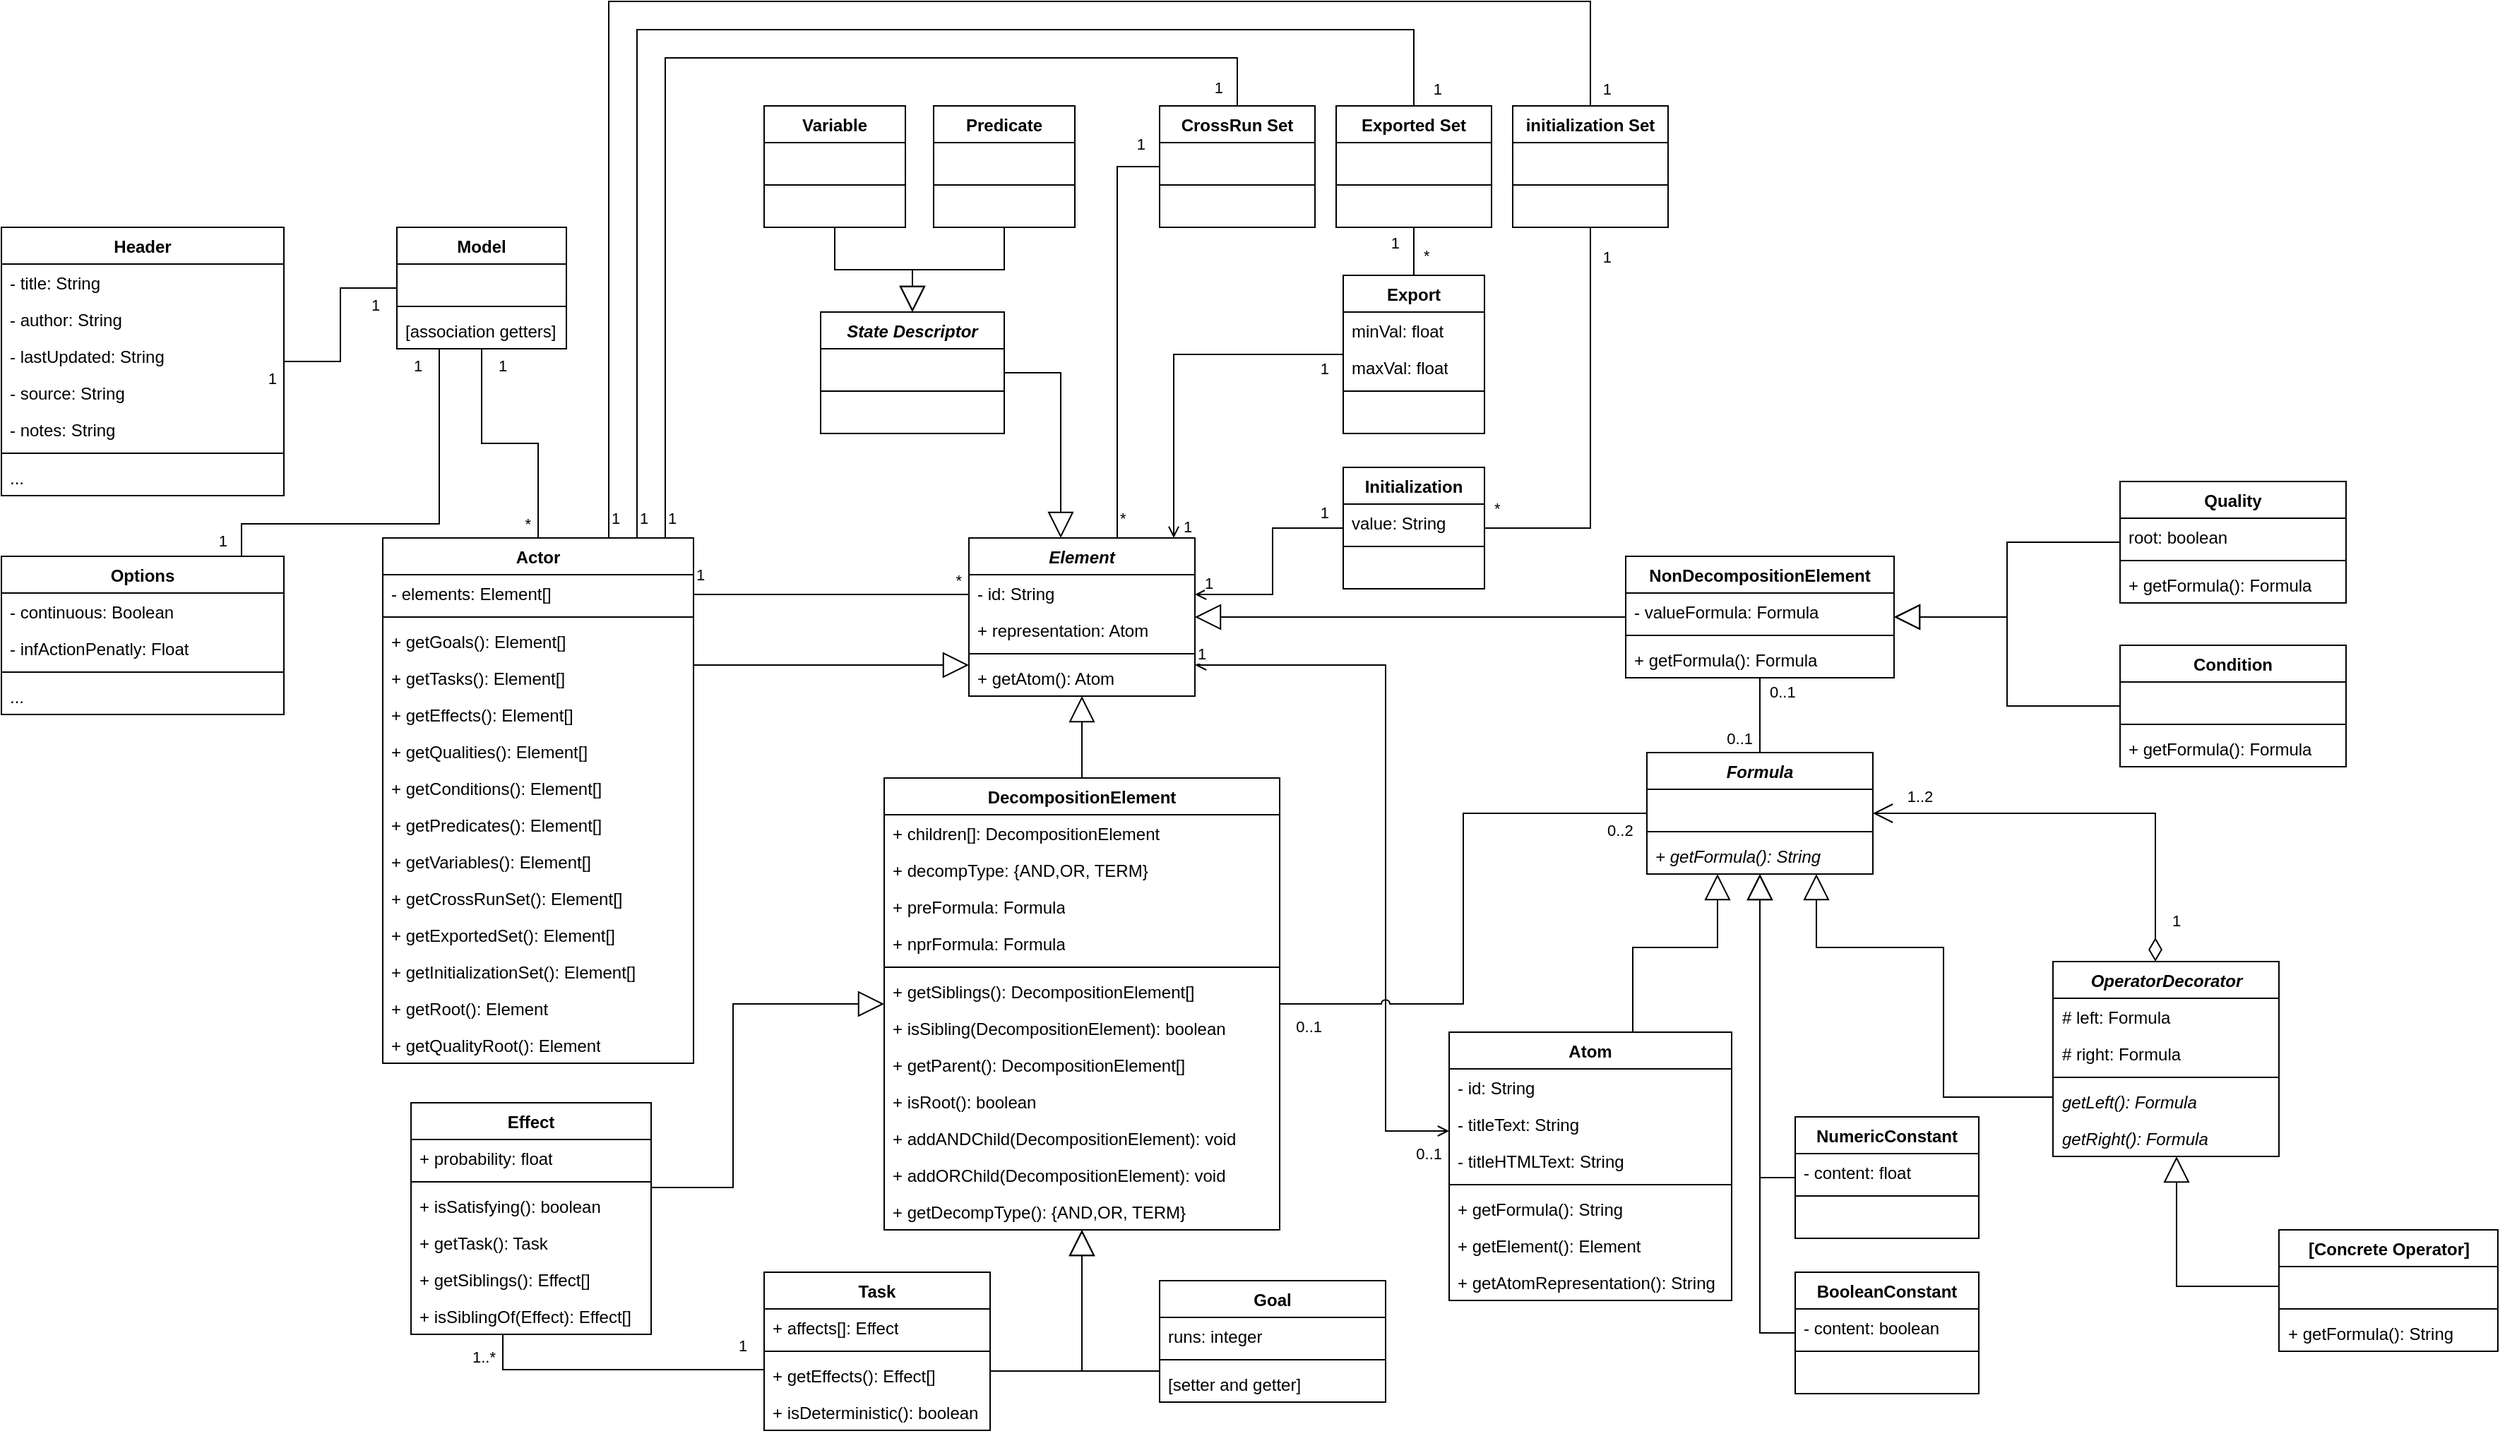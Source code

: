 <mxfile version="15.4.0" type="device" pages="2"><diagram id="AkOmPGF5sbmgFKoBlO9P" name="Page-2"><mxGraphModel dx="1523" dy="1487" grid="1" gridSize="10" guides="1" tooltips="1" connect="1" arrows="1" fold="1" page="1" pageScale="1" pageWidth="850" pageHeight="1100" math="0" shadow="0"><root><mxCell id="0"/><mxCell id="1" parent="0"/><mxCell id="DMglqsNELkX6akkVppZ0-1" value="DecompositionElement" style="swimlane;fontStyle=1;align=center;verticalAlign=top;childLayout=stackLayout;horizontal=1;startSize=26;horizontalStack=0;resizeParent=1;resizeParentMax=0;resizeLast=0;collapsible=1;marginBottom=0;whiteSpace=wrap;html=1;" parent="1" vertex="1"><mxGeometry x="215" y="70" width="280" height="320" as="geometry"/></mxCell><mxCell id="DMglqsNELkX6akkVppZ0-2" value="+ children[]: DecompositionElement" style="text;strokeColor=none;fillColor=none;align=left;verticalAlign=top;spacingLeft=4;spacingRight=4;overflow=hidden;rotatable=0;points=[[0,0.5],[1,0.5]];portConstraint=eastwest;whiteSpace=wrap;html=1;" parent="DMglqsNELkX6akkVppZ0-1" vertex="1"><mxGeometry y="26" width="280" height="26" as="geometry"/></mxCell><mxCell id="DMglqsNELkX6akkVppZ0-3" value="+ decompType: {AND,OR, TERM}" style="text;strokeColor=none;fillColor=none;align=left;verticalAlign=top;spacingLeft=4;spacingRight=4;overflow=hidden;rotatable=0;points=[[0,0.5],[1,0.5]];portConstraint=eastwest;whiteSpace=wrap;html=1;" parent="DMglqsNELkX6akkVppZ0-1" vertex="1"><mxGeometry y="52" width="280" height="26" as="geometry"/></mxCell><mxCell id="DMglqsNELkX6akkVppZ0-4" value="+ preFormula: Formula" style="text;strokeColor=none;fillColor=none;align=left;verticalAlign=top;spacingLeft=4;spacingRight=4;overflow=hidden;rotatable=0;points=[[0,0.5],[1,0.5]];portConstraint=eastwest;whiteSpace=wrap;html=1;" parent="DMglqsNELkX6akkVppZ0-1" vertex="1"><mxGeometry y="78" width="280" height="26" as="geometry"/></mxCell><mxCell id="DMglqsNELkX6akkVppZ0-5" value="+ nprFormula: Formula" style="text;strokeColor=none;fillColor=none;align=left;verticalAlign=top;spacingLeft=4;spacingRight=4;overflow=hidden;rotatable=0;points=[[0,0.5],[1,0.5]];portConstraint=eastwest;whiteSpace=wrap;html=1;" parent="DMglqsNELkX6akkVppZ0-1" vertex="1"><mxGeometry y="104" width="280" height="26" as="geometry"/></mxCell><mxCell id="DMglqsNELkX6akkVppZ0-6" value="" style="line;strokeWidth=1;fillColor=none;align=left;verticalAlign=middle;spacingTop=-1;spacingLeft=3;spacingRight=3;rotatable=0;labelPosition=right;points=[];portConstraint=eastwest;strokeColor=inherit;" parent="DMglqsNELkX6akkVppZ0-1" vertex="1"><mxGeometry y="130" width="280" height="8" as="geometry"/></mxCell><mxCell id="DMglqsNELkX6akkVppZ0-7" value="+ getSiblings(): DecompositionElement[]" style="text;strokeColor=none;fillColor=none;align=left;verticalAlign=top;spacingLeft=4;spacingRight=4;overflow=hidden;rotatable=0;points=[[0,0.5],[1,0.5]];portConstraint=eastwest;whiteSpace=wrap;html=1;" parent="DMglqsNELkX6akkVppZ0-1" vertex="1"><mxGeometry y="138" width="280" height="26" as="geometry"/></mxCell><mxCell id="DMglqsNELkX6akkVppZ0-8" value="+ isSibling(DecompositionElement): boolean" style="text;strokeColor=none;fillColor=none;align=left;verticalAlign=top;spacingLeft=4;spacingRight=4;overflow=hidden;rotatable=0;points=[[0,0.5],[1,0.5]];portConstraint=eastwest;whiteSpace=wrap;html=1;" parent="DMglqsNELkX6akkVppZ0-1" vertex="1"><mxGeometry y="164" width="280" height="26" as="geometry"/></mxCell><mxCell id="DMglqsNELkX6akkVppZ0-9" value="+ getParent(): DecompositionElement[]" style="text;strokeColor=none;fillColor=none;align=left;verticalAlign=top;spacingLeft=4;spacingRight=4;overflow=hidden;rotatable=0;points=[[0,0.5],[1,0.5]];portConstraint=eastwest;whiteSpace=wrap;html=1;" parent="DMglqsNELkX6akkVppZ0-1" vertex="1"><mxGeometry y="190" width="280" height="26" as="geometry"/></mxCell><mxCell id="DMglqsNELkX6akkVppZ0-10" value="+ isRoot(): boolean" style="text;strokeColor=none;fillColor=none;align=left;verticalAlign=top;spacingLeft=4;spacingRight=4;overflow=hidden;rotatable=0;points=[[0,0.5],[1,0.5]];portConstraint=eastwest;whiteSpace=wrap;html=1;" parent="DMglqsNELkX6akkVppZ0-1" vertex="1"><mxGeometry y="216" width="280" height="26" as="geometry"/></mxCell><mxCell id="DMglqsNELkX6akkVppZ0-11" value="+ addANDChild(DecompositionElement): void" style="text;strokeColor=none;fillColor=none;align=left;verticalAlign=top;spacingLeft=4;spacingRight=4;overflow=hidden;rotatable=0;points=[[0,0.5],[1,0.5]];portConstraint=eastwest;whiteSpace=wrap;html=1;" parent="DMglqsNELkX6akkVppZ0-1" vertex="1"><mxGeometry y="242" width="280" height="26" as="geometry"/></mxCell><mxCell id="DMglqsNELkX6akkVppZ0-12" value="+ addORChild(DecompositionElement): void" style="text;strokeColor=none;fillColor=none;align=left;verticalAlign=top;spacingLeft=4;spacingRight=4;overflow=hidden;rotatable=0;points=[[0,0.5],[1,0.5]];portConstraint=eastwest;whiteSpace=wrap;html=1;" parent="DMglqsNELkX6akkVppZ0-1" vertex="1"><mxGeometry y="268" width="280" height="26" as="geometry"/></mxCell><mxCell id="DMglqsNELkX6akkVppZ0-13" value="+ getDecompType(): {AND,OR, TERM}" style="text;strokeColor=none;fillColor=none;align=left;verticalAlign=top;spacingLeft=4;spacingRight=4;overflow=hidden;rotatable=0;points=[[0,0.5],[1,0.5]];portConstraint=eastwest;whiteSpace=wrap;html=1;" parent="DMglqsNELkX6akkVppZ0-1" vertex="1"><mxGeometry y="294" width="280" height="26" as="geometry"/></mxCell><mxCell id="DMglqsNELkX6akkVppZ0-14" value="Goal" style="swimlane;fontStyle=1;align=center;verticalAlign=top;childLayout=stackLayout;horizontal=1;startSize=26;horizontalStack=0;resizeParent=1;resizeParentMax=0;resizeLast=0;collapsible=1;marginBottom=0;whiteSpace=wrap;html=1;" parent="1" vertex="1"><mxGeometry x="410" y="426" width="160" height="86" as="geometry"/></mxCell><mxCell id="DMglqsNELkX6akkVppZ0-15" value="runs: integer" style="text;strokeColor=none;fillColor=none;align=left;verticalAlign=top;spacingLeft=4;spacingRight=4;overflow=hidden;rotatable=0;points=[[0,0.5],[1,0.5]];portConstraint=eastwest;whiteSpace=wrap;html=1;" parent="DMglqsNELkX6akkVppZ0-14" vertex="1"><mxGeometry y="26" width="160" height="26" as="geometry"/></mxCell><mxCell id="DMglqsNELkX6akkVppZ0-16" value="" style="line;strokeWidth=1;fillColor=none;align=left;verticalAlign=middle;spacingTop=-1;spacingLeft=3;spacingRight=3;rotatable=0;labelPosition=right;points=[];portConstraint=eastwest;strokeColor=inherit;" parent="DMglqsNELkX6akkVppZ0-14" vertex="1"><mxGeometry y="52" width="160" height="8" as="geometry"/></mxCell><mxCell id="DMglqsNELkX6akkVppZ0-17" value="[setter and getter]" style="text;strokeColor=none;fillColor=none;align=left;verticalAlign=top;spacingLeft=4;spacingRight=4;overflow=hidden;rotatable=0;points=[[0,0.5],[1,0.5]];portConstraint=eastwest;whiteSpace=wrap;html=1;" parent="DMglqsNELkX6akkVppZ0-14" vertex="1"><mxGeometry y="60" width="160" height="26" as="geometry"/></mxCell><mxCell id="DMglqsNELkX6akkVppZ0-18" value="Task" style="swimlane;fontStyle=1;align=center;verticalAlign=top;childLayout=stackLayout;horizontal=1;startSize=26;horizontalStack=0;resizeParent=1;resizeParentMax=0;resizeLast=0;collapsible=1;marginBottom=0;whiteSpace=wrap;html=1;" parent="1" vertex="1"><mxGeometry x="130" y="420" width="160" height="112" as="geometry"/></mxCell><mxCell id="DMglqsNELkX6akkVppZ0-19" value="+ affects[]: Effect" style="text;strokeColor=none;fillColor=none;align=left;verticalAlign=top;spacingLeft=4;spacingRight=4;overflow=hidden;rotatable=0;points=[[0,0.5],[1,0.5]];portConstraint=eastwest;whiteSpace=wrap;html=1;" parent="DMglqsNELkX6akkVppZ0-18" vertex="1"><mxGeometry y="26" width="160" height="26" as="geometry"/></mxCell><mxCell id="DMglqsNELkX6akkVppZ0-20" value="" style="line;strokeWidth=1;fillColor=none;align=left;verticalAlign=middle;spacingTop=-1;spacingLeft=3;spacingRight=3;rotatable=0;labelPosition=right;points=[];portConstraint=eastwest;strokeColor=inherit;" parent="DMglqsNELkX6akkVppZ0-18" vertex="1"><mxGeometry y="52" width="160" height="8" as="geometry"/></mxCell><mxCell id="DMglqsNELkX6akkVppZ0-22" value="+ getEffects(): Effect[]" style="text;strokeColor=none;fillColor=none;align=left;verticalAlign=top;spacingLeft=4;spacingRight=4;overflow=hidden;rotatable=0;points=[[0,0.5],[1,0.5]];portConstraint=eastwest;whiteSpace=wrap;html=1;" parent="DMglqsNELkX6akkVppZ0-18" vertex="1"><mxGeometry y="60" width="160" height="26" as="geometry"/></mxCell><mxCell id="DMglqsNELkX6akkVppZ0-23" value="+ isDeterministic(): boolean" style="text;strokeColor=none;fillColor=none;align=left;verticalAlign=top;spacingLeft=4;spacingRight=4;overflow=hidden;rotatable=0;points=[[0,0.5],[1,0.5]];portConstraint=eastwest;whiteSpace=wrap;html=1;" parent="DMglqsNELkX6akkVppZ0-18" vertex="1"><mxGeometry y="86" width="160" height="26" as="geometry"/></mxCell><mxCell id="DMglqsNELkX6akkVppZ0-24" value="&lt;i&gt;Element&lt;/i&gt;" style="swimlane;fontStyle=1;align=center;verticalAlign=top;childLayout=stackLayout;horizontal=1;startSize=26;horizontalStack=0;resizeParent=1;resizeParentMax=0;resizeLast=0;collapsible=1;marginBottom=0;whiteSpace=wrap;html=1;" parent="1" vertex="1"><mxGeometry x="275" y="-100" width="160" height="112" as="geometry"/></mxCell><mxCell id="DMglqsNELkX6akkVppZ0-25" value="- id: String" style="text;strokeColor=none;fillColor=none;align=left;verticalAlign=top;spacingLeft=4;spacingRight=4;overflow=hidden;rotatable=0;points=[[0,0.5],[1,0.5]];portConstraint=eastwest;whiteSpace=wrap;html=1;" parent="DMglqsNELkX6akkVppZ0-24" vertex="1"><mxGeometry y="26" width="160" height="26" as="geometry"/></mxCell><mxCell id="DMglqsNELkX6akkVppZ0-26" value="+ representation: Atom" style="text;strokeColor=none;fillColor=none;align=left;verticalAlign=top;spacingLeft=4;spacingRight=4;overflow=hidden;rotatable=0;points=[[0,0.5],[1,0.5]];portConstraint=eastwest;whiteSpace=wrap;html=1;" parent="DMglqsNELkX6akkVppZ0-24" vertex="1"><mxGeometry y="52" width="160" height="26" as="geometry"/></mxCell><mxCell id="DMglqsNELkX6akkVppZ0-27" value="" style="line;strokeWidth=1;fillColor=none;align=left;verticalAlign=middle;spacingTop=-1;spacingLeft=3;spacingRight=3;rotatable=0;labelPosition=right;points=[];portConstraint=eastwest;strokeColor=inherit;" parent="DMglqsNELkX6akkVppZ0-24" vertex="1"><mxGeometry y="78" width="160" height="8" as="geometry"/></mxCell><mxCell id="DMglqsNELkX6akkVppZ0-28" value="+ getAtom(): Atom" style="text;strokeColor=none;fillColor=none;align=left;verticalAlign=top;spacingLeft=4;spacingRight=4;overflow=hidden;rotatable=0;points=[[0,0.5],[1,0.5]];portConstraint=eastwest;whiteSpace=wrap;html=1;" parent="DMglqsNELkX6akkVppZ0-24" vertex="1"><mxGeometry y="86" width="160" height="26" as="geometry"/></mxCell><mxCell id="DMglqsNELkX6akkVppZ0-29" value="" style="endArrow=block;endSize=16;endFill=0;html=1;rounded=0;edgeStyle=orthogonalEdgeStyle;" parent="1" source="DMglqsNELkX6akkVppZ0-1" target="DMglqsNELkX6akkVppZ0-24" edge="1"><mxGeometry width="160" relative="1" as="geometry"><mxPoint x="320" y="260" as="sourcePoint"/><mxPoint x="480" y="260" as="targetPoint"/></mxGeometry></mxCell><mxCell id="DMglqsNELkX6akkVppZ0-30" value="" style="endArrow=block;endSize=16;endFill=0;html=1;rounded=0;edgeStyle=orthogonalEdgeStyle;" parent="1" source="DMglqsNELkX6akkVppZ0-14" target="DMglqsNELkX6akkVppZ0-1" edge="1"><mxGeometry width="160" relative="1" as="geometry"><mxPoint x="360" y="240" as="sourcePoint"/><mxPoint x="550" y="148" as="targetPoint"/><Array as="points"><mxPoint x="355" y="490"/></Array></mxGeometry></mxCell><mxCell id="DMglqsNELkX6akkVppZ0-31" value="" style="endArrow=block;endSize=16;endFill=0;html=1;rounded=0;edgeStyle=orthogonalEdgeStyle;" parent="1" source="DMglqsNELkX6akkVppZ0-18" target="DMglqsNELkX6akkVppZ0-1" edge="1"><mxGeometry width="160" relative="1" as="geometry"><mxPoint x="170" y="517" as="sourcePoint"/><mxPoint x="360" y="456" as="targetPoint"/><Array as="points"><mxPoint x="355" y="490"/></Array></mxGeometry></mxCell><mxCell id="DMglqsNELkX6akkVppZ0-32" value="Quality" style="swimlane;fontStyle=1;align=center;verticalAlign=top;childLayout=stackLayout;horizontal=1;startSize=26;horizontalStack=0;resizeParent=1;resizeParentMax=0;resizeLast=0;collapsible=1;marginBottom=0;whiteSpace=wrap;html=1;" parent="1" vertex="1"><mxGeometry x="1090" y="-140" width="160" height="86" as="geometry"/></mxCell><mxCell id="DMglqsNELkX6akkVppZ0-33" value="&lt;font color=&quot;#000000&quot; style=&quot;font-weight: normal&quot;&gt;root: boolean&lt;/font&gt;" style="text;strokeColor=none;fillColor=none;align=left;verticalAlign=top;spacingLeft=4;spacingRight=4;overflow=hidden;rotatable=0;points=[[0,0.5],[1,0.5]];portConstraint=eastwest;whiteSpace=wrap;html=1;fontStyle=1;fontColor=#CC0000;" parent="DMglqsNELkX6akkVppZ0-32" vertex="1"><mxGeometry y="26" width="160" height="26" as="geometry"/></mxCell><mxCell id="DMglqsNELkX6akkVppZ0-34" value="" style="line;strokeWidth=1;fillColor=none;align=left;verticalAlign=middle;spacingTop=-1;spacingLeft=3;spacingRight=3;rotatable=0;labelPosition=right;points=[];portConstraint=eastwest;strokeColor=inherit;" parent="DMglqsNELkX6akkVppZ0-32" vertex="1"><mxGeometry y="52" width="160" height="8" as="geometry"/></mxCell><mxCell id="DMglqsNELkX6akkVppZ0-35" value="+ getFormula(): Formula" style="text;strokeColor=none;fillColor=none;align=left;verticalAlign=top;spacingLeft=4;spacingRight=4;overflow=hidden;rotatable=0;points=[[0,0.5],[1,0.5]];portConstraint=eastwest;whiteSpace=wrap;html=1;" parent="DMglqsNELkX6akkVppZ0-32" vertex="1"><mxGeometry y="60" width="160" height="26" as="geometry"/></mxCell><mxCell id="DMglqsNELkX6akkVppZ0-36" value="" style="endArrow=block;endSize=16;endFill=0;html=1;rounded=0;edgeStyle=orthogonalEdgeStyle;" parent="1" source="DMglqsNELkX6akkVppZ0-32" target="DMglqsNELkX6akkVppZ0-48" edge="1"><mxGeometry width="160" relative="1" as="geometry"><mxPoint x="425" y="210" as="sourcePoint"/><mxPoint x="610" y="138" as="targetPoint"/></mxGeometry></mxCell><mxCell id="DMglqsNELkX6akkVppZ0-37" value="Effect" style="swimlane;fontStyle=1;align=center;verticalAlign=top;childLayout=stackLayout;horizontal=1;startSize=26;horizontalStack=0;resizeParent=1;resizeParentMax=0;resizeLast=0;collapsible=1;marginBottom=0;whiteSpace=wrap;html=1;" parent="1" vertex="1"><mxGeometry x="-120" y="300" width="170" height="164" as="geometry"/></mxCell><mxCell id="DMglqsNELkX6akkVppZ0-38" value="+ probability: float" style="text;strokeColor=none;fillColor=none;align=left;verticalAlign=top;spacingLeft=4;spacingRight=4;overflow=hidden;rotatable=0;points=[[0,0.5],[1,0.5]];portConstraint=eastwest;whiteSpace=wrap;html=1;" parent="DMglqsNELkX6akkVppZ0-37" vertex="1"><mxGeometry y="26" width="170" height="26" as="geometry"/></mxCell><mxCell id="DMglqsNELkX6akkVppZ0-41" value="" style="line;strokeWidth=1;fillColor=none;align=left;verticalAlign=middle;spacingTop=-1;spacingLeft=3;spacingRight=3;rotatable=0;labelPosition=right;points=[];portConstraint=eastwest;strokeColor=inherit;" parent="DMglqsNELkX6akkVppZ0-37" vertex="1"><mxGeometry y="52" width="170" height="8" as="geometry"/></mxCell><mxCell id="DMglqsNELkX6akkVppZ0-42" value="+ isSatisfying(): boolean" style="text;strokeColor=none;fillColor=none;align=left;verticalAlign=top;spacingLeft=4;spacingRight=4;overflow=hidden;rotatable=0;points=[[0,0.5],[1,0.5]];portConstraint=eastwest;whiteSpace=wrap;html=1;" parent="DMglqsNELkX6akkVppZ0-37" vertex="1"><mxGeometry y="60" width="170" height="26" as="geometry"/></mxCell><mxCell id="DMglqsNELkX6akkVppZ0-43" value="+ getTask(): Task" style="text;strokeColor=none;fillColor=none;align=left;verticalAlign=top;spacingLeft=4;spacingRight=4;overflow=hidden;rotatable=0;points=[[0,0.5],[1,0.5]];portConstraint=eastwest;whiteSpace=wrap;html=1;" parent="DMglqsNELkX6akkVppZ0-37" vertex="1"><mxGeometry y="86" width="170" height="26" as="geometry"/></mxCell><mxCell id="DMglqsNELkX6akkVppZ0-44" value="+ getSiblings(): Effect[]" style="text;strokeColor=none;fillColor=none;align=left;verticalAlign=top;spacingLeft=4;spacingRight=4;overflow=hidden;rotatable=0;points=[[0,0.5],[1,0.5]];portConstraint=eastwest;whiteSpace=wrap;html=1;" parent="DMglqsNELkX6akkVppZ0-37" vertex="1"><mxGeometry y="112" width="170" height="26" as="geometry"/></mxCell><mxCell id="DMglqsNELkX6akkVppZ0-45" value="+ isSiblingOf(Effect): Effect[]" style="text;strokeColor=none;fillColor=none;align=left;verticalAlign=top;spacingLeft=4;spacingRight=4;overflow=hidden;rotatable=0;points=[[0,0.5],[1,0.5]];portConstraint=eastwest;whiteSpace=wrap;html=1;" parent="DMglqsNELkX6akkVppZ0-37" vertex="1"><mxGeometry y="138" width="170" height="26" as="geometry"/></mxCell><mxCell id="DMglqsNELkX6akkVppZ0-47" value="" style="endArrow=block;endSize=16;endFill=0;html=1;rounded=0;edgeStyle=orthogonalEdgeStyle;" parent="1" source="DMglqsNELkX6akkVppZ0-37" target="DMglqsNELkX6akkVppZ0-1" edge="1"><mxGeometry width="160" relative="1" as="geometry"><mxPoint x="470" y="620" as="sourcePoint"/><mxPoint x="760" y="370" as="targetPoint"/><Array as="points"><mxPoint x="108" y="360"/><mxPoint x="108" y="230"/></Array></mxGeometry></mxCell><mxCell id="DMglqsNELkX6akkVppZ0-48" value="NonDecompositionElement" style="swimlane;fontStyle=1;align=center;verticalAlign=top;childLayout=stackLayout;horizontal=1;startSize=26;horizontalStack=0;resizeParent=1;resizeParentMax=0;resizeLast=0;collapsible=1;marginBottom=0;whiteSpace=wrap;html=1;" parent="1" vertex="1"><mxGeometry x="740" y="-87" width="190" height="86" as="geometry"/></mxCell><mxCell id="DMglqsNELkX6akkVppZ0-49" value="- valueFormula: Formula" style="text;strokeColor=none;fillColor=none;align=left;verticalAlign=top;spacingLeft=4;spacingRight=4;overflow=hidden;rotatable=0;points=[[0,0.5],[1,0.5]];portConstraint=eastwest;whiteSpace=wrap;html=1;" parent="DMglqsNELkX6akkVppZ0-48" vertex="1"><mxGeometry y="26" width="190" height="26" as="geometry"/></mxCell><mxCell id="DMglqsNELkX6akkVppZ0-52" value="" style="line;strokeWidth=1;fillColor=none;align=left;verticalAlign=middle;spacingTop=-1;spacingLeft=3;spacingRight=3;rotatable=0;labelPosition=right;points=[];portConstraint=eastwest;strokeColor=inherit;" parent="DMglqsNELkX6akkVppZ0-48" vertex="1"><mxGeometry y="52" width="190" height="8" as="geometry"/></mxCell><mxCell id="DMglqsNELkX6akkVppZ0-53" value="+ getFormula(): Formula" style="text;strokeColor=none;fillColor=none;align=left;verticalAlign=top;spacingLeft=4;spacingRight=4;overflow=hidden;rotatable=0;points=[[0,0.5],[1,0.5]];portConstraint=eastwest;whiteSpace=wrap;html=1;" parent="DMglqsNELkX6akkVppZ0-48" vertex="1"><mxGeometry y="60" width="190" height="26" as="geometry"/></mxCell><mxCell id="DMglqsNELkX6akkVppZ0-55" value="" style="endArrow=none;html=1;edgeStyle=orthogonalEdgeStyle;rounded=0;" parent="1" source="DMglqsNELkX6akkVppZ0-18" target="DMglqsNELkX6akkVppZ0-37" edge="1"><mxGeometry relative="1" as="geometry"><mxPoint x="530" y="540" as="sourcePoint"/><mxPoint x="690" y="540" as="targetPoint"/><Array as="points"><mxPoint x="-55" y="489"/></Array></mxGeometry></mxCell><mxCell id="DMglqsNELkX6akkVppZ0-56" value="1" style="edgeLabel;resizable=0;html=1;align=left;verticalAlign=bottom;" parent="DMglqsNELkX6akkVppZ0-55" connectable="0" vertex="1"><mxGeometry x="-1" relative="1" as="geometry"><mxPoint x="-20" y="-9" as="offset"/></mxGeometry></mxCell><mxCell id="DMglqsNELkX6akkVppZ0-57" value="1..*" style="edgeLabel;resizable=0;html=1;align=right;verticalAlign=bottom;" parent="DMglqsNELkX6akkVppZ0-55" connectable="0" vertex="1"><mxGeometry x="1" relative="1" as="geometry"><mxPoint x="-5" y="24" as="offset"/></mxGeometry></mxCell><mxCell id="DMglqsNELkX6akkVppZ0-58" value="" style="endArrow=block;endSize=16;endFill=0;html=1;rounded=0;edgeStyle=orthogonalEdgeStyle;" parent="1" source="DMglqsNELkX6akkVppZ0-48" target="DMglqsNELkX6akkVppZ0-24" edge="1"><mxGeometry width="160" relative="1" as="geometry"><mxPoint x="710" y="243" as="sourcePoint"/><mxPoint x="630" y="79" as="targetPoint"/></mxGeometry></mxCell><mxCell id="DMglqsNELkX6akkVppZ0-59" value="Atom" style="swimlane;fontStyle=1;align=center;verticalAlign=top;childLayout=stackLayout;horizontal=1;startSize=26;horizontalStack=0;resizeParent=1;resizeParentMax=0;resizeLast=0;collapsible=1;marginBottom=0;whiteSpace=wrap;html=1;" parent="1" vertex="1"><mxGeometry x="615" y="250" width="200" height="190" as="geometry"/></mxCell><mxCell id="DMglqsNELkX6akkVppZ0-60" value="- id: String" style="text;strokeColor=none;fillColor=none;align=left;verticalAlign=top;spacingLeft=4;spacingRight=4;overflow=hidden;rotatable=0;points=[[0,0.5],[1,0.5]];portConstraint=eastwest;whiteSpace=wrap;html=1;" parent="DMglqsNELkX6akkVppZ0-59" vertex="1"><mxGeometry y="26" width="200" height="26" as="geometry"/></mxCell><mxCell id="DMglqsNELkX6akkVppZ0-61" value="- titleText: String" style="text;strokeColor=none;fillColor=none;align=left;verticalAlign=top;spacingLeft=4;spacingRight=4;overflow=hidden;rotatable=0;points=[[0,0.5],[1,0.5]];portConstraint=eastwest;whiteSpace=wrap;html=1;" parent="DMglqsNELkX6akkVppZ0-59" vertex="1"><mxGeometry y="52" width="200" height="26" as="geometry"/></mxCell><mxCell id="mlIlLO1B20KO5Z2Awrat-50" value="- titleHTMLText: String" style="text;strokeColor=none;fillColor=none;align=left;verticalAlign=top;spacingLeft=4;spacingRight=4;overflow=hidden;rotatable=0;points=[[0,0.5],[1,0.5]];portConstraint=eastwest;whiteSpace=wrap;html=1;" parent="DMglqsNELkX6akkVppZ0-59" vertex="1"><mxGeometry y="78" width="200" height="26" as="geometry"/></mxCell><mxCell id="DMglqsNELkX6akkVppZ0-63" value="" style="line;strokeWidth=1;fillColor=none;align=left;verticalAlign=middle;spacingTop=-1;spacingLeft=3;spacingRight=3;rotatable=0;labelPosition=right;points=[];portConstraint=eastwest;strokeColor=inherit;" parent="DMglqsNELkX6akkVppZ0-59" vertex="1"><mxGeometry y="104" width="200" height="8" as="geometry"/></mxCell><mxCell id="DMglqsNELkX6akkVppZ0-64" value="+ getFormula(): String" style="text;strokeColor=none;fillColor=none;align=left;verticalAlign=top;spacingLeft=4;spacingRight=4;overflow=hidden;rotatable=0;points=[[0,0.5],[1,0.5]];portConstraint=eastwest;whiteSpace=wrap;html=1;" parent="DMglqsNELkX6akkVppZ0-59" vertex="1"><mxGeometry y="112" width="200" height="26" as="geometry"/></mxCell><mxCell id="feBI9MQT2axf3Uxu_BxV-1" value="+ getElement(): Element" style="text;strokeColor=none;fillColor=none;align=left;verticalAlign=top;spacingLeft=4;spacingRight=4;overflow=hidden;rotatable=0;points=[[0,0.5],[1,0.5]];portConstraint=eastwest;whiteSpace=wrap;html=1;" parent="DMglqsNELkX6akkVppZ0-59" vertex="1"><mxGeometry y="138" width="200" height="26" as="geometry"/></mxCell><mxCell id="DMglqsNELkX6akkVppZ0-65" value="+ getAtomRepresentation(): String" style="text;strokeColor=none;fillColor=none;align=left;verticalAlign=top;spacingLeft=4;spacingRight=4;overflow=hidden;rotatable=0;points=[[0,0.5],[1,0.5]];portConstraint=eastwest;whiteSpace=wrap;html=1;" parent="DMglqsNELkX6akkVppZ0-59" vertex="1"><mxGeometry y="164" width="200" height="26" as="geometry"/></mxCell><mxCell id="DMglqsNELkX6akkVppZ0-66" value="&lt;i&gt;Formula&lt;/i&gt;" style="swimlane;fontStyle=1;align=center;verticalAlign=top;childLayout=stackLayout;horizontal=1;startSize=26;horizontalStack=0;resizeParent=1;resizeParentMax=0;resizeLast=0;collapsible=1;marginBottom=0;whiteSpace=wrap;html=1;" parent="1" vertex="1"><mxGeometry x="755" y="52" width="160" height="86" as="geometry"/></mxCell><mxCell id="DMglqsNELkX6akkVppZ0-67" value="&amp;nbsp;" style="text;strokeColor=none;fillColor=none;align=left;verticalAlign=top;spacingLeft=4;spacingRight=4;overflow=hidden;rotatable=0;points=[[0,0.5],[1,0.5]];portConstraint=eastwest;whiteSpace=wrap;html=1;" parent="DMglqsNELkX6akkVppZ0-66" vertex="1"><mxGeometry y="26" width="160" height="26" as="geometry"/></mxCell><mxCell id="DMglqsNELkX6akkVppZ0-68" value="" style="line;strokeWidth=1;fillColor=none;align=left;verticalAlign=middle;spacingTop=-1;spacingLeft=3;spacingRight=3;rotatable=0;labelPosition=right;points=[];portConstraint=eastwest;strokeColor=inherit;" parent="DMglqsNELkX6akkVppZ0-66" vertex="1"><mxGeometry y="52" width="160" height="8" as="geometry"/></mxCell><mxCell id="DMglqsNELkX6akkVppZ0-69" value="&lt;i&gt;+ getFormula(): String&lt;/i&gt;" style="text;strokeColor=none;fillColor=none;align=left;verticalAlign=top;spacingLeft=4;spacingRight=4;overflow=hidden;rotatable=0;points=[[0,0.5],[1,0.5]];portConstraint=eastwest;whiteSpace=wrap;html=1;" parent="DMglqsNELkX6akkVppZ0-66" vertex="1"><mxGeometry y="60" width="160" height="26" as="geometry"/></mxCell><mxCell id="DMglqsNELkX6akkVppZ0-70" value="" style="endArrow=block;endSize=16;endFill=0;html=1;rounded=0;edgeStyle=orthogonalEdgeStyle;" parent="1" source="DMglqsNELkX6akkVppZ0-59" target="DMglqsNELkX6akkVppZ0-66" edge="1"><mxGeometry width="160" relative="1" as="geometry"><mxPoint x="375" y="70" as="sourcePoint"/><mxPoint x="295" y="70" as="targetPoint"/><Array as="points"><mxPoint x="745" y="190"/><mxPoint x="805" y="190"/></Array></mxGeometry></mxCell><mxCell id="DMglqsNELkX6akkVppZ0-71" value="&lt;i&gt;OperatorDecorator&lt;/i&gt;" style="swimlane;fontStyle=1;align=center;verticalAlign=top;childLayout=stackLayout;horizontal=1;startSize=26;horizontalStack=0;resizeParent=1;resizeParentMax=0;resizeLast=0;collapsible=1;marginBottom=0;whiteSpace=wrap;html=1;" parent="1" vertex="1"><mxGeometry x="1042.5" y="200" width="160" height="138" as="geometry"/></mxCell><mxCell id="DMglqsNELkX6akkVppZ0-72" value="# left: Formula" style="text;strokeColor=none;fillColor=none;align=left;verticalAlign=top;spacingLeft=4;spacingRight=4;overflow=hidden;rotatable=0;points=[[0,0.5],[1,0.5]];portConstraint=eastwest;whiteSpace=wrap;html=1;" parent="DMglqsNELkX6akkVppZ0-71" vertex="1"><mxGeometry y="26" width="160" height="26" as="geometry"/></mxCell><mxCell id="DMglqsNELkX6akkVppZ0-73" value="# right: Formula" style="text;strokeColor=none;fillColor=none;align=left;verticalAlign=top;spacingLeft=4;spacingRight=4;overflow=hidden;rotatable=0;points=[[0,0.5],[1,0.5]];portConstraint=eastwest;whiteSpace=wrap;html=1;" parent="DMglqsNELkX6akkVppZ0-71" vertex="1"><mxGeometry y="52" width="160" height="26" as="geometry"/></mxCell><mxCell id="DMglqsNELkX6akkVppZ0-74" value="" style="line;strokeWidth=1;fillColor=none;align=left;verticalAlign=middle;spacingTop=-1;spacingLeft=3;spacingRight=3;rotatable=0;labelPosition=right;points=[];portConstraint=eastwest;strokeColor=inherit;" parent="DMglqsNELkX6akkVppZ0-71" vertex="1"><mxGeometry y="78" width="160" height="8" as="geometry"/></mxCell><mxCell id="DMglqsNELkX6akkVppZ0-75" value="&lt;i&gt;getLeft(): Formula&lt;span style=&quot;white-space: pre;&quot;&gt;&#9;&lt;/span&gt;&lt;/i&gt;" style="text;strokeColor=none;fillColor=none;align=left;verticalAlign=top;spacingLeft=4;spacingRight=4;overflow=hidden;rotatable=0;points=[[0,0.5],[1,0.5]];portConstraint=eastwest;whiteSpace=wrap;html=1;" parent="DMglqsNELkX6akkVppZ0-71" vertex="1"><mxGeometry y="86" width="160" height="26" as="geometry"/></mxCell><mxCell id="DMglqsNELkX6akkVppZ0-76" value="&lt;i&gt;getRight(): Formula&lt;span style=&quot;white-space: pre;&quot;&gt;&#9;&lt;/span&gt;&lt;/i&gt;" style="text;strokeColor=none;fillColor=none;align=left;verticalAlign=top;spacingLeft=4;spacingRight=4;overflow=hidden;rotatable=0;points=[[0,0.5],[1,0.5]];portConstraint=eastwest;whiteSpace=wrap;html=1;" parent="DMglqsNELkX6akkVppZ0-71" vertex="1"><mxGeometry y="112" width="160" height="26" as="geometry"/></mxCell><mxCell id="DMglqsNELkX6akkVppZ0-77" value="1" style="endArrow=open;html=1;endSize=12;startArrow=diamondThin;startSize=14;startFill=0;edgeStyle=orthogonalEdgeStyle;align=left;verticalAlign=bottom;rounded=0;" parent="1" source="DMglqsNELkX6akkVppZ0-71" target="DMglqsNELkX6akkVppZ0-66" edge="1"><mxGeometry x="-0.864" y="-10" relative="1" as="geometry"><mxPoint x="675" y="130" as="sourcePoint"/><mxPoint x="835" y="130" as="targetPoint"/><Array as="points"><mxPoint x="1115" y="95"/></Array><mxPoint as="offset"/></mxGeometry></mxCell><mxCell id="DMglqsNELkX6akkVppZ0-78" value="1..2" style="edgeLabel;html=1;align=center;verticalAlign=middle;resizable=0;points=[];" parent="DMglqsNELkX6akkVppZ0-77" vertex="1" connectable="0"><mxGeometry x="0.929" y="-1" relative="1" as="geometry"><mxPoint x="22" y="-11" as="offset"/></mxGeometry></mxCell><mxCell id="DMglqsNELkX6akkVppZ0-79" value="" style="endArrow=block;endSize=16;endFill=0;html=1;rounded=0;edgeStyle=orthogonalEdgeStyle;" parent="1" source="DMglqsNELkX6akkVppZ0-71" target="DMglqsNELkX6akkVppZ0-66" edge="1"><mxGeometry width="160" relative="1" as="geometry"><mxPoint x="725" y="250" as="sourcePoint"/><mxPoint x="845" y="148" as="targetPoint"/><Array as="points"><mxPoint x="965" y="296"/><mxPoint x="965" y="190"/><mxPoint x="875" y="190"/></Array></mxGeometry></mxCell><mxCell id="DMglqsNELkX6akkVppZ0-97" value="[Concrete Operator]" style="swimlane;fontStyle=1;align=center;verticalAlign=top;childLayout=stackLayout;horizontal=1;startSize=26;horizontalStack=0;resizeParent=1;resizeParentMax=0;resizeLast=0;collapsible=1;marginBottom=0;whiteSpace=wrap;html=1;" parent="1" vertex="1"><mxGeometry x="1202.5" y="390" width="155" height="86" as="geometry"/></mxCell><mxCell id="DMglqsNELkX6akkVppZ0-98" value="&amp;nbsp;" style="text;strokeColor=none;fillColor=none;align=left;verticalAlign=top;spacingLeft=4;spacingRight=4;overflow=hidden;rotatable=0;points=[[0,0.5],[1,0.5]];portConstraint=eastwest;whiteSpace=wrap;html=1;" parent="DMglqsNELkX6akkVppZ0-97" vertex="1"><mxGeometry y="26" width="155" height="26" as="geometry"/></mxCell><mxCell id="DMglqsNELkX6akkVppZ0-99" value="" style="line;strokeWidth=1;fillColor=none;align=left;verticalAlign=middle;spacingTop=-1;spacingLeft=3;spacingRight=3;rotatable=0;labelPosition=right;points=[];portConstraint=eastwest;strokeColor=inherit;" parent="DMglqsNELkX6akkVppZ0-97" vertex="1"><mxGeometry y="52" width="155" height="8" as="geometry"/></mxCell><mxCell id="DMglqsNELkX6akkVppZ0-100" value="+ getFormula(): String" style="text;strokeColor=none;fillColor=none;align=left;verticalAlign=top;spacingLeft=4;spacingRight=4;overflow=hidden;rotatable=0;points=[[0,0.5],[1,0.5]];portConstraint=eastwest;whiteSpace=wrap;html=1;" parent="DMglqsNELkX6akkVppZ0-97" vertex="1"><mxGeometry y="60" width="155" height="26" as="geometry"/></mxCell><mxCell id="DMglqsNELkX6akkVppZ0-101" value="" style="endArrow=block;endSize=16;endFill=0;html=1;rounded=0;edgeStyle=orthogonalEdgeStyle;" parent="1" source="DMglqsNELkX6akkVppZ0-97" target="DMglqsNELkX6akkVppZ0-71" edge="1"><mxGeometry width="160" relative="1" as="geometry"><mxPoint x="1230" y="768" as="sourcePoint"/><mxPoint x="1230" y="844" as="targetPoint"/><Array as="points"><mxPoint x="1130" y="430"/></Array></mxGeometry></mxCell><mxCell id="DMglqsNELkX6akkVppZ0-117" value="" style="endArrow=none;html=1;edgeStyle=orthogonalEdgeStyle;rounded=0;" parent="1" source="DMglqsNELkX6akkVppZ0-48" target="DMglqsNELkX6akkVppZ0-66" edge="1"><mxGeometry relative="1" as="geometry"><mxPoint x="415" y="321" as="sourcePoint"/><mxPoint x="610" y="138" as="targetPoint"/></mxGeometry></mxCell><mxCell id="DMglqsNELkX6akkVppZ0-118" value="0..1" style="edgeLabel;resizable=0;html=1;align=left;verticalAlign=bottom;" parent="DMglqsNELkX6akkVppZ0-117" connectable="0" vertex="1"><mxGeometry x="-1" relative="1" as="geometry"><mxPoint x="5" y="18" as="offset"/></mxGeometry></mxCell><mxCell id="DMglqsNELkX6akkVppZ0-119" value="0..1" style="edgeLabel;resizable=0;html=1;align=right;verticalAlign=bottom;" parent="DMglqsNELkX6akkVppZ0-117" connectable="0" vertex="1"><mxGeometry x="1" relative="1" as="geometry"><mxPoint x="-5" y="-2" as="offset"/></mxGeometry></mxCell><mxCell id="DMglqsNELkX6akkVppZ0-125" value="" style="endArrow=open;html=1;edgeStyle=orthogonalEdgeStyle;rounded=0;jumpStyle=arc;endFill=0;startArrow=open;startFill=0;" parent="1" source="DMglqsNELkX6akkVppZ0-24" target="DMglqsNELkX6akkVppZ0-59" edge="1"><mxGeometry relative="1" as="geometry"><mxPoint x="890" y="-60" as="sourcePoint"/><mxPoint x="1100" y="80" as="targetPoint"/><Array as="points"><mxPoint x="570" y="-10"/><mxPoint x="570" y="320"/></Array></mxGeometry></mxCell><mxCell id="DMglqsNELkX6akkVppZ0-126" value="1" style="edgeLabel;resizable=0;html=1;align=left;verticalAlign=bottom;" parent="DMglqsNELkX6akkVppZ0-125" connectable="0" vertex="1"><mxGeometry x="-1" relative="1" as="geometry"/></mxCell><mxCell id="DMglqsNELkX6akkVppZ0-127" value="0..1" style="edgeLabel;resizable=0;html=1;align=right;verticalAlign=bottom;" parent="DMglqsNELkX6akkVppZ0-125" connectable="0" vertex="1"><mxGeometry x="1" relative="1" as="geometry"><mxPoint x="-5" y="24" as="offset"/></mxGeometry></mxCell><mxCell id="DMglqsNELkX6akkVppZ0-128" value="Actor" style="swimlane;fontStyle=1;align=center;verticalAlign=top;childLayout=stackLayout;horizontal=1;startSize=26;horizontalStack=0;resizeParent=1;resizeParentMax=0;resizeLast=0;collapsible=1;marginBottom=0;whiteSpace=wrap;html=1;" parent="1" vertex="1"><mxGeometry x="-140" y="-100" width="220" height="372" as="geometry"/></mxCell><mxCell id="mlIlLO1B20KO5Z2Awrat-37" value="- elements: Element[]" style="text;strokeColor=none;fillColor=none;align=left;verticalAlign=top;spacingLeft=4;spacingRight=4;overflow=hidden;rotatable=0;points=[[0,0.5],[1,0.5]];portConstraint=eastwest;whiteSpace=wrap;html=1;" parent="DMglqsNELkX6akkVppZ0-128" vertex="1"><mxGeometry y="26" width="220" height="26" as="geometry"/></mxCell><mxCell id="DMglqsNELkX6akkVppZ0-130" value="" style="line;strokeWidth=1;fillColor=none;align=left;verticalAlign=middle;spacingTop=-1;spacingLeft=3;spacingRight=3;rotatable=0;labelPosition=right;points=[];portConstraint=eastwest;strokeColor=inherit;" parent="DMglqsNELkX6akkVppZ0-128" vertex="1"><mxGeometry y="52" width="220" height="8" as="geometry"/></mxCell><mxCell id="DMglqsNELkX6akkVppZ0-131" value="+ getGoals(): Element[]" style="text;strokeColor=none;fillColor=none;align=left;verticalAlign=top;spacingLeft=4;spacingRight=4;overflow=hidden;rotatable=0;points=[[0,0.5],[1,0.5]];portConstraint=eastwest;whiteSpace=wrap;html=1;" parent="DMglqsNELkX6akkVppZ0-128" vertex="1"><mxGeometry y="60" width="220" height="26" as="geometry"/></mxCell><mxCell id="DMglqsNELkX6akkVppZ0-132" value="+ getTasks(): Element[]" style="text;strokeColor=none;fillColor=none;align=left;verticalAlign=top;spacingLeft=4;spacingRight=4;overflow=hidden;rotatable=0;points=[[0,0.5],[1,0.5]];portConstraint=eastwest;whiteSpace=wrap;html=1;" parent="DMglqsNELkX6akkVppZ0-128" vertex="1"><mxGeometry y="86" width="220" height="26" as="geometry"/></mxCell><mxCell id="DMglqsNELkX6akkVppZ0-133" value="+ getEffects(): Element[]" style="text;strokeColor=none;fillColor=none;align=left;verticalAlign=top;spacingLeft=4;spacingRight=4;overflow=hidden;rotatable=0;points=[[0,0.5],[1,0.5]];portConstraint=eastwest;whiteSpace=wrap;html=1;" parent="DMglqsNELkX6akkVppZ0-128" vertex="1"><mxGeometry y="112" width="220" height="26" as="geometry"/></mxCell><mxCell id="DMglqsNELkX6akkVppZ0-134" value="+ getQualities(): Element[]" style="text;strokeColor=none;fillColor=none;align=left;verticalAlign=top;spacingLeft=4;spacingRight=4;overflow=hidden;rotatable=0;points=[[0,0.5],[1,0.5]];portConstraint=eastwest;whiteSpace=wrap;html=1;" parent="DMglqsNELkX6akkVppZ0-128" vertex="1"><mxGeometry y="138" width="220" height="26" as="geometry"/></mxCell><mxCell id="feBI9MQT2axf3Uxu_BxV-93" value="+ getConditions(): Element[]" style="text;strokeColor=none;fillColor=none;align=left;verticalAlign=top;spacingLeft=4;spacingRight=4;overflow=hidden;rotatable=0;points=[[0,0.5],[1,0.5]];portConstraint=eastwest;whiteSpace=wrap;html=1;" parent="DMglqsNELkX6akkVppZ0-128" vertex="1"><mxGeometry y="164" width="220" height="26" as="geometry"/></mxCell><mxCell id="feBI9MQT2axf3Uxu_BxV-119" value="+ getPredicates(): Element[]" style="text;strokeColor=none;fillColor=none;align=left;verticalAlign=top;spacingLeft=4;spacingRight=4;overflow=hidden;rotatable=0;points=[[0,0.5],[1,0.5]];portConstraint=eastwest;whiteSpace=wrap;html=1;" parent="DMglqsNELkX6akkVppZ0-128" vertex="1"><mxGeometry y="190" width="220" height="26" as="geometry"/></mxCell><mxCell id="feBI9MQT2axf3Uxu_BxV-120" value="+ getVariables(): Element[]" style="text;strokeColor=none;fillColor=none;align=left;verticalAlign=top;spacingLeft=4;spacingRight=4;overflow=hidden;rotatable=0;points=[[0,0.5],[1,0.5]];portConstraint=eastwest;whiteSpace=wrap;html=1;" parent="DMglqsNELkX6akkVppZ0-128" vertex="1"><mxGeometry y="216" width="220" height="26" as="geometry"/></mxCell><mxCell id="feBI9MQT2axf3Uxu_BxV-94" value="+ getCrossRunSet(): Element[]" style="text;strokeColor=none;fillColor=none;align=left;verticalAlign=top;spacingLeft=4;spacingRight=4;overflow=hidden;rotatable=0;points=[[0,0.5],[1,0.5]];portConstraint=eastwest;whiteSpace=wrap;html=1;" parent="DMglqsNELkX6akkVppZ0-128" vertex="1"><mxGeometry y="242" width="220" height="26" as="geometry"/></mxCell><mxCell id="feBI9MQT2axf3Uxu_BxV-118" value="+ getExportedSet(): Element[]" style="text;strokeColor=none;fillColor=none;align=left;verticalAlign=top;spacingLeft=4;spacingRight=4;overflow=hidden;rotatable=0;points=[[0,0.5],[1,0.5]];portConstraint=eastwest;whiteSpace=wrap;html=1;" parent="DMglqsNELkX6akkVppZ0-128" vertex="1"><mxGeometry y="268" width="220" height="26" as="geometry"/></mxCell><mxCell id="feBI9MQT2axf3Uxu_BxV-92" value="+ getInitializationSet(): Element[]" style="text;strokeColor=none;fillColor=none;align=left;verticalAlign=top;spacingLeft=4;spacingRight=4;overflow=hidden;rotatable=0;points=[[0,0.5],[1,0.5]];portConstraint=eastwest;whiteSpace=wrap;html=1;" parent="DMglqsNELkX6akkVppZ0-128" vertex="1"><mxGeometry y="294" width="220" height="26" as="geometry"/></mxCell><mxCell id="u3BhbF0Q99PfBe_rdXQZ-33" value="+ getRoot(): Element" style="text;strokeColor=none;fillColor=none;align=left;verticalAlign=top;spacingLeft=4;spacingRight=4;overflow=hidden;rotatable=0;points=[[0,0.5],[1,0.5]];portConstraint=eastwest;whiteSpace=wrap;html=1;" parent="DMglqsNELkX6akkVppZ0-128" vertex="1"><mxGeometry y="320" width="220" height="26" as="geometry"/></mxCell><mxCell id="DMglqsNELkX6akkVppZ0-135" value="+ getQualityRoot(): Element" style="text;strokeColor=none;fillColor=none;align=left;verticalAlign=top;spacingLeft=4;spacingRight=4;overflow=hidden;rotatable=0;points=[[0,0.5],[1,0.5]];portConstraint=eastwest;whiteSpace=wrap;html=1;" parent="DMglqsNELkX6akkVppZ0-128" vertex="1"><mxGeometry y="346" width="220" height="26" as="geometry"/></mxCell><mxCell id="DMglqsNELkX6akkVppZ0-136" value="" style="endArrow=block;endSize=16;endFill=0;html=1;rounded=0;edgeStyle=orthogonalEdgeStyle;" parent="1" source="DMglqsNELkX6akkVppZ0-128" target="DMglqsNELkX6akkVppZ0-24" edge="1"><mxGeometry width="160" relative="1" as="geometry"><mxPoint x="730" y="-60" as="sourcePoint"/><mxPoint x="445" y="41" as="targetPoint"/><Array as="points"><mxPoint x="140" y="-10"/><mxPoint x="140" y="-10"/></Array></mxGeometry></mxCell><mxCell id="DMglqsNELkX6akkVppZ0-140" value="" style="endArrow=none;html=1;edgeStyle=orthogonalEdgeStyle;rounded=0;jumpStyle=arc;" parent="1" source="DMglqsNELkX6akkVppZ0-66" target="DMglqsNELkX6akkVppZ0-1" edge="1"><mxGeometry relative="1" as="geometry"><mxPoint x="940" y="-10" as="sourcePoint"/><mxPoint x="1000" y="306" as="targetPoint"/></mxGeometry></mxCell><mxCell id="DMglqsNELkX6akkVppZ0-141" value="0..2" style="edgeLabel;resizable=0;html=1;align=left;verticalAlign=bottom;" parent="DMglqsNELkX6akkVppZ0-140" connectable="0" vertex="1"><mxGeometry x="-1" relative="1" as="geometry"><mxPoint x="-30" y="20" as="offset"/></mxGeometry></mxCell><mxCell id="DMglqsNELkX6akkVppZ0-142" value="0..1" style="edgeLabel;resizable=0;html=1;align=right;verticalAlign=bottom;" parent="DMglqsNELkX6akkVppZ0-140" connectable="0" vertex="1"><mxGeometry x="1" relative="1" as="geometry"><mxPoint x="30" y="24" as="offset"/></mxGeometry></mxCell><mxCell id="DMglqsNELkX6akkVppZ0-143" value="Condition" style="swimlane;fontStyle=1;align=center;verticalAlign=top;childLayout=stackLayout;horizontal=1;startSize=26;horizontalStack=0;resizeParent=1;resizeParentMax=0;resizeLast=0;collapsible=1;marginBottom=0;whiteSpace=wrap;html=1;" parent="1" vertex="1"><mxGeometry x="1090" y="-24" width="160" height="86" as="geometry"/></mxCell><mxCell id="DMglqsNELkX6akkVppZ0-144" value="&amp;nbsp;" style="text;strokeColor=none;fillColor=none;align=left;verticalAlign=top;spacingLeft=4;spacingRight=4;overflow=hidden;rotatable=0;points=[[0,0.5],[1,0.5]];portConstraint=eastwest;whiteSpace=wrap;html=1;" parent="DMglqsNELkX6akkVppZ0-143" vertex="1"><mxGeometry y="26" width="160" height="26" as="geometry"/></mxCell><mxCell id="DMglqsNELkX6akkVppZ0-145" value="" style="line;strokeWidth=1;fillColor=none;align=left;verticalAlign=middle;spacingTop=-1;spacingLeft=3;spacingRight=3;rotatable=0;labelPosition=right;points=[];portConstraint=eastwest;strokeColor=inherit;" parent="DMglqsNELkX6akkVppZ0-143" vertex="1"><mxGeometry y="52" width="160" height="8" as="geometry"/></mxCell><mxCell id="DMglqsNELkX6akkVppZ0-146" value="+ getFormula(): Formula" style="text;strokeColor=none;fillColor=none;align=left;verticalAlign=top;spacingLeft=4;spacingRight=4;overflow=hidden;rotatable=0;points=[[0,0.5],[1,0.5]];portConstraint=eastwest;whiteSpace=wrap;html=1;" parent="DMglqsNELkX6akkVppZ0-143" vertex="1"><mxGeometry y="60" width="160" height="26" as="geometry"/></mxCell><mxCell id="DMglqsNELkX6akkVppZ0-147" value="" style="endArrow=block;endSize=16;endFill=0;html=1;rounded=0;edgeStyle=orthogonalEdgeStyle;" parent="1" source="DMglqsNELkX6akkVppZ0-143" target="DMglqsNELkX6akkVppZ0-48" edge="1"><mxGeometry width="160" relative="1" as="geometry"><mxPoint x="925" y="-274" as="sourcePoint"/><mxPoint x="905" y="-150" as="targetPoint"/></mxGeometry></mxCell><mxCell id="DMglqsNELkX6akkVppZ0-234" value="Model" style="swimlane;fontStyle=1;align=center;verticalAlign=top;childLayout=stackLayout;horizontal=1;startSize=26;horizontalStack=0;resizeParent=1;resizeParentMax=0;resizeLast=0;collapsible=1;marginBottom=0;whiteSpace=wrap;html=1;" parent="1" vertex="1"><mxGeometry x="-130" y="-320" width="120" height="86" as="geometry"/></mxCell><mxCell id="DMglqsNELkX6akkVppZ0-235" value="&amp;nbsp;" style="text;strokeColor=none;fillColor=none;align=left;verticalAlign=top;spacingLeft=4;spacingRight=4;overflow=hidden;rotatable=0;points=[[0,0.5],[1,0.5]];portConstraint=eastwest;whiteSpace=wrap;html=1;" parent="DMglqsNELkX6akkVppZ0-234" vertex="1"><mxGeometry y="26" width="120" height="26" as="geometry"/></mxCell><mxCell id="DMglqsNELkX6akkVppZ0-237" value="" style="line;strokeWidth=1;fillColor=none;align=left;verticalAlign=middle;spacingTop=-1;spacingLeft=3;spacingRight=3;rotatable=0;labelPosition=right;points=[];portConstraint=eastwest;strokeColor=inherit;" parent="DMglqsNELkX6akkVppZ0-234" vertex="1"><mxGeometry y="52" width="120" height="8" as="geometry"/></mxCell><mxCell id="DMglqsNELkX6akkVppZ0-238" value="[association getters]" style="text;strokeColor=none;fillColor=none;align=left;verticalAlign=top;spacingLeft=4;spacingRight=4;overflow=hidden;rotatable=0;points=[[0,0.5],[1,0.5]];portConstraint=eastwest;whiteSpace=wrap;html=1;" parent="DMglqsNELkX6akkVppZ0-234" vertex="1"><mxGeometry y="60" width="120" height="26" as="geometry"/></mxCell><mxCell id="DMglqsNELkX6akkVppZ0-240" value="" style="endArrow=none;html=1;edgeStyle=orthogonalEdgeStyle;rounded=0;" parent="1" source="DMglqsNELkX6akkVppZ0-234" target="DMglqsNELkX6akkVppZ0-128" edge="1"><mxGeometry relative="1" as="geometry"><mxPoint x="-60" y="136" as="sourcePoint"/><mxPoint x="160" y="250" as="targetPoint"/></mxGeometry></mxCell><mxCell id="DMglqsNELkX6akkVppZ0-241" value="1" style="edgeLabel;resizable=0;html=1;align=left;verticalAlign=bottom;" parent="DMglqsNELkX6akkVppZ0-240" connectable="0" vertex="1"><mxGeometry x="-1" relative="1" as="geometry"><mxPoint x="10" y="20" as="offset"/></mxGeometry></mxCell><mxCell id="DMglqsNELkX6akkVppZ0-242" value="*" style="edgeLabel;resizable=0;html=1;align=right;verticalAlign=bottom;" parent="DMglqsNELkX6akkVppZ0-240" connectable="0" vertex="1"><mxGeometry x="1" relative="1" as="geometry"><mxPoint x="-5" y="-2" as="offset"/></mxGeometry></mxCell><mxCell id="DMglqsNELkX6akkVppZ0-243" value="" style="endArrow=none;html=1;edgeStyle=orthogonalEdgeStyle;rounded=0;" parent="1" source="DMglqsNELkX6akkVppZ0-128" target="DMglqsNELkX6akkVppZ0-24" edge="1"><mxGeometry relative="1" as="geometry"><mxPoint x="400" y="-170" as="sourcePoint"/><mxPoint x="-25" y="-53" as="targetPoint"/><Array as="points"><mxPoint x="170" y="-60"/><mxPoint x="170" y="-60"/></Array></mxGeometry></mxCell><mxCell id="DMglqsNELkX6akkVppZ0-244" value="1" style="edgeLabel;resizable=0;html=1;align=left;verticalAlign=bottom;" parent="DMglqsNELkX6akkVppZ0-243" connectable="0" vertex="1"><mxGeometry x="-1" relative="1" as="geometry"><mxPoint y="-6" as="offset"/></mxGeometry></mxCell><mxCell id="DMglqsNELkX6akkVppZ0-245" value="*" style="edgeLabel;resizable=0;html=1;align=right;verticalAlign=bottom;" parent="DMglqsNELkX6akkVppZ0-243" connectable="0" vertex="1"><mxGeometry x="1" relative="1" as="geometry"><mxPoint x="-5" y="-2" as="offset"/></mxGeometry></mxCell><mxCell id="mlIlLO1B20KO5Z2Awrat-39" value="Header" style="swimlane;fontStyle=1;align=center;verticalAlign=top;childLayout=stackLayout;horizontal=1;startSize=26;horizontalStack=0;resizeParent=1;resizeParentMax=0;resizeLast=0;collapsible=1;marginBottom=0;whiteSpace=wrap;html=1;" parent="1" vertex="1"><mxGeometry x="-410" y="-320" width="200" height="190" as="geometry"/></mxCell><mxCell id="mlIlLO1B20KO5Z2Awrat-40" value="&lt;span&gt;&lt;font&gt;- title: String&lt;/font&gt;&lt;/span&gt;" style="text;strokeColor=none;fillColor=none;align=left;verticalAlign=top;spacingLeft=4;spacingRight=4;overflow=hidden;rotatable=0;points=[[0,0.5],[1,0.5]];portConstraint=eastwest;whiteSpace=wrap;html=1;fontColor=#000000;fontStyle=0" parent="mlIlLO1B20KO5Z2Awrat-39" vertex="1"><mxGeometry y="26" width="200" height="26" as="geometry"/></mxCell><mxCell id="4V63WShdn-JcjGXMmG0L-3" value="- author: String" style="text;strokeColor=none;fillColor=none;align=left;verticalAlign=top;spacingLeft=4;spacingRight=4;overflow=hidden;rotatable=0;points=[[0,0.5],[1,0.5]];portConstraint=eastwest;whiteSpace=wrap;html=1;" parent="mlIlLO1B20KO5Z2Awrat-39" vertex="1"><mxGeometry y="52" width="200" height="26" as="geometry"/></mxCell><mxCell id="mlIlLO1B20KO5Z2Awrat-41" value="- lastUpdated: String" style="text;strokeColor=none;fillColor=none;align=left;verticalAlign=top;spacingLeft=4;spacingRight=4;overflow=hidden;rotatable=0;points=[[0,0.5],[1,0.5]];portConstraint=eastwest;whiteSpace=wrap;html=1;" parent="mlIlLO1B20KO5Z2Awrat-39" vertex="1"><mxGeometry y="78" width="200" height="26" as="geometry"/></mxCell><mxCell id="4V63WShdn-JcjGXMmG0L-1" value="&lt;span&gt;- source: String&lt;/span&gt;" style="text;strokeColor=none;fillColor=none;align=left;verticalAlign=top;spacingLeft=4;spacingRight=4;overflow=hidden;rotatable=0;points=[[0,0.5],[1,0.5]];portConstraint=eastwest;whiteSpace=wrap;html=1;fontColor=#000000;fontStyle=0" parent="mlIlLO1B20KO5Z2Awrat-39" vertex="1"><mxGeometry y="104" width="200" height="26" as="geometry"/></mxCell><mxCell id="mlIlLO1B20KO5Z2Awrat-49" value="- notes: String" style="text;strokeColor=none;fillColor=none;align=left;verticalAlign=top;spacingLeft=4;spacingRight=4;overflow=hidden;rotatable=0;points=[[0,0.5],[1,0.5]];portConstraint=eastwest;whiteSpace=wrap;html=1;" parent="mlIlLO1B20KO5Z2Awrat-39" vertex="1"><mxGeometry y="130" width="200" height="26" as="geometry"/></mxCell><mxCell id="mlIlLO1B20KO5Z2Awrat-42" value="" style="line;strokeWidth=1;fillColor=none;align=left;verticalAlign=middle;spacingTop=-1;spacingLeft=3;spacingRight=3;rotatable=0;labelPosition=right;points=[];portConstraint=eastwest;strokeColor=inherit;" parent="mlIlLO1B20KO5Z2Awrat-39" vertex="1"><mxGeometry y="156" width="200" height="8" as="geometry"/></mxCell><mxCell id="mlIlLO1B20KO5Z2Awrat-43" value="..." style="text;strokeColor=none;fillColor=none;align=left;verticalAlign=top;spacingLeft=4;spacingRight=4;overflow=hidden;rotatable=0;points=[[0,0.5],[1,0.5]];portConstraint=eastwest;whiteSpace=wrap;html=1;" parent="mlIlLO1B20KO5Z2Awrat-39" vertex="1"><mxGeometry y="164" width="200" height="26" as="geometry"/></mxCell><mxCell id="mlIlLO1B20KO5Z2Awrat-44" value="" style="endArrow=none;html=1;edgeStyle=orthogonalEdgeStyle;rounded=0;" parent="1" source="DMglqsNELkX6akkVppZ0-234" target="mlIlLO1B20KO5Z2Awrat-39" edge="1"><mxGeometry relative="1" as="geometry"><mxPoint x="-20" y="-198" as="sourcePoint"/><mxPoint x="-20" y="-54" as="targetPoint"/></mxGeometry></mxCell><mxCell id="mlIlLO1B20KO5Z2Awrat-45" value="1" style="edgeLabel;resizable=0;html=1;align=left;verticalAlign=bottom;" parent="mlIlLO1B20KO5Z2Awrat-44" connectable="0" vertex="1"><mxGeometry x="-1" relative="1" as="geometry"><mxPoint x="-20" y="20" as="offset"/></mxGeometry></mxCell><mxCell id="mlIlLO1B20KO5Z2Awrat-46" value="1" style="edgeLabel;resizable=0;html=1;align=right;verticalAlign=bottom;" parent="mlIlLO1B20KO5Z2Awrat-44" connectable="0" vertex="1"><mxGeometry x="1" relative="1" as="geometry"><mxPoint x="-5" y="20" as="offset"/></mxGeometry></mxCell><mxCell id="feBI9MQT2axf3Uxu_BxV-2" value="Predicate" style="swimlane;fontStyle=1;align=center;verticalAlign=top;childLayout=stackLayout;horizontal=1;startSize=26;horizontalStack=0;resizeParent=1;resizeParentMax=0;resizeLast=0;collapsible=1;marginBottom=0;whiteSpace=wrap;html=1;" parent="1" vertex="1"><mxGeometry x="250" y="-406" width="100" height="86" as="geometry"/></mxCell><mxCell id="feBI9MQT2axf3Uxu_BxV-32" value="&amp;nbsp;" style="text;strokeColor=none;fillColor=none;align=left;verticalAlign=top;spacingLeft=4;spacingRight=4;overflow=hidden;rotatable=0;points=[[0,0.5],[1,0.5]];portConstraint=eastwest;whiteSpace=wrap;html=1;" parent="feBI9MQT2axf3Uxu_BxV-2" vertex="1"><mxGeometry y="26" width="100" height="26" as="geometry"/></mxCell><mxCell id="feBI9MQT2axf3Uxu_BxV-4" value="" style="line;strokeWidth=1;fillColor=none;align=left;verticalAlign=middle;spacingTop=-1;spacingLeft=3;spacingRight=3;rotatable=0;labelPosition=right;points=[];portConstraint=eastwest;strokeColor=inherit;" parent="feBI9MQT2axf3Uxu_BxV-2" vertex="1"><mxGeometry y="52" width="100" height="8" as="geometry"/></mxCell><mxCell id="feBI9MQT2axf3Uxu_BxV-5" value="&amp;nbsp;" style="text;strokeColor=none;fillColor=none;align=left;verticalAlign=top;spacingLeft=4;spacingRight=4;overflow=hidden;rotatable=0;points=[[0,0.5],[1,0.5]];portConstraint=eastwest;whiteSpace=wrap;html=1;" parent="feBI9MQT2axf3Uxu_BxV-2" vertex="1"><mxGeometry y="60" width="100" height="26" as="geometry"/></mxCell><mxCell id="feBI9MQT2axf3Uxu_BxV-17" value="Variable" style="swimlane;fontStyle=1;align=center;verticalAlign=top;childLayout=stackLayout;horizontal=1;startSize=26;horizontalStack=0;resizeParent=1;resizeParentMax=0;resizeLast=0;collapsible=1;marginBottom=0;whiteSpace=wrap;html=1;" parent="1" vertex="1"><mxGeometry x="130" y="-406" width="100" height="86" as="geometry"/></mxCell><mxCell id="feBI9MQT2axf3Uxu_BxV-18" value="&amp;nbsp;" style="text;strokeColor=none;fillColor=none;align=left;verticalAlign=top;spacingLeft=4;spacingRight=4;overflow=hidden;rotatable=0;points=[[0,0.5],[1,0.5]];portConstraint=eastwest;whiteSpace=wrap;html=1;" parent="feBI9MQT2axf3Uxu_BxV-17" vertex="1"><mxGeometry y="26" width="100" height="26" as="geometry"/></mxCell><mxCell id="feBI9MQT2axf3Uxu_BxV-19" value="" style="line;strokeWidth=1;fillColor=none;align=left;verticalAlign=middle;spacingTop=-1;spacingLeft=3;spacingRight=3;rotatable=0;labelPosition=right;points=[];portConstraint=eastwest;strokeColor=inherit;" parent="feBI9MQT2axf3Uxu_BxV-17" vertex="1"><mxGeometry y="52" width="100" height="8" as="geometry"/></mxCell><mxCell id="feBI9MQT2axf3Uxu_BxV-20" value="&amp;nbsp;" style="text;strokeColor=none;fillColor=none;align=left;verticalAlign=top;spacingLeft=4;spacingRight=4;overflow=hidden;rotatable=0;points=[[0,0.5],[1,0.5]];portConstraint=eastwest;whiteSpace=wrap;html=1;" parent="feBI9MQT2axf3Uxu_BxV-17" vertex="1"><mxGeometry y="60" width="100" height="26" as="geometry"/></mxCell><mxCell id="feBI9MQT2axf3Uxu_BxV-27" value="" style="endArrow=block;endSize=16;endFill=0;html=1;rounded=0;edgeStyle=orthogonalEdgeStyle;" parent="1" source="feBI9MQT2axf3Uxu_BxV-41" target="DMglqsNELkX6akkVppZ0-24" edge="1"><mxGeometry width="160" relative="1" as="geometry"><mxPoint x="530" y="-184" as="sourcePoint"/><mxPoint x="445.0" y="-70" as="targetPoint"/><Array as="points"><mxPoint x="340" y="-217"/></Array></mxGeometry></mxCell><mxCell id="feBI9MQT2axf3Uxu_BxV-28" value="" style="endArrow=block;endSize=16;endFill=0;html=1;rounded=0;edgeStyle=orthogonalEdgeStyle;" parent="1" source="feBI9MQT2axf3Uxu_BxV-2" target="feBI9MQT2axf3Uxu_BxV-41" edge="1"><mxGeometry width="160" relative="1" as="geometry"><mxPoint x="660" y="-221.966" as="sourcePoint"/><mxPoint x="230" y="-182" as="targetPoint"/></mxGeometry></mxCell><mxCell id="feBI9MQT2axf3Uxu_BxV-29" value="" style="endArrow=block;endSize=16;endFill=0;html=1;rounded=0;edgeStyle=orthogonalEdgeStyle;" parent="1" source="feBI9MQT2axf3Uxu_BxV-17" target="feBI9MQT2axf3Uxu_BxV-41" edge="1"><mxGeometry width="160" relative="1" as="geometry"><mxPoint x="120" y="-376" as="sourcePoint"/><mxPoint x="230" y="-182" as="targetPoint"/></mxGeometry></mxCell><mxCell id="feBI9MQT2axf3Uxu_BxV-41" value="&lt;i&gt;State Descriptor&lt;/i&gt;" style="swimlane;fontStyle=1;align=center;verticalAlign=top;childLayout=stackLayout;horizontal=1;startSize=26;horizontalStack=0;resizeParent=1;resizeParentMax=0;resizeLast=0;collapsible=1;marginBottom=0;whiteSpace=wrap;html=1;" parent="1" vertex="1"><mxGeometry x="170" y="-260" width="130" height="86" as="geometry"/></mxCell><mxCell id="feBI9MQT2axf3Uxu_BxV-42" value="&amp;nbsp;" style="text;strokeColor=none;fillColor=none;align=left;verticalAlign=top;spacingLeft=4;spacingRight=4;overflow=hidden;rotatable=0;points=[[0,0.5],[1,0.5]];portConstraint=eastwest;whiteSpace=wrap;html=1;" parent="feBI9MQT2axf3Uxu_BxV-41" vertex="1"><mxGeometry y="26" width="130" height="26" as="geometry"/></mxCell><mxCell id="feBI9MQT2axf3Uxu_BxV-44" value="" style="line;strokeWidth=1;fillColor=none;align=left;verticalAlign=middle;spacingTop=-1;spacingLeft=3;spacingRight=3;rotatable=0;labelPosition=right;points=[];portConstraint=eastwest;strokeColor=inherit;" parent="feBI9MQT2axf3Uxu_BxV-41" vertex="1"><mxGeometry y="52" width="130" height="8" as="geometry"/></mxCell><mxCell id="feBI9MQT2axf3Uxu_BxV-45" value="&amp;nbsp;" style="text;strokeColor=none;fillColor=none;align=left;verticalAlign=top;spacingLeft=4;spacingRight=4;overflow=hidden;rotatable=0;points=[[0,0.5],[1,0.5]];portConstraint=eastwest;whiteSpace=wrap;html=1;" parent="feBI9MQT2axf3Uxu_BxV-41" vertex="1"><mxGeometry y="60" width="130" height="26" as="geometry"/></mxCell><mxCell id="feBI9MQT2axf3Uxu_BxV-51" value="CrossRun Set" style="swimlane;fontStyle=1;align=center;verticalAlign=top;childLayout=stackLayout;horizontal=1;startSize=26;horizontalStack=0;resizeParent=1;resizeParentMax=0;resizeLast=0;collapsible=1;marginBottom=0;whiteSpace=wrap;html=1;" parent="1" vertex="1"><mxGeometry x="410" y="-406" width="110" height="86" as="geometry"/></mxCell><mxCell id="feBI9MQT2axf3Uxu_BxV-60" value="&lt;span style=&quot;font-weight: 400&quot;&gt;&amp;nbsp;&lt;/span&gt;" style="text;strokeColor=none;fillColor=none;align=left;verticalAlign=top;spacingLeft=4;spacingRight=4;overflow=hidden;rotatable=0;points=[[0,0.5],[1,0.5]];portConstraint=eastwest;whiteSpace=wrap;html=1;fontStyle=1;fontColor=#000000;" parent="feBI9MQT2axf3Uxu_BxV-51" vertex="1"><mxGeometry y="26" width="110" height="26" as="geometry"/></mxCell><mxCell id="feBI9MQT2axf3Uxu_BxV-53" value="" style="line;strokeWidth=1;fillColor=none;align=left;verticalAlign=middle;spacingTop=-1;spacingLeft=3;spacingRight=3;rotatable=0;labelPosition=right;points=[];portConstraint=eastwest;strokeColor=inherit;" parent="feBI9MQT2axf3Uxu_BxV-51" vertex="1"><mxGeometry y="52" width="110" height="8" as="geometry"/></mxCell><mxCell id="feBI9MQT2axf3Uxu_BxV-54" value="&amp;nbsp;" style="text;strokeColor=none;fillColor=none;align=left;verticalAlign=top;spacingLeft=4;spacingRight=4;overflow=hidden;rotatable=0;points=[[0,0.5],[1,0.5]];portConstraint=eastwest;whiteSpace=wrap;html=1;" parent="feBI9MQT2axf3Uxu_BxV-51" vertex="1"><mxGeometry y="60" width="110" height="26" as="geometry"/></mxCell><mxCell id="feBI9MQT2axf3Uxu_BxV-61" value="Exported Set" style="swimlane;fontStyle=1;align=center;verticalAlign=top;childLayout=stackLayout;horizontal=1;startSize=26;horizontalStack=0;resizeParent=1;resizeParentMax=0;resizeLast=0;collapsible=1;marginBottom=0;whiteSpace=wrap;html=1;" parent="1" vertex="1"><mxGeometry x="535" y="-406" width="110" height="86" as="geometry"/></mxCell><mxCell id="feBI9MQT2axf3Uxu_BxV-63" value="&lt;span style=&quot;font-weight: 400&quot;&gt;&amp;nbsp;&lt;/span&gt;" style="text;strokeColor=none;fillColor=none;align=left;verticalAlign=top;spacingLeft=4;spacingRight=4;overflow=hidden;rotatable=0;points=[[0,0.5],[1,0.5]];portConstraint=eastwest;whiteSpace=wrap;html=1;fontStyle=1;fontColor=#000000;" parent="feBI9MQT2axf3Uxu_BxV-61" vertex="1"><mxGeometry y="26" width="110" height="26" as="geometry"/></mxCell><mxCell id="feBI9MQT2axf3Uxu_BxV-64" value="" style="line;strokeWidth=1;fillColor=none;align=left;verticalAlign=middle;spacingTop=-1;spacingLeft=3;spacingRight=3;rotatable=0;labelPosition=right;points=[];portConstraint=eastwest;strokeColor=inherit;" parent="feBI9MQT2axf3Uxu_BxV-61" vertex="1"><mxGeometry y="52" width="110" height="8" as="geometry"/></mxCell><mxCell id="feBI9MQT2axf3Uxu_BxV-65" value="&amp;nbsp;" style="text;strokeColor=none;fillColor=none;align=left;verticalAlign=top;spacingLeft=4;spacingRight=4;overflow=hidden;rotatable=0;points=[[0,0.5],[1,0.5]];portConstraint=eastwest;whiteSpace=wrap;html=1;" parent="feBI9MQT2axf3Uxu_BxV-61" vertex="1"><mxGeometry y="60" width="110" height="26" as="geometry"/></mxCell><mxCell id="feBI9MQT2axf3Uxu_BxV-66" value="initialization Set" style="swimlane;fontStyle=1;align=center;verticalAlign=top;childLayout=stackLayout;horizontal=1;startSize=26;horizontalStack=0;resizeParent=1;resizeParentMax=0;resizeLast=0;collapsible=1;marginBottom=0;whiteSpace=wrap;html=1;" parent="1" vertex="1"><mxGeometry x="660" y="-406" width="110" height="86" as="geometry"><mxRectangle x="720" y="-190" width="120" height="26" as="alternateBounds"/></mxGeometry></mxCell><mxCell id="feBI9MQT2axf3Uxu_BxV-68" value="&lt;span style=&quot;font-weight: 400&quot;&gt;&amp;nbsp;&lt;/span&gt;" style="text;strokeColor=none;fillColor=none;align=left;verticalAlign=top;spacingLeft=4;spacingRight=4;overflow=hidden;rotatable=0;points=[[0,0.5],[1,0.5]];portConstraint=eastwest;whiteSpace=wrap;html=1;fontStyle=1;fontColor=#000000;" parent="feBI9MQT2axf3Uxu_BxV-66" vertex="1"><mxGeometry y="26" width="110" height="26" as="geometry"/></mxCell><mxCell id="feBI9MQT2axf3Uxu_BxV-69" value="" style="line;strokeWidth=1;fillColor=none;align=left;verticalAlign=middle;spacingTop=-1;spacingLeft=3;spacingRight=3;rotatable=0;labelPosition=right;points=[];portConstraint=eastwest;strokeColor=inherit;" parent="feBI9MQT2axf3Uxu_BxV-66" vertex="1"><mxGeometry y="52" width="110" height="8" as="geometry"/></mxCell><mxCell id="feBI9MQT2axf3Uxu_BxV-70" value="&amp;nbsp;" style="text;strokeColor=none;fillColor=none;align=left;verticalAlign=top;spacingLeft=4;spacingRight=4;overflow=hidden;rotatable=0;points=[[0,0.5],[1,0.5]];portConstraint=eastwest;whiteSpace=wrap;html=1;" parent="feBI9MQT2axf3Uxu_BxV-66" vertex="1"><mxGeometry y="60" width="110" height="26" as="geometry"/></mxCell><mxCell id="feBI9MQT2axf3Uxu_BxV-81" value="Options" style="swimlane;fontStyle=1;align=center;verticalAlign=top;childLayout=stackLayout;horizontal=1;startSize=26;horizontalStack=0;resizeParent=1;resizeParentMax=0;resizeLast=0;collapsible=1;marginBottom=0;whiteSpace=wrap;html=1;" parent="1" vertex="1"><mxGeometry x="-410" y="-87" width="200" height="112" as="geometry"/></mxCell><mxCell id="feBI9MQT2axf3Uxu_BxV-82" value="&lt;font&gt;- continuous: Boolean&lt;/font&gt;" style="text;strokeColor=none;fillColor=none;align=left;verticalAlign=top;spacingLeft=4;spacingRight=4;overflow=hidden;rotatable=0;points=[[0,0.5],[1,0.5]];portConstraint=eastwest;whiteSpace=wrap;html=1;fontColor=#000000;" parent="feBI9MQT2axf3Uxu_BxV-81" vertex="1"><mxGeometry y="26" width="200" height="26" as="geometry"/></mxCell><mxCell id="feBI9MQT2axf3Uxu_BxV-83" value="- infActionPenatly: Float" style="text;strokeColor=none;fillColor=none;align=left;verticalAlign=top;spacingLeft=4;spacingRight=4;overflow=hidden;rotatable=0;points=[[0,0.5],[1,0.5]];portConstraint=eastwest;whiteSpace=wrap;html=1;" parent="feBI9MQT2axf3Uxu_BxV-81" vertex="1"><mxGeometry y="52" width="200" height="26" as="geometry"/></mxCell><mxCell id="feBI9MQT2axf3Uxu_BxV-87" value="" style="line;strokeWidth=1;fillColor=none;align=left;verticalAlign=middle;spacingTop=-1;spacingLeft=3;spacingRight=3;rotatable=0;labelPosition=right;points=[];portConstraint=eastwest;strokeColor=inherit;" parent="feBI9MQT2axf3Uxu_BxV-81" vertex="1"><mxGeometry y="78" width="200" height="8" as="geometry"/></mxCell><mxCell id="feBI9MQT2axf3Uxu_BxV-88" value="..." style="text;strokeColor=none;fillColor=none;align=left;verticalAlign=top;spacingLeft=4;spacingRight=4;overflow=hidden;rotatable=0;points=[[0,0.5],[1,0.5]];portConstraint=eastwest;whiteSpace=wrap;html=1;" parent="feBI9MQT2axf3Uxu_BxV-81" vertex="1"><mxGeometry y="86" width="200" height="26" as="geometry"/></mxCell><mxCell id="feBI9MQT2axf3Uxu_BxV-89" value="" style="endArrow=none;html=1;edgeStyle=orthogonalEdgeStyle;rounded=0;" parent="1" source="DMglqsNELkX6akkVppZ0-234" target="feBI9MQT2axf3Uxu_BxV-81" edge="1"><mxGeometry relative="1" as="geometry"><mxPoint x="-120" y="-267" as="sourcePoint"/><mxPoint x="-200" y="-215" as="targetPoint"/><Array as="points"><mxPoint x="-100" y="-110"/><mxPoint x="-240" y="-110"/></Array></mxGeometry></mxCell><mxCell id="feBI9MQT2axf3Uxu_BxV-90" value="1" style="edgeLabel;resizable=0;html=1;align=left;verticalAlign=bottom;" parent="feBI9MQT2axf3Uxu_BxV-89" connectable="0" vertex="1"><mxGeometry x="-1" relative="1" as="geometry"><mxPoint x="-20" y="20" as="offset"/></mxGeometry></mxCell><mxCell id="feBI9MQT2axf3Uxu_BxV-91" value="1" style="edgeLabel;resizable=0;html=1;align=right;verticalAlign=bottom;" parent="feBI9MQT2axf3Uxu_BxV-89" connectable="0" vertex="1"><mxGeometry x="1" relative="1" as="geometry"><mxPoint x="-10" y="-3" as="offset"/></mxGeometry></mxCell><mxCell id="feBI9MQT2axf3Uxu_BxV-107" value="Initialization" style="swimlane;fontStyle=1;align=center;verticalAlign=top;childLayout=stackLayout;horizontal=1;startSize=26;horizontalStack=0;resizeParent=1;resizeParentMax=0;resizeLast=0;collapsible=1;marginBottom=0;whiteSpace=wrap;html=1;" parent="1" vertex="1"><mxGeometry x="540" y="-150" width="100" height="86" as="geometry"/></mxCell><mxCell id="feBI9MQT2axf3Uxu_BxV-108" value="&lt;span style=&quot;font-weight: 400&quot;&gt;value: String&lt;/span&gt;" style="text;strokeColor=none;fillColor=none;align=left;verticalAlign=top;spacingLeft=4;spacingRight=4;overflow=hidden;rotatable=0;points=[[0,0.5],[1,0.5]];portConstraint=eastwest;whiteSpace=wrap;html=1;fontStyle=1;fontColor=#000000;" parent="feBI9MQT2axf3Uxu_BxV-107" vertex="1"><mxGeometry y="26" width="100" height="26" as="geometry"/></mxCell><mxCell id="feBI9MQT2axf3Uxu_BxV-109" value="" style="line;strokeWidth=1;fillColor=none;align=left;verticalAlign=middle;spacingTop=-1;spacingLeft=3;spacingRight=3;rotatable=0;labelPosition=right;points=[];portConstraint=eastwest;strokeColor=inherit;" parent="feBI9MQT2axf3Uxu_BxV-107" vertex="1"><mxGeometry y="52" width="100" height="8" as="geometry"/></mxCell><mxCell id="feBI9MQT2axf3Uxu_BxV-110" value="&amp;nbsp;" style="text;strokeColor=none;fillColor=none;align=left;verticalAlign=top;spacingLeft=4;spacingRight=4;overflow=hidden;rotatable=0;points=[[0,0.5],[1,0.5]];portConstraint=eastwest;whiteSpace=wrap;html=1;" parent="feBI9MQT2axf3Uxu_BxV-107" vertex="1"><mxGeometry y="60" width="100" height="26" as="geometry"/></mxCell><mxCell id="feBI9MQT2axf3Uxu_BxV-112" value="" style="endArrow=none;html=1;edgeStyle=orthogonalEdgeStyle;rounded=0;" parent="1" source="feBI9MQT2axf3Uxu_BxV-107" target="feBI9MQT2axf3Uxu_BxV-66" edge="1"><mxGeometry relative="1" as="geometry"><mxPoint x="445" y="-69.971" as="sourcePoint"/><mxPoint x="500.029" y="-164" as="targetPoint"/></mxGeometry></mxCell><mxCell id="feBI9MQT2axf3Uxu_BxV-113" value="*" style="edgeLabel;resizable=0;html=1;align=left;verticalAlign=bottom;" parent="feBI9MQT2axf3Uxu_BxV-112" connectable="0" vertex="1"><mxGeometry x="-1" relative="1" as="geometry"><mxPoint x="5" y="-6" as="offset"/></mxGeometry></mxCell><mxCell id="feBI9MQT2axf3Uxu_BxV-114" value="1" style="edgeLabel;resizable=0;html=1;align=right;verticalAlign=bottom;" parent="feBI9MQT2axf3Uxu_BxV-112" connectable="0" vertex="1"><mxGeometry x="1" relative="1" as="geometry"><mxPoint x="15" y="-90" as="offset"/></mxGeometry></mxCell><mxCell id="feBI9MQT2axf3Uxu_BxV-115" value="" style="endArrow=none;html=1;edgeStyle=orthogonalEdgeStyle;rounded=0;endFill=0;startArrow=open;startFill=0;" parent="1" source="DMglqsNELkX6akkVppZ0-24" target="feBI9MQT2axf3Uxu_BxV-107" edge="1"><mxGeometry relative="1" as="geometry"><mxPoint x="680" y="-97" as="sourcePoint"/><mxPoint x="730" y="-137" as="targetPoint"/><Array as="points"><mxPoint x="490" y="-60"/><mxPoint x="490" y="-107"/></Array></mxGeometry></mxCell><mxCell id="feBI9MQT2axf3Uxu_BxV-116" value="1" style="edgeLabel;resizable=0;html=1;align=left;verticalAlign=bottom;" parent="feBI9MQT2axf3Uxu_BxV-115" connectable="0" vertex="1"><mxGeometry x="-1" relative="1" as="geometry"><mxPoint x="5" as="offset"/></mxGeometry></mxCell><mxCell id="feBI9MQT2axf3Uxu_BxV-117" value="1" style="edgeLabel;resizable=0;html=1;align=right;verticalAlign=bottom;" parent="feBI9MQT2axf3Uxu_BxV-115" connectable="0" vertex="1"><mxGeometry x="1" relative="1" as="geometry"><mxPoint x="-10" y="-3" as="offset"/></mxGeometry></mxCell><mxCell id="u3BhbF0Q99PfBe_rdXQZ-1" value="Export" style="swimlane;fontStyle=1;align=center;verticalAlign=top;childLayout=stackLayout;horizontal=1;startSize=26;horizontalStack=0;resizeParent=1;resizeParentMax=0;resizeLast=0;collapsible=1;marginBottom=0;whiteSpace=wrap;html=1;" parent="1" vertex="1"><mxGeometry x="540" y="-286" width="100" height="112" as="geometry"/></mxCell><mxCell id="u3BhbF0Q99PfBe_rdXQZ-14" value="&lt;span style=&quot;font-weight: 400&quot;&gt;minVal: float&lt;/span&gt;" style="text;strokeColor=none;fillColor=none;align=left;verticalAlign=top;spacingLeft=4;spacingRight=4;overflow=hidden;rotatable=0;points=[[0,0.5],[1,0.5]];portConstraint=eastwest;whiteSpace=wrap;html=1;fontStyle=1;fontColor=#000000;" parent="u3BhbF0Q99PfBe_rdXQZ-1" vertex="1"><mxGeometry y="26" width="100" height="26" as="geometry"/></mxCell><mxCell id="u3BhbF0Q99PfBe_rdXQZ-2" value="&lt;span style=&quot;font-weight: 400&quot;&gt;maxVal: float&lt;/span&gt;" style="text;strokeColor=none;fillColor=none;align=left;verticalAlign=top;spacingLeft=4;spacingRight=4;overflow=hidden;rotatable=0;points=[[0,0.5],[1,0.5]];portConstraint=eastwest;whiteSpace=wrap;html=1;fontStyle=1;fontColor=#000000;" parent="u3BhbF0Q99PfBe_rdXQZ-1" vertex="1"><mxGeometry y="52" width="100" height="26" as="geometry"/></mxCell><mxCell id="u3BhbF0Q99PfBe_rdXQZ-3" value="" style="line;strokeWidth=1;fillColor=none;align=left;verticalAlign=middle;spacingTop=-1;spacingLeft=3;spacingRight=3;rotatable=0;labelPosition=right;points=[];portConstraint=eastwest;strokeColor=inherit;" parent="u3BhbF0Q99PfBe_rdXQZ-1" vertex="1"><mxGeometry y="78" width="100" height="8" as="geometry"/></mxCell><mxCell id="u3BhbF0Q99PfBe_rdXQZ-4" value="&amp;nbsp;" style="text;strokeColor=none;fillColor=none;align=left;verticalAlign=top;spacingLeft=4;spacingRight=4;overflow=hidden;rotatable=0;points=[[0,0.5],[1,0.5]];portConstraint=eastwest;whiteSpace=wrap;html=1;" parent="u3BhbF0Q99PfBe_rdXQZ-1" vertex="1"><mxGeometry y="86" width="100" height="26" as="geometry"/></mxCell><mxCell id="u3BhbF0Q99PfBe_rdXQZ-6" value="" style="endArrow=none;html=1;edgeStyle=orthogonalEdgeStyle;rounded=0;" parent="1" source="u3BhbF0Q99PfBe_rdXQZ-1" target="feBI9MQT2axf3Uxu_BxV-61" edge="1"><mxGeometry relative="1" as="geometry"><mxPoint x="680" y="-96.966" as="sourcePoint"/><mxPoint x="730" y="-136.966" as="targetPoint"/></mxGeometry></mxCell><mxCell id="u3BhbF0Q99PfBe_rdXQZ-7" value="*" style="edgeLabel;resizable=0;html=1;align=left;verticalAlign=bottom;" parent="u3BhbF0Q99PfBe_rdXQZ-6" connectable="0" vertex="1"><mxGeometry x="-1" relative="1" as="geometry"><mxPoint x="5" y="-6" as="offset"/></mxGeometry></mxCell><mxCell id="u3BhbF0Q99PfBe_rdXQZ-8" value="1" style="edgeLabel;resizable=0;html=1;align=right;verticalAlign=bottom;" parent="u3BhbF0Q99PfBe_rdXQZ-6" connectable="0" vertex="1"><mxGeometry x="1" relative="1" as="geometry"><mxPoint x="20" y="-89.71" as="offset"/></mxGeometry></mxCell><mxCell id="u3BhbF0Q99PfBe_rdXQZ-15" value="" style="endArrow=none;html=1;edgeStyle=orthogonalEdgeStyle;rounded=0;endFill=0;startArrow=open;startFill=0;" parent="1" source="DMglqsNELkX6akkVppZ0-24" target="u3BhbF0Q99PfBe_rdXQZ-1" edge="1"><mxGeometry relative="1" as="geometry"><mxPoint x="445" y="-50" as="sourcePoint"/><mxPoint x="560" y="-96.966" as="targetPoint"/><Array as="points"><mxPoint x="420" y="-230"/></Array></mxGeometry></mxCell><mxCell id="u3BhbF0Q99PfBe_rdXQZ-16" value="1" style="edgeLabel;resizable=0;html=1;align=left;verticalAlign=bottom;" parent="u3BhbF0Q99PfBe_rdXQZ-15" connectable="0" vertex="1"><mxGeometry x="-1" relative="1" as="geometry"><mxPoint x="5" as="offset"/></mxGeometry></mxCell><mxCell id="u3BhbF0Q99PfBe_rdXQZ-17" value="1" style="edgeLabel;resizable=0;html=1;align=right;verticalAlign=bottom;" parent="u3BhbF0Q99PfBe_rdXQZ-15" connectable="0" vertex="1"><mxGeometry x="1" relative="1" as="geometry"><mxPoint x="-10" y="18.07" as="offset"/></mxGeometry></mxCell><mxCell id="u3BhbF0Q99PfBe_rdXQZ-24" value="" style="endArrow=none;html=1;edgeStyle=orthogonalEdgeStyle;rounded=0;" parent="1" source="DMglqsNELkX6akkVppZ0-24" target="feBI9MQT2axf3Uxu_BxV-51" edge="1"><mxGeometry relative="1" as="geometry"><mxPoint x="650" y="-220" as="sourcePoint"/><mxPoint x="750" y="-232.966" as="targetPoint"/><Array as="points"><mxPoint x="380" y="-363"/></Array></mxGeometry></mxCell><mxCell id="u3BhbF0Q99PfBe_rdXQZ-25" value="*" style="edgeLabel;resizable=0;html=1;align=left;verticalAlign=bottom;" parent="u3BhbF0Q99PfBe_rdXQZ-24" connectable="0" vertex="1"><mxGeometry x="-1" relative="1" as="geometry"><mxPoint y="-6" as="offset"/></mxGeometry></mxCell><mxCell id="u3BhbF0Q99PfBe_rdXQZ-26" value="1" style="edgeLabel;resizable=0;html=1;align=right;verticalAlign=bottom;" parent="u3BhbF0Q99PfBe_rdXQZ-24" connectable="0" vertex="1"><mxGeometry x="1" relative="1" as="geometry"><mxPoint x="-10" y="-7.03" as="offset"/></mxGeometry></mxCell><mxCell id="u3BhbF0Q99PfBe_rdXQZ-27" value="" style="endArrow=none;html=1;edgeStyle=orthogonalEdgeStyle;rounded=0;" parent="1" source="DMglqsNELkX6akkVppZ0-128" target="feBI9MQT2axf3Uxu_BxV-61" edge="1"><mxGeometry relative="1" as="geometry"><mxPoint x="400" y="-90" as="sourcePoint"/><mxPoint x="420" y="-352.966" as="targetPoint"/><Array as="points"><mxPoint x="40" y="-460"/><mxPoint x="590" y="-460"/></Array></mxGeometry></mxCell><mxCell id="u3BhbF0Q99PfBe_rdXQZ-28" value="1" style="edgeLabel;resizable=0;html=1;align=left;verticalAlign=bottom;" parent="u3BhbF0Q99PfBe_rdXQZ-27" connectable="0" vertex="1"><mxGeometry x="-1" relative="1" as="geometry"><mxPoint y="-6" as="offset"/></mxGeometry></mxCell><mxCell id="u3BhbF0Q99PfBe_rdXQZ-29" value="1" style="edgeLabel;resizable=0;html=1;align=right;verticalAlign=bottom;" parent="u3BhbF0Q99PfBe_rdXQZ-27" connectable="0" vertex="1"><mxGeometry x="1" relative="1" as="geometry"><mxPoint x="-10" y="105.83" as="offset"/></mxGeometry></mxCell><mxCell id="u3BhbF0Q99PfBe_rdXQZ-30" value="" style="endArrow=none;html=1;edgeStyle=orthogonalEdgeStyle;rounded=0;" parent="1" source="DMglqsNELkX6akkVppZ0-128" target="feBI9MQT2axf3Uxu_BxV-66" edge="1"><mxGeometry relative="1" as="geometry"><mxPoint x="390" y="-90" as="sourcePoint"/><mxPoint x="600" y="-396" as="targetPoint"/><Array as="points"><mxPoint x="20" y="-480"/><mxPoint x="715" y="-480"/></Array></mxGeometry></mxCell><mxCell id="u3BhbF0Q99PfBe_rdXQZ-31" value="1" style="edgeLabel;resizable=0;html=1;align=left;verticalAlign=bottom;" parent="u3BhbF0Q99PfBe_rdXQZ-30" connectable="0" vertex="1"><mxGeometry x="-1" relative="1" as="geometry"><mxPoint y="-6" as="offset"/></mxGeometry></mxCell><mxCell id="u3BhbF0Q99PfBe_rdXQZ-32" value="1" style="edgeLabel;resizable=0;html=1;align=right;verticalAlign=bottom;" parent="u3BhbF0Q99PfBe_rdXQZ-30" connectable="0" vertex="1"><mxGeometry x="1" relative="1" as="geometry"><mxPoint x="15" y="115.83" as="offset"/></mxGeometry></mxCell><mxCell id="7WFEGUo-hpKlrBvGKvJO-1" value="" style="endArrow=none;html=1;edgeStyle=orthogonalEdgeStyle;rounded=0;" parent="1" source="DMglqsNELkX6akkVppZ0-128" target="feBI9MQT2axf3Uxu_BxV-51" edge="1"><mxGeometry relative="1" as="geometry"><mxPoint x="80.0" y="-90" as="sourcePoint"/><mxPoint x="600" y="-396" as="targetPoint"/><Array as="points"><mxPoint x="60" y="-440"/><mxPoint x="465" y="-440"/></Array></mxGeometry></mxCell><mxCell id="7WFEGUo-hpKlrBvGKvJO-2" value="1" style="edgeLabel;resizable=0;html=1;align=left;verticalAlign=bottom;" parent="7WFEGUo-hpKlrBvGKvJO-1" connectable="0" vertex="1"><mxGeometry x="-1" relative="1" as="geometry"><mxPoint y="-6" as="offset"/></mxGeometry></mxCell><mxCell id="7WFEGUo-hpKlrBvGKvJO-3" value="1" style="edgeLabel;resizable=0;html=1;align=right;verticalAlign=bottom;" parent="7WFEGUo-hpKlrBvGKvJO-1" connectable="0" vertex="1"><mxGeometry x="1" relative="1" as="geometry"><mxPoint x="-10" y="-4.28" as="offset"/></mxGeometry></mxCell><mxCell id="5Oog8QA7GF1TOob6fqax-1" value="NumericConstant" style="swimlane;fontStyle=1;align=center;verticalAlign=top;childLayout=stackLayout;horizontal=1;startSize=26;horizontalStack=0;resizeParent=1;resizeParentMax=0;resizeLast=0;collapsible=1;marginBottom=0;whiteSpace=wrap;html=1;" vertex="1" parent="1"><mxGeometry x="860" y="310" width="130" height="86" as="geometry"/></mxCell><mxCell id="5Oog8QA7GF1TOob6fqax-3" value="- content: float" style="text;strokeColor=none;fillColor=none;align=left;verticalAlign=top;spacingLeft=4;spacingRight=4;overflow=hidden;rotatable=0;points=[[0,0.5],[1,0.5]];portConstraint=eastwest;whiteSpace=wrap;html=1;" vertex="1" parent="5Oog8QA7GF1TOob6fqax-1"><mxGeometry y="26" width="130" height="26" as="geometry"/></mxCell><mxCell id="5Oog8QA7GF1TOob6fqax-5" value="" style="line;strokeWidth=1;fillColor=none;align=left;verticalAlign=middle;spacingTop=-1;spacingLeft=3;spacingRight=3;rotatable=0;labelPosition=right;points=[];portConstraint=eastwest;strokeColor=inherit;" vertex="1" parent="5Oog8QA7GF1TOob6fqax-1"><mxGeometry y="52" width="130" height="8" as="geometry"/></mxCell><mxCell id="5Oog8QA7GF1TOob6fqax-8" value="&amp;nbsp;" style="text;strokeColor=none;fillColor=none;align=left;verticalAlign=top;spacingLeft=4;spacingRight=4;overflow=hidden;rotatable=0;points=[[0,0.5],[1,0.5]];portConstraint=eastwest;whiteSpace=wrap;html=1;" vertex="1" parent="5Oog8QA7GF1TOob6fqax-1"><mxGeometry y="60" width="130" height="26" as="geometry"/></mxCell><mxCell id="5Oog8QA7GF1TOob6fqax-9" value="" style="endArrow=block;endSize=16;endFill=0;html=1;rounded=0;edgeStyle=orthogonalEdgeStyle;" edge="1" parent="1" source="5Oog8QA7GF1TOob6fqax-1" target="DMglqsNELkX6akkVppZ0-66"><mxGeometry width="160" relative="1" as="geometry"><mxPoint x="755" y="260" as="sourcePoint"/><mxPoint x="815" y="148" as="targetPoint"/><Array as="points"><mxPoint x="835" y="353"/></Array></mxGeometry></mxCell><mxCell id="5Oog8QA7GF1TOob6fqax-10" value="BooleanConstant" style="swimlane;fontStyle=1;align=center;verticalAlign=top;childLayout=stackLayout;horizontal=1;startSize=26;horizontalStack=0;resizeParent=1;resizeParentMax=0;resizeLast=0;collapsible=1;marginBottom=0;whiteSpace=wrap;html=1;" vertex="1" parent="1"><mxGeometry x="860" y="420" width="130" height="86" as="geometry"/></mxCell><mxCell id="5Oog8QA7GF1TOob6fqax-11" value="- content: boolean" style="text;strokeColor=none;fillColor=none;align=left;verticalAlign=top;spacingLeft=4;spacingRight=4;overflow=hidden;rotatable=0;points=[[0,0.5],[1,0.5]];portConstraint=eastwest;whiteSpace=wrap;html=1;" vertex="1" parent="5Oog8QA7GF1TOob6fqax-10"><mxGeometry y="26" width="130" height="26" as="geometry"/></mxCell><mxCell id="5Oog8QA7GF1TOob6fqax-12" value="" style="line;strokeWidth=1;fillColor=none;align=left;verticalAlign=middle;spacingTop=-1;spacingLeft=3;spacingRight=3;rotatable=0;labelPosition=right;points=[];portConstraint=eastwest;strokeColor=inherit;" vertex="1" parent="5Oog8QA7GF1TOob6fqax-10"><mxGeometry y="52" width="130" height="8" as="geometry"/></mxCell><mxCell id="5Oog8QA7GF1TOob6fqax-13" value="&amp;nbsp;" style="text;strokeColor=none;fillColor=none;align=left;verticalAlign=top;spacingLeft=4;spacingRight=4;overflow=hidden;rotatable=0;points=[[0,0.5],[1,0.5]];portConstraint=eastwest;whiteSpace=wrap;html=1;" vertex="1" parent="5Oog8QA7GF1TOob6fqax-10"><mxGeometry y="60" width="130" height="26" as="geometry"/></mxCell><mxCell id="5Oog8QA7GF1TOob6fqax-14" value="" style="endArrow=block;endSize=16;endFill=0;html=1;rounded=0;edgeStyle=orthogonalEdgeStyle;" edge="1" parent="1" source="5Oog8QA7GF1TOob6fqax-10" target="DMglqsNELkX6akkVppZ0-66"><mxGeometry width="160" relative="1" as="geometry"><mxPoint x="950" y="388" as="sourcePoint"/><mxPoint x="845" y="148" as="targetPoint"/><Array as="points"><mxPoint x="835" y="463"/></Array></mxGeometry></mxCell></root></mxGraphModel></diagram><diagram name="OLD" id="hg0u1y3qCf4QRSVseV_Y"><mxGraphModel dx="2040" dy="1829" grid="1" gridSize="10" guides="1" tooltips="1" connect="1" arrows="1" fold="1" page="1" pageScale="1" pageWidth="850" pageHeight="1100" math="0" shadow="0">&#xa;      <root>&#xa;        <mxCell id="0"/>&#xa;        <mxCell id="1" parent="0"/>&#xa;        <mxCell id="cDFpjaChUJT58dT_DfG8-1" value="DecompositionElement" style="swimlane;fontStyle=1;align=center;verticalAlign=top;childLayout=stackLayout;horizontal=1;startSize=26;horizontalStack=0;resizeParent=1;resizeParentMax=0;resizeLast=0;collapsible=1;marginBottom=0;whiteSpace=wrap;html=1;" parent="1" vertex="1">&#xa;          <mxGeometry x="150" y="160" width="410" height="320" as="geometry"/>&#xa;        </mxCell>&#xa;        <mxCell id="cDFpjaChUJT58dT_DfG8-2" value="+ children[]: DecompositionElement" style="text;strokeColor=none;fillColor=none;align=left;verticalAlign=top;spacingLeft=4;spacingRight=4;overflow=hidden;rotatable=0;points=[[0,0.5],[1,0.5]];portConstraint=eastwest;whiteSpace=wrap;html=1;" parent="cDFpjaChUJT58dT_DfG8-1" vertex="1">&#xa;          <mxGeometry y="26" width="410" height="26" as="geometry"/>&#xa;        </mxCell>&#xa;        <mxCell id="cDFpjaChUJT58dT_DfG8-22" value="+ decompType: {AND,OR, TERM}" style="text;strokeColor=none;fillColor=none;align=left;verticalAlign=top;spacingLeft=4;spacingRight=4;overflow=hidden;rotatable=0;points=[[0,0.5],[1,0.5]];portConstraint=eastwest;whiteSpace=wrap;html=1;" parent="cDFpjaChUJT58dT_DfG8-1" vertex="1">&#xa;          <mxGeometry y="52" width="410" height="26" as="geometry"/>&#xa;        </mxCell>&#xa;        <mxCell id="cDFpjaChUJT58dT_DfG8-176" value="+ preFormula: Formula" style="text;strokeColor=none;fillColor=none;align=left;verticalAlign=top;spacingLeft=4;spacingRight=4;overflow=hidden;rotatable=0;points=[[0,0.5],[1,0.5]];portConstraint=eastwest;whiteSpace=wrap;html=1;" parent="cDFpjaChUJT58dT_DfG8-1" vertex="1">&#xa;          <mxGeometry y="78" width="410" height="26" as="geometry"/>&#xa;        </mxCell>&#xa;        <mxCell id="cDFpjaChUJT58dT_DfG8-359" value="+ nprFormula: Formula" style="text;strokeColor=none;fillColor=none;align=left;verticalAlign=top;spacingLeft=4;spacingRight=4;overflow=hidden;rotatable=0;points=[[0,0.5],[1,0.5]];portConstraint=eastwest;whiteSpace=wrap;html=1;" parent="cDFpjaChUJT58dT_DfG8-1" vertex="1">&#xa;          <mxGeometry y="104" width="410" height="26" as="geometry"/>&#xa;        </mxCell>&#xa;        <mxCell id="cDFpjaChUJT58dT_DfG8-3" value="" style="line;strokeWidth=1;fillColor=none;align=left;verticalAlign=middle;spacingTop=-1;spacingLeft=3;spacingRight=3;rotatable=0;labelPosition=right;points=[];portConstraint=eastwest;strokeColor=inherit;" parent="cDFpjaChUJT58dT_DfG8-1" vertex="1">&#xa;          <mxGeometry y="130" width="410" height="8" as="geometry"/>&#xa;        </mxCell>&#xa;        <mxCell id="cDFpjaChUJT58dT_DfG8-4" value="+ getSiblings(): DecompositionElement[]" style="text;strokeColor=none;fillColor=none;align=left;verticalAlign=top;spacingLeft=4;spacingRight=4;overflow=hidden;rotatable=0;points=[[0,0.5],[1,0.5]];portConstraint=eastwest;whiteSpace=wrap;html=1;" parent="cDFpjaChUJT58dT_DfG8-1" vertex="1">&#xa;          <mxGeometry y="138" width="410" height="26" as="geometry"/>&#xa;        </mxCell>&#xa;        <mxCell id="cDFpjaChUJT58dT_DfG8-24" value="+ isSibling(DecompositionElement): boolean" style="text;strokeColor=none;fillColor=none;align=left;verticalAlign=top;spacingLeft=4;spacingRight=4;overflow=hidden;rotatable=0;points=[[0,0.5],[1,0.5]];portConstraint=eastwest;whiteSpace=wrap;html=1;" parent="cDFpjaChUJT58dT_DfG8-1" vertex="1">&#xa;          <mxGeometry y="164" width="410" height="26" as="geometry"/>&#xa;        </mxCell>&#xa;        <mxCell id="cDFpjaChUJT58dT_DfG8-25" value="+ getParent(): DecompositionElement[]" style="text;strokeColor=none;fillColor=none;align=left;verticalAlign=top;spacingLeft=4;spacingRight=4;overflow=hidden;rotatable=0;points=[[0,0.5],[1,0.5]];portConstraint=eastwest;whiteSpace=wrap;html=1;" parent="cDFpjaChUJT58dT_DfG8-1" vertex="1">&#xa;          <mxGeometry y="190" width="410" height="26" as="geometry"/>&#xa;        </mxCell>&#xa;        <mxCell id="cDFpjaChUJT58dT_DfG8-27" value="+ isRoot(): boolean" style="text;strokeColor=none;fillColor=none;align=left;verticalAlign=top;spacingLeft=4;spacingRight=4;overflow=hidden;rotatable=0;points=[[0,0.5],[1,0.5]];portConstraint=eastwest;whiteSpace=wrap;html=1;" parent="cDFpjaChUJT58dT_DfG8-1" vertex="1">&#xa;          <mxGeometry y="216" width="410" height="26" as="geometry"/>&#xa;        </mxCell>&#xa;        <mxCell id="cDFpjaChUJT58dT_DfG8-38" value="+ addANDChild(DecompositionElement): void" style="text;strokeColor=none;fillColor=none;align=left;verticalAlign=top;spacingLeft=4;spacingRight=4;overflow=hidden;rotatable=0;points=[[0,0.5],[1,0.5]];portConstraint=eastwest;whiteSpace=wrap;html=1;" parent="cDFpjaChUJT58dT_DfG8-1" vertex="1">&#xa;          <mxGeometry y="242" width="410" height="26" as="geometry"/>&#xa;        </mxCell>&#xa;        <mxCell id="cDFpjaChUJT58dT_DfG8-39" value="+ addORChild(DecompositionElement): void" style="text;strokeColor=none;fillColor=none;align=left;verticalAlign=top;spacingLeft=4;spacingRight=4;overflow=hidden;rotatable=0;points=[[0,0.5],[1,0.5]];portConstraint=eastwest;whiteSpace=wrap;html=1;" parent="cDFpjaChUJT58dT_DfG8-1" vertex="1">&#xa;          <mxGeometry y="268" width="410" height="26" as="geometry"/>&#xa;        </mxCell>&#xa;        <mxCell id="cDFpjaChUJT58dT_DfG8-40" value="+ getDecompType(): {AND,OR, TERM}" style="text;strokeColor=none;fillColor=none;align=left;verticalAlign=top;spacingLeft=4;spacingRight=4;overflow=hidden;rotatable=0;points=[[0,0.5],[1,0.5]];portConstraint=eastwest;whiteSpace=wrap;html=1;" parent="cDFpjaChUJT58dT_DfG8-1" vertex="1">&#xa;          <mxGeometry y="294" width="410" height="26" as="geometry"/>&#xa;        </mxCell>&#xa;        <mxCell id="cDFpjaChUJT58dT_DfG8-5" value="Goal" style="swimlane;fontStyle=1;align=center;verticalAlign=top;childLayout=stackLayout;horizontal=1;startSize=26;horizontalStack=0;resizeParent=1;resizeParentMax=0;resizeLast=0;collapsible=1;marginBottom=0;whiteSpace=wrap;html=1;" parent="1" vertex="1">&#xa;          <mxGeometry x="160" y="600" width="160" height="86" as="geometry"/>&#xa;        </mxCell>&#xa;        <mxCell id="cDFpjaChUJT58dT_DfG8-6" value="runs: integer" style="text;strokeColor=none;fillColor=none;align=left;verticalAlign=top;spacingLeft=4;spacingRight=4;overflow=hidden;rotatable=0;points=[[0,0.5],[1,0.5]];portConstraint=eastwest;whiteSpace=wrap;html=1;" parent="cDFpjaChUJT58dT_DfG8-5" vertex="1">&#xa;          <mxGeometry y="26" width="160" height="26" as="geometry"/>&#xa;        </mxCell>&#xa;        <mxCell id="cDFpjaChUJT58dT_DfG8-7" value="" style="line;strokeWidth=1;fillColor=none;align=left;verticalAlign=middle;spacingTop=-1;spacingLeft=3;spacingRight=3;rotatable=0;labelPosition=right;points=[];portConstraint=eastwest;strokeColor=inherit;" parent="cDFpjaChUJT58dT_DfG8-5" vertex="1">&#xa;          <mxGeometry y="52" width="160" height="8" as="geometry"/>&#xa;        </mxCell>&#xa;        <mxCell id="cDFpjaChUJT58dT_DfG8-8" value="[setter and getter]" style="text;strokeColor=none;fillColor=none;align=left;verticalAlign=top;spacingLeft=4;spacingRight=4;overflow=hidden;rotatable=0;points=[[0,0.5],[1,0.5]];portConstraint=eastwest;whiteSpace=wrap;html=1;" parent="cDFpjaChUJT58dT_DfG8-5" vertex="1">&#xa;          <mxGeometry y="60" width="160" height="26" as="geometry"/>&#xa;        </mxCell>&#xa;        <mxCell id="cDFpjaChUJT58dT_DfG8-10" value="Task" style="swimlane;fontStyle=1;align=center;verticalAlign=top;childLayout=stackLayout;horizontal=1;startSize=26;horizontalStack=0;resizeParent=1;resizeParentMax=0;resizeLast=0;collapsible=1;marginBottom=0;whiteSpace=wrap;html=1;" parent="1" vertex="1">&#xa;          <mxGeometry x="380" y="610" width="160" height="138" as="geometry"/>&#xa;        </mxCell>&#xa;        <mxCell id="cDFpjaChUJT58dT_DfG8-11" value="+ affects[]: Effect" style="text;strokeColor=none;fillColor=none;align=left;verticalAlign=top;spacingLeft=4;spacingRight=4;overflow=hidden;rotatable=0;points=[[0,0.5],[1,0.5]];portConstraint=eastwest;whiteSpace=wrap;html=1;" parent="cDFpjaChUJT58dT_DfG8-10" vertex="1">&#xa;          <mxGeometry y="26" width="160" height="26" as="geometry"/>&#xa;        </mxCell>&#xa;        <mxCell id="cDFpjaChUJT58dT_DfG8-12" value="" style="line;strokeWidth=1;fillColor=none;align=left;verticalAlign=middle;spacingTop=-1;spacingLeft=3;spacingRight=3;rotatable=0;labelPosition=right;points=[];portConstraint=eastwest;strokeColor=inherit;" parent="cDFpjaChUJT58dT_DfG8-10" vertex="1">&#xa;          <mxGeometry y="52" width="160" height="8" as="geometry"/>&#xa;        </mxCell>&#xa;        <mxCell id="cDFpjaChUJT58dT_DfG8-13" value="+ addEffect(Effect): void" style="text;strokeColor=none;fillColor=none;align=left;verticalAlign=top;spacingLeft=4;spacingRight=4;overflow=hidden;rotatable=0;points=[[0,0.5],[1,0.5]];portConstraint=eastwest;whiteSpace=wrap;html=1;" parent="cDFpjaChUJT58dT_DfG8-10" vertex="1">&#xa;          <mxGeometry y="60" width="160" height="26" as="geometry"/>&#xa;        </mxCell>&#xa;        <mxCell id="cDFpjaChUJT58dT_DfG8-47" value="+ getEffects(): Effect[]" style="text;strokeColor=none;fillColor=none;align=left;verticalAlign=top;spacingLeft=4;spacingRight=4;overflow=hidden;rotatable=0;points=[[0,0.5],[1,0.5]];portConstraint=eastwest;whiteSpace=wrap;html=1;" parent="cDFpjaChUJT58dT_DfG8-10" vertex="1">&#xa;          <mxGeometry y="86" width="160" height="26" as="geometry"/>&#xa;        </mxCell>&#xa;        <mxCell id="cDFpjaChUJT58dT_DfG8-48" value="+ isDeterministic(): boolean" style="text;strokeColor=none;fillColor=none;align=left;verticalAlign=top;spacingLeft=4;spacingRight=4;overflow=hidden;rotatable=0;points=[[0,0.5],[1,0.5]];portConstraint=eastwest;whiteSpace=wrap;html=1;" parent="cDFpjaChUJT58dT_DfG8-10" vertex="1">&#xa;          <mxGeometry y="112" width="160" height="26" as="geometry"/>&#xa;        </mxCell>&#xa;        <mxCell id="cDFpjaChUJT58dT_DfG8-15" value="&lt;i&gt;Element&lt;/i&gt;" style="swimlane;fontStyle=1;align=center;verticalAlign=top;childLayout=stackLayout;horizontal=1;startSize=26;horizontalStack=0;resizeParent=1;resizeParentMax=0;resizeLast=0;collapsible=1;marginBottom=0;whiteSpace=wrap;html=1;" parent="1" vertex="1">&#xa;          <mxGeometry x="275" y="-100" width="160" height="112" as="geometry"/>&#xa;        </mxCell>&#xa;        <mxCell id="cDFpjaChUJT58dT_DfG8-16" value="- id: String" style="text;strokeColor=none;fillColor=none;align=left;verticalAlign=top;spacingLeft=4;spacingRight=4;overflow=hidden;rotatable=0;points=[[0,0.5],[1,0.5]];portConstraint=eastwest;whiteSpace=wrap;html=1;" parent="cDFpjaChUJT58dT_DfG8-15" vertex="1">&#xa;          <mxGeometry y="26" width="160" height="26" as="geometry"/>&#xa;        </mxCell>&#xa;        <mxCell id="cDFpjaChUJT58dT_DfG8-177" value="+ representation: Atom" style="text;strokeColor=none;fillColor=none;align=left;verticalAlign=top;spacingLeft=4;spacingRight=4;overflow=hidden;rotatable=0;points=[[0,0.5],[1,0.5]];portConstraint=eastwest;whiteSpace=wrap;html=1;" parent="cDFpjaChUJT58dT_DfG8-15" vertex="1">&#xa;          <mxGeometry y="52" width="160" height="26" as="geometry"/>&#xa;        </mxCell>&#xa;        <mxCell id="cDFpjaChUJT58dT_DfG8-17" value="" style="line;strokeWidth=1;fillColor=none;align=left;verticalAlign=middle;spacingTop=-1;spacingLeft=3;spacingRight=3;rotatable=0;labelPosition=right;points=[];portConstraint=eastwest;strokeColor=inherit;" parent="cDFpjaChUJT58dT_DfG8-15" vertex="1">&#xa;          <mxGeometry y="78" width="160" height="8" as="geometry"/>&#xa;        </mxCell>&#xa;        <mxCell id="cDFpjaChUJT58dT_DfG8-18" value="+ getAtom(): Atom" style="text;strokeColor=none;fillColor=none;align=left;verticalAlign=top;spacingLeft=4;spacingRight=4;overflow=hidden;rotatable=0;points=[[0,0.5],[1,0.5]];portConstraint=eastwest;whiteSpace=wrap;html=1;" parent="cDFpjaChUJT58dT_DfG8-15" vertex="1">&#xa;          <mxGeometry y="86" width="160" height="26" as="geometry"/>&#xa;        </mxCell>&#xa;        <mxCell id="cDFpjaChUJT58dT_DfG8-23" value="" style="endArrow=block;endSize=16;endFill=0;html=1;rounded=0;edgeStyle=orthogonalEdgeStyle;" parent="1" source="cDFpjaChUJT58dT_DfG8-1" target="cDFpjaChUJT58dT_DfG8-15" edge="1">&#xa;          <mxGeometry width="160" relative="1" as="geometry">&#xa;            <mxPoint x="320" y="260" as="sourcePoint"/>&#xa;            <mxPoint x="480" y="260" as="targetPoint"/>&#xa;          </mxGeometry>&#xa;        </mxCell>&#xa;        <mxCell id="cDFpjaChUJT58dT_DfG8-28" value="" style="endArrow=block;endSize=16;endFill=0;html=1;rounded=0;edgeStyle=orthogonalEdgeStyle;exitX=0.5;exitY=0;exitDx=0;exitDy=0;" parent="1" source="cDFpjaChUJT58dT_DfG8-5" target="cDFpjaChUJT58dT_DfG8-1" edge="1">&#xa;          <mxGeometry width="160" relative="1" as="geometry">&#xa;            <mxPoint x="360" y="240" as="sourcePoint"/>&#xa;            <mxPoint x="550" y="148" as="targetPoint"/>&#xa;            <Array as="points">&#xa;              <mxPoint x="240" y="560"/>&#xa;              <mxPoint x="355" y="560"/>&#xa;            </Array>&#xa;          </mxGeometry>&#xa;        </mxCell>&#xa;        <mxCell id="cDFpjaChUJT58dT_DfG8-29" value="" style="endArrow=block;endSize=16;endFill=0;html=1;rounded=0;edgeStyle=orthogonalEdgeStyle;" parent="1" source="cDFpjaChUJT58dT_DfG8-10" target="cDFpjaChUJT58dT_DfG8-1" edge="1">&#xa;          <mxGeometry width="160" relative="1" as="geometry">&#xa;            <mxPoint x="170" y="517" as="sourcePoint"/>&#xa;            <mxPoint x="360" y="456" as="targetPoint"/>&#xa;            <Array as="points">&#xa;              <mxPoint x="460" y="560"/>&#xa;              <mxPoint x="355" y="560"/>&#xa;            </Array>&#xa;          </mxGeometry>&#xa;        </mxCell>&#xa;        <mxCell id="cDFpjaChUJT58dT_DfG8-30" value="Quality" style="swimlane;fontStyle=1;align=center;verticalAlign=top;childLayout=stackLayout;horizontal=1;startSize=26;horizontalStack=0;resizeParent=1;resizeParentMax=0;resizeLast=0;collapsible=1;marginBottom=0;whiteSpace=wrap;html=1;" parent="1" vertex="1">&#xa;          <mxGeometry x="480" y="-350" width="160" height="86" as="geometry"/>&#xa;        </mxCell>&#xa;        <mxCell id="cDFpjaChUJT58dT_DfG8-31" value="&amp;nbsp;" style="text;strokeColor=none;fillColor=none;align=left;verticalAlign=top;spacingLeft=4;spacingRight=4;overflow=hidden;rotatable=0;points=[[0,0.5],[1,0.5]];portConstraint=eastwest;whiteSpace=wrap;html=1;" parent="cDFpjaChUJT58dT_DfG8-30" vertex="1">&#xa;          <mxGeometry y="26" width="160" height="26" as="geometry"/>&#xa;        </mxCell>&#xa;        <mxCell id="cDFpjaChUJT58dT_DfG8-34" value="" style="line;strokeWidth=1;fillColor=none;align=left;verticalAlign=middle;spacingTop=-1;spacingLeft=3;spacingRight=3;rotatable=0;labelPosition=right;points=[];portConstraint=eastwest;strokeColor=inherit;" parent="cDFpjaChUJT58dT_DfG8-30" vertex="1">&#xa;          <mxGeometry y="52" width="160" height="8" as="geometry"/>&#xa;        </mxCell>&#xa;        <mxCell id="cDFpjaChUJT58dT_DfG8-35" value="+ getFormula(): Formula" style="text;strokeColor=none;fillColor=none;align=left;verticalAlign=top;spacingLeft=4;spacingRight=4;overflow=hidden;rotatable=0;points=[[0,0.5],[1,0.5]];portConstraint=eastwest;whiteSpace=wrap;html=1;" parent="cDFpjaChUJT58dT_DfG8-30" vertex="1">&#xa;          <mxGeometry y="60" width="160" height="26" as="geometry"/>&#xa;        </mxCell>&#xa;        <mxCell id="cDFpjaChUJT58dT_DfG8-37" value="" style="endArrow=block;endSize=16;endFill=0;html=1;rounded=0;edgeStyle=orthogonalEdgeStyle;" parent="1" source="cDFpjaChUJT58dT_DfG8-30" target="cDFpjaChUJT58dT_DfG8-50" edge="1">&#xa;          <mxGeometry width="160" relative="1" as="geometry">&#xa;            <mxPoint x="280" y="220" as="sourcePoint"/>&#xa;            <mxPoint x="465" y="148" as="targetPoint"/>&#xa;            <Array as="points">&#xa;              <mxPoint x="560" y="-200"/>&#xa;              <mxPoint x="750" y="-200"/>&#xa;            </Array>&#xa;          </mxGeometry>&#xa;        </mxCell>&#xa;        <mxCell id="cDFpjaChUJT58dT_DfG8-42" value="Effect" style="swimlane;fontStyle=1;align=center;verticalAlign=top;childLayout=stackLayout;horizontal=1;startSize=26;horizontalStack=0;resizeParent=1;resizeParentMax=0;resizeLast=0;collapsible=1;marginBottom=0;whiteSpace=wrap;html=1;" parent="1" vertex="1">&#xa;          <mxGeometry x="670" y="316" width="170" height="242" as="geometry"/>&#xa;        </mxCell>&#xa;        <mxCell id="cDFpjaChUJT58dT_DfG8-201" value="+ probability: float" style="text;strokeColor=none;fillColor=none;align=left;verticalAlign=top;spacingLeft=4;spacingRight=4;overflow=hidden;rotatable=0;points=[[0,0.5],[1,0.5]];portConstraint=eastwest;whiteSpace=wrap;html=1;" parent="cDFpjaChUJT58dT_DfG8-42" vertex="1">&#xa;          <mxGeometry y="26" width="170" height="26" as="geometry"/>&#xa;        </mxCell>&#xa;        <mxCell id="cDFpjaChUJT58dT_DfG8-361" value="+ preFormula: Formula" style="text;strokeColor=none;fillColor=none;align=left;verticalAlign=top;spacingLeft=4;spacingRight=4;overflow=hidden;rotatable=0;points=[[0,0.5],[1,0.5]];portConstraint=eastwest;whiteSpace=wrap;html=1;" parent="cDFpjaChUJT58dT_DfG8-42" vertex="1">&#xa;          <mxGeometry y="52" width="170" height="26" as="geometry"/>&#xa;        </mxCell>&#xa;        <mxCell id="cDFpjaChUJT58dT_DfG8-362" value="+ nprFormula: Formula" style="text;strokeColor=none;fillColor=none;align=left;verticalAlign=top;spacingLeft=4;spacingRight=4;overflow=hidden;rotatable=0;points=[[0,0.5],[1,0.5]];portConstraint=eastwest;whiteSpace=wrap;html=1;" parent="cDFpjaChUJT58dT_DfG8-42" vertex="1">&#xa;          <mxGeometry y="78" width="170" height="26" as="geometry"/>&#xa;        </mxCell>&#xa;        <mxCell id="cDFpjaChUJT58dT_DfG8-44" value="" style="line;strokeWidth=1;fillColor=none;align=left;verticalAlign=middle;spacingTop=-1;spacingLeft=3;spacingRight=3;rotatable=0;labelPosition=right;points=[];portConstraint=eastwest;strokeColor=inherit;" parent="cDFpjaChUJT58dT_DfG8-42" vertex="1">&#xa;          <mxGeometry y="104" width="170" height="8" as="geometry"/>&#xa;        </mxCell>&#xa;        <mxCell id="cDFpjaChUJT58dT_DfG8-45" value="+ isSatisfying(): boolean" style="text;strokeColor=none;fillColor=none;align=left;verticalAlign=top;spacingLeft=4;spacingRight=4;overflow=hidden;rotatable=0;points=[[0,0.5],[1,0.5]];portConstraint=eastwest;whiteSpace=wrap;html=1;" parent="cDFpjaChUJT58dT_DfG8-42" vertex="1">&#xa;          <mxGeometry y="112" width="170" height="26" as="geometry"/>&#xa;        </mxCell>&#xa;        <mxCell id="cDFpjaChUJT58dT_DfG8-189" value="+ getTask(): Task" style="text;strokeColor=none;fillColor=none;align=left;verticalAlign=top;spacingLeft=4;spacingRight=4;overflow=hidden;rotatable=0;points=[[0,0.5],[1,0.5]];portConstraint=eastwest;whiteSpace=wrap;html=1;" parent="cDFpjaChUJT58dT_DfG8-42" vertex="1">&#xa;          <mxGeometry y="138" width="170" height="26" as="geometry"/>&#xa;        </mxCell>&#xa;        <mxCell id="cDFpjaChUJT58dT_DfG8-190" value="+ getSiblings(): Effect[]" style="text;strokeColor=none;fillColor=none;align=left;verticalAlign=top;spacingLeft=4;spacingRight=4;overflow=hidden;rotatable=0;points=[[0,0.5],[1,0.5]];portConstraint=eastwest;whiteSpace=wrap;html=1;" parent="cDFpjaChUJT58dT_DfG8-42" vertex="1">&#xa;          <mxGeometry y="164" width="170" height="26" as="geometry"/>&#xa;        </mxCell>&#xa;        <mxCell id="cDFpjaChUJT58dT_DfG8-202" value="+ isSiblingOf(Effect): Effect[]" style="text;strokeColor=none;fillColor=none;align=left;verticalAlign=top;spacingLeft=4;spacingRight=4;overflow=hidden;rotatable=0;points=[[0,0.5],[1,0.5]];portConstraint=eastwest;whiteSpace=wrap;html=1;" parent="cDFpjaChUJT58dT_DfG8-42" vertex="1">&#xa;          <mxGeometry y="190" width="170" height="26" as="geometry"/>&#xa;        </mxCell>&#xa;        <mxCell id="cDFpjaChUJT58dT_DfG8-199" value="+ getProbability(): float" style="text;strokeColor=none;fillColor=none;align=left;verticalAlign=top;spacingLeft=4;spacingRight=4;overflow=hidden;rotatable=0;points=[[0,0.5],[1,0.5]];portConstraint=eastwest;whiteSpace=wrap;html=1;" parent="cDFpjaChUJT58dT_DfG8-42" vertex="1">&#xa;          <mxGeometry y="216" width="170" height="26" as="geometry"/>&#xa;        </mxCell>&#xa;        <mxCell id="cDFpjaChUJT58dT_DfG8-49" value="" style="endArrow=block;endSize=16;endFill=0;html=1;rounded=0;edgeStyle=orthogonalEdgeStyle;" parent="1" source="cDFpjaChUJT58dT_DfG8-42" target="cDFpjaChUJT58dT_DfG8-50" edge="1">&#xa;          <mxGeometry width="160" relative="1" as="geometry">&#xa;            <mxPoint x="470" y="620" as="sourcePoint"/>&#xa;            <mxPoint x="760" y="370" as="targetPoint"/>&#xa;            <Array as="points">&#xa;              <mxPoint x="750" y="370"/>&#xa;              <mxPoint x="750" y="370"/>&#xa;            </Array>&#xa;          </mxGeometry>&#xa;        </mxCell>&#xa;        <mxCell id="cDFpjaChUJT58dT_DfG8-50" value="NonDecompositionElement" style="swimlane;fontStyle=1;align=center;verticalAlign=top;childLayout=stackLayout;horizontal=1;startSize=26;horizontalStack=0;resizeParent=1;resizeParentMax=0;resizeLast=0;collapsible=1;marginBottom=0;whiteSpace=wrap;html=1;" parent="1" vertex="1">&#xa;          <mxGeometry x="655" y="-150" width="190" height="164" as="geometry"/>&#xa;        </mxCell>&#xa;        <mxCell id="cDFpjaChUJT58dT_DfG8-51" value="- valueFormula: Formula" style="text;strokeColor=none;fillColor=none;align=left;verticalAlign=top;spacingLeft=4;spacingRight=4;overflow=hidden;rotatable=0;points=[[0,0.5],[1,0.5]];portConstraint=eastwest;whiteSpace=wrap;html=1;" parent="cDFpjaChUJT58dT_DfG8-50" vertex="1">&#xa;          <mxGeometry y="26" width="190" height="26" as="geometry"/>&#xa;        </mxCell>&#xa;        <mxCell id="cDFpjaChUJT58dT_DfG8-147" value="- atom: Atom" style="text;strokeColor=none;fillColor=none;align=left;verticalAlign=top;spacingLeft=4;spacingRight=4;overflow=hidden;rotatable=0;points=[[0,0.5],[1,0.5]];portConstraint=eastwest;whiteSpace=wrap;html=1;" parent="cDFpjaChUJT58dT_DfG8-50" vertex="1">&#xa;          <mxGeometry y="52" width="190" height="26" as="geometry"/>&#xa;        </mxCell>&#xa;        <mxCell id="cDFpjaChUJT58dT_DfG8-182" value="- previous: Boolean" style="text;strokeColor=none;fillColor=none;align=left;verticalAlign=top;spacingLeft=4;spacingRight=4;overflow=hidden;rotatable=0;points=[[0,0.5],[1,0.5]];portConstraint=eastwest;whiteSpace=wrap;html=1;" parent="cDFpjaChUJT58dT_DfG8-50" vertex="1">&#xa;          <mxGeometry y="78" width="190" height="26" as="geometry"/>&#xa;        </mxCell>&#xa;        <mxCell id="cDFpjaChUJT58dT_DfG8-52" value="" style="line;strokeWidth=1;fillColor=none;align=left;verticalAlign=middle;spacingTop=-1;spacingLeft=3;spacingRight=3;rotatable=0;labelPosition=right;points=[];portConstraint=eastwest;strokeColor=inherit;" parent="cDFpjaChUJT58dT_DfG8-50" vertex="1">&#xa;          <mxGeometry y="104" width="190" height="8" as="geometry"/>&#xa;        </mxCell>&#xa;        <mxCell id="cDFpjaChUJT58dT_DfG8-53" value="+ getFormula(): Formula" style="text;strokeColor=none;fillColor=none;align=left;verticalAlign=top;spacingLeft=4;spacingRight=4;overflow=hidden;rotatable=0;points=[[0,0.5],[1,0.5]];portConstraint=eastwest;whiteSpace=wrap;html=1;" parent="cDFpjaChUJT58dT_DfG8-50" vertex="1">&#xa;          <mxGeometry y="112" width="190" height="26" as="geometry"/>&#xa;        </mxCell>&#xa;        <mxCell id="cDFpjaChUJT58dT_DfG8-149" value="+ getAtom(): Atom" style="text;strokeColor=none;fillColor=none;align=left;verticalAlign=top;spacingLeft=4;spacingRight=4;overflow=hidden;rotatable=0;points=[[0,0.5],[1,0.5]];portConstraint=eastwest;whiteSpace=wrap;html=1;" parent="cDFpjaChUJT58dT_DfG8-50" vertex="1">&#xa;          <mxGeometry y="138" width="190" height="26" as="geometry"/>&#xa;        </mxCell>&#xa;        <mxCell id="cDFpjaChUJT58dT_DfG8-55" value="" style="endArrow=none;html=1;edgeStyle=orthogonalEdgeStyle;rounded=0;" parent="1" source="cDFpjaChUJT58dT_DfG8-10" target="cDFpjaChUJT58dT_DfG8-42" edge="1">&#xa;          <mxGeometry relative="1" as="geometry">&#xa;            <mxPoint x="530" y="540" as="sourcePoint"/>&#xa;            <mxPoint x="690" y="540" as="targetPoint"/>&#xa;          </mxGeometry>&#xa;        </mxCell>&#xa;        <mxCell id="cDFpjaChUJT58dT_DfG8-56" value="1" style="edgeLabel;resizable=0;html=1;align=left;verticalAlign=bottom;" parent="cDFpjaChUJT58dT_DfG8-55" connectable="0" vertex="1">&#xa;          <mxGeometry x="-1" relative="1" as="geometry"/>&#xa;        </mxCell>&#xa;        <mxCell id="cDFpjaChUJT58dT_DfG8-57" value="1..*" style="edgeLabel;resizable=0;html=1;align=right;verticalAlign=bottom;" parent="cDFpjaChUJT58dT_DfG8-55" connectable="0" vertex="1">&#xa;          <mxGeometry x="1" relative="1" as="geometry">&#xa;            <mxPoint x="-5" y="24" as="offset"/>&#xa;          </mxGeometry>&#xa;        </mxCell>&#xa;        <mxCell id="cDFpjaChUJT58dT_DfG8-58" value="" style="endArrow=block;endSize=16;endFill=0;html=1;rounded=0;edgeStyle=orthogonalEdgeStyle;" parent="1" source="cDFpjaChUJT58dT_DfG8-50" target="cDFpjaChUJT58dT_DfG8-15" edge="1">&#xa;          <mxGeometry width="160" relative="1" as="geometry">&#xa;            <mxPoint x="710" y="243" as="sourcePoint"/>&#xa;            <mxPoint x="630" y="79" as="targetPoint"/>&#xa;            <Array as="points">&#xa;              <mxPoint x="600" y="-50"/>&#xa;              <mxPoint x="600" y="-50"/>&#xa;            </Array>&#xa;          </mxGeometry>&#xa;        </mxCell>&#xa;        <mxCell id="cDFpjaChUJT58dT_DfG8-59" value="Atom" style="swimlane;fontStyle=1;align=center;verticalAlign=top;childLayout=stackLayout;horizontal=1;startSize=26;horizontalStack=0;resizeParent=1;resizeParentMax=0;resizeLast=0;collapsible=1;marginBottom=0;whiteSpace=wrap;html=1;" parent="1" vertex="1">&#xa;          <mxGeometry x="980" y="240" width="200" height="164" as="geometry"/>&#xa;        </mxCell>&#xa;        <mxCell id="cDFpjaChUJT58dT_DfG8-138" value="- id: String" style="text;strokeColor=none;fillColor=none;align=left;verticalAlign=top;spacingLeft=4;spacingRight=4;overflow=hidden;rotatable=0;points=[[0,0.5],[1,0.5]];portConstraint=eastwest;whiteSpace=wrap;html=1;" parent="cDFpjaChUJT58dT_DfG8-59" vertex="1">&#xa;          <mxGeometry y="26" width="200" height="26" as="geometry"/>&#xa;        </mxCell>&#xa;        <mxCell id="cDFpjaChUJT58dT_DfG8-60" value="- titleText: String" style="text;strokeColor=none;fillColor=none;align=left;verticalAlign=top;spacingLeft=4;spacingRight=4;overflow=hidden;rotatable=0;points=[[0,0.5],[1,0.5]];portConstraint=eastwest;whiteSpace=wrap;html=1;" parent="cDFpjaChUJT58dT_DfG8-59" vertex="1">&#xa;          <mxGeometry y="52" width="200" height="26" as="geometry"/>&#xa;        </mxCell>&#xa;        <mxCell id="cDFpjaChUJT58dT_DfG8-360" value="- titleHTMLText: String" style="text;strokeColor=none;fillColor=none;align=left;verticalAlign=top;spacingLeft=4;spacingRight=4;overflow=hidden;rotatable=0;points=[[0,0.5],[1,0.5]];portConstraint=eastwest;whiteSpace=wrap;html=1;" parent="cDFpjaChUJT58dT_DfG8-59" vertex="1">&#xa;          <mxGeometry y="78" width="200" height="26" as="geometry"/>&#xa;        </mxCell>&#xa;        <mxCell id="cDFpjaChUJT58dT_DfG8-61" value="" style="line;strokeWidth=1;fillColor=none;align=left;verticalAlign=middle;spacingTop=-1;spacingLeft=3;spacingRight=3;rotatable=0;labelPosition=right;points=[];portConstraint=eastwest;strokeColor=inherit;" parent="cDFpjaChUJT58dT_DfG8-59" vertex="1">&#xa;          <mxGeometry y="104" width="200" height="8" as="geometry"/>&#xa;        </mxCell>&#xa;        <mxCell id="cDFpjaChUJT58dT_DfG8-205" value="+ getFormula(): String" style="text;strokeColor=none;fillColor=none;align=left;verticalAlign=top;spacingLeft=4;spacingRight=4;overflow=hidden;rotatable=0;points=[[0,0.5],[1,0.5]];portConstraint=eastwest;whiteSpace=wrap;html=1;" parent="cDFpjaChUJT58dT_DfG8-59" vertex="1">&#xa;          <mxGeometry y="112" width="200" height="26" as="geometry"/>&#xa;        </mxCell>&#xa;        <mxCell id="cDFpjaChUJT58dT_DfG8-62" value="+ getAtomRepresentation(): String" style="text;strokeColor=none;fillColor=none;align=left;verticalAlign=top;spacingLeft=4;spacingRight=4;overflow=hidden;rotatable=0;points=[[0,0.5],[1,0.5]];portConstraint=eastwest;whiteSpace=wrap;html=1;" parent="cDFpjaChUJT58dT_DfG8-59" vertex="1">&#xa;          <mxGeometry y="138" width="200" height="26" as="geometry"/>&#xa;        </mxCell>&#xa;        <mxCell id="cDFpjaChUJT58dT_DfG8-64" value="&lt;i&gt;Formula&lt;/i&gt;" style="swimlane;fontStyle=1;align=center;verticalAlign=top;childLayout=stackLayout;horizontal=1;startSize=26;horizontalStack=0;resizeParent=1;resizeParentMax=0;resizeLast=0;collapsible=1;marginBottom=0;whiteSpace=wrap;html=1;" parent="1" vertex="1">&#xa;          <mxGeometry x="1090" y="52" width="160" height="86" as="geometry"/>&#xa;        </mxCell>&#xa;        <mxCell id="cDFpjaChUJT58dT_DfG8-65" value="&amp;nbsp;" style="text;strokeColor=none;fillColor=none;align=left;verticalAlign=top;spacingLeft=4;spacingRight=4;overflow=hidden;rotatable=0;points=[[0,0.5],[1,0.5]];portConstraint=eastwest;whiteSpace=wrap;html=1;" parent="cDFpjaChUJT58dT_DfG8-64" vertex="1">&#xa;          <mxGeometry y="26" width="160" height="26" as="geometry"/>&#xa;        </mxCell>&#xa;        <mxCell id="cDFpjaChUJT58dT_DfG8-66" value="" style="line;strokeWidth=1;fillColor=none;align=left;verticalAlign=middle;spacingTop=-1;spacingLeft=3;spacingRight=3;rotatable=0;labelPosition=right;points=[];portConstraint=eastwest;strokeColor=inherit;" parent="cDFpjaChUJT58dT_DfG8-64" vertex="1">&#xa;          <mxGeometry y="52" width="160" height="8" as="geometry"/>&#xa;        </mxCell>&#xa;        <mxCell id="cDFpjaChUJT58dT_DfG8-67" value="&lt;i&gt;+ getFormula(): String&lt;/i&gt;" style="text;strokeColor=none;fillColor=none;align=left;verticalAlign=top;spacingLeft=4;spacingRight=4;overflow=hidden;rotatable=0;points=[[0,0.5],[1,0.5]];portConstraint=eastwest;whiteSpace=wrap;html=1;" parent="cDFpjaChUJT58dT_DfG8-64" vertex="1">&#xa;          <mxGeometry y="60" width="160" height="26" as="geometry"/>&#xa;        </mxCell>&#xa;        <mxCell id="cDFpjaChUJT58dT_DfG8-68" value="" style="endArrow=block;endSize=16;endFill=0;html=1;rounded=0;edgeStyle=orthogonalEdgeStyle;" parent="1" source="cDFpjaChUJT58dT_DfG8-59" target="cDFpjaChUJT58dT_DfG8-64" edge="1">&#xa;          <mxGeometry width="160" relative="1" as="geometry">&#xa;            <mxPoint x="710" y="70" as="sourcePoint"/>&#xa;            <mxPoint x="630" y="70" as="targetPoint"/>&#xa;            <Array as="points">&#xa;              <mxPoint x="1070" y="190"/>&#xa;              <mxPoint x="1140" y="190"/>&#xa;            </Array>&#xa;          </mxGeometry>&#xa;        </mxCell>&#xa;        <mxCell id="cDFpjaChUJT58dT_DfG8-69" value="&lt;i&gt;OperatorDecorator&lt;/i&gt;" style="swimlane;fontStyle=1;align=center;verticalAlign=top;childLayout=stackLayout;horizontal=1;startSize=26;horizontalStack=0;resizeParent=1;resizeParentMax=0;resizeLast=0;collapsible=1;marginBottom=0;whiteSpace=wrap;html=1;" parent="1" vertex="1">&#xa;          <mxGeometry x="1377.5" y="200" width="160" height="138" as="geometry"/>&#xa;        </mxCell>&#xa;        <mxCell id="cDFpjaChUJT58dT_DfG8-70" value="# left: Formula" style="text;strokeColor=none;fillColor=none;align=left;verticalAlign=top;spacingLeft=4;spacingRight=4;overflow=hidden;rotatable=0;points=[[0,0.5],[1,0.5]];portConstraint=eastwest;whiteSpace=wrap;html=1;" parent="cDFpjaChUJT58dT_DfG8-69" vertex="1">&#xa;          <mxGeometry y="26" width="160" height="26" as="geometry"/>&#xa;        </mxCell>&#xa;        <mxCell id="cDFpjaChUJT58dT_DfG8-204" value="# right: Formula" style="text;strokeColor=none;fillColor=none;align=left;verticalAlign=top;spacingLeft=4;spacingRight=4;overflow=hidden;rotatable=0;points=[[0,0.5],[1,0.5]];portConstraint=eastwest;whiteSpace=wrap;html=1;" parent="cDFpjaChUJT58dT_DfG8-69" vertex="1">&#xa;          <mxGeometry y="52" width="160" height="26" as="geometry"/>&#xa;        </mxCell>&#xa;        <mxCell id="cDFpjaChUJT58dT_DfG8-71" value="" style="line;strokeWidth=1;fillColor=none;align=left;verticalAlign=middle;spacingTop=-1;spacingLeft=3;spacingRight=3;rotatable=0;labelPosition=right;points=[];portConstraint=eastwest;strokeColor=inherit;" parent="cDFpjaChUJT58dT_DfG8-69" vertex="1">&#xa;          <mxGeometry y="78" width="160" height="8" as="geometry"/>&#xa;        </mxCell>&#xa;        <mxCell id="jC03ClWI6VrsdlkgXVdC-1" value="&lt;i&gt;getLeft(): Formula&lt;span style=&quot;white-space: pre;&quot;&gt;&#9;&lt;/span&gt;&lt;/i&gt;" style="text;strokeColor=none;fillColor=none;align=left;verticalAlign=top;spacingLeft=4;spacingRight=4;overflow=hidden;rotatable=0;points=[[0,0.5],[1,0.5]];portConstraint=eastwest;whiteSpace=wrap;html=1;" vertex="1" parent="cDFpjaChUJT58dT_DfG8-69">&#xa;          <mxGeometry y="86" width="160" height="26" as="geometry"/>&#xa;        </mxCell>&#xa;        <mxCell id="cDFpjaChUJT58dT_DfG8-72" value="&lt;i&gt;getRight(): Formula&lt;span style=&quot;white-space: pre;&quot;&gt;&#9;&lt;/span&gt;&lt;/i&gt;" style="text;strokeColor=none;fillColor=none;align=left;verticalAlign=top;spacingLeft=4;spacingRight=4;overflow=hidden;rotatable=0;points=[[0,0.5],[1,0.5]];portConstraint=eastwest;whiteSpace=wrap;html=1;" parent="cDFpjaChUJT58dT_DfG8-69" vertex="1">&#xa;          <mxGeometry y="112" width="160" height="26" as="geometry"/>&#xa;        </mxCell>&#xa;        <mxCell id="cDFpjaChUJT58dT_DfG8-74" value="1" style="endArrow=open;html=1;endSize=12;startArrow=diamondThin;startSize=14;startFill=0;edgeStyle=orthogonalEdgeStyle;align=left;verticalAlign=bottom;rounded=0;" parent="1" source="cDFpjaChUJT58dT_DfG8-69" target="cDFpjaChUJT58dT_DfG8-64" edge="1">&#xa;          <mxGeometry x="-0.864" y="-10" relative="1" as="geometry">&#xa;            <mxPoint x="1010" y="130" as="sourcePoint"/>&#xa;            <mxPoint x="1170" y="130" as="targetPoint"/>&#xa;            <Array as="points">&#xa;              <mxPoint x="1450" y="95"/>&#xa;            </Array>&#xa;            <mxPoint as="offset"/>&#xa;          </mxGeometry>&#xa;        </mxCell>&#xa;        <mxCell id="cDFpjaChUJT58dT_DfG8-95" value="1..2" style="edgeLabel;html=1;align=center;verticalAlign=middle;resizable=0;points=[];" parent="cDFpjaChUJT58dT_DfG8-74" vertex="1" connectable="0">&#xa;          <mxGeometry x="0.929" y="-1" relative="1" as="geometry">&#xa;            <mxPoint x="22" y="-11" as="offset"/>&#xa;          </mxGeometry>&#xa;        </mxCell>&#xa;        <mxCell id="cDFpjaChUJT58dT_DfG8-75" value="" style="endArrow=block;endSize=16;endFill=0;html=1;rounded=0;edgeStyle=orthogonalEdgeStyle;" parent="1" source="cDFpjaChUJT58dT_DfG8-69" target="cDFpjaChUJT58dT_DfG8-64" edge="1">&#xa;          <mxGeometry width="160" relative="1" as="geometry">&#xa;            <mxPoint x="1060" y="250" as="sourcePoint"/>&#xa;            <mxPoint x="1180" y="148" as="targetPoint"/>&#xa;            <Array as="points">&#xa;              <mxPoint x="1300" y="296"/>&#xa;              <mxPoint x="1300" y="190"/>&#xa;              <mxPoint x="1210" y="190"/>&#xa;            </Array>&#xa;          </mxGeometry>&#xa;        </mxCell>&#xa;        <mxCell id="cDFpjaChUJT58dT_DfG8-76" value="ANDOperator" style="swimlane;fontStyle=1;align=center;verticalAlign=top;childLayout=stackLayout;horizontal=1;startSize=26;horizontalStack=0;resizeParent=1;resizeParentMax=0;resizeLast=0;collapsible=1;marginBottom=0;whiteSpace=wrap;html=1;" parent="1" vertex="1">&#xa;          <mxGeometry x="1537.5" y="570" width="140" height="86" as="geometry"/>&#xa;        </mxCell>&#xa;        <mxCell id="cDFpjaChUJT58dT_DfG8-77" value="&amp;nbsp;" style="text;strokeColor=none;fillColor=none;align=left;verticalAlign=top;spacingLeft=4;spacingRight=4;overflow=hidden;rotatable=0;points=[[0,0.5],[1,0.5]];portConstraint=eastwest;whiteSpace=wrap;html=1;" parent="cDFpjaChUJT58dT_DfG8-76" vertex="1">&#xa;          <mxGeometry y="26" width="140" height="26" as="geometry"/>&#xa;        </mxCell>&#xa;        <mxCell id="cDFpjaChUJT58dT_DfG8-78" value="" style="line;strokeWidth=1;fillColor=none;align=left;verticalAlign=middle;spacingTop=-1;spacingLeft=3;spacingRight=3;rotatable=0;labelPosition=right;points=[];portConstraint=eastwest;strokeColor=inherit;" parent="cDFpjaChUJT58dT_DfG8-76" vertex="1">&#xa;          <mxGeometry y="52" width="140" height="8" as="geometry"/>&#xa;        </mxCell>&#xa;        <mxCell id="cDFpjaChUJT58dT_DfG8-79" value="+ getFormula(): String" style="text;strokeColor=none;fillColor=none;align=left;verticalAlign=top;spacingLeft=4;spacingRight=4;overflow=hidden;rotatable=0;points=[[0,0.5],[1,0.5]];portConstraint=eastwest;whiteSpace=wrap;html=1;" parent="cDFpjaChUJT58dT_DfG8-76" vertex="1">&#xa;          <mxGeometry y="60" width="140" height="26" as="geometry"/>&#xa;        </mxCell>&#xa;        <mxCell id="cDFpjaChUJT58dT_DfG8-81" value="" style="endArrow=block;endSize=16;endFill=0;html=1;rounded=0;edgeStyle=orthogonalEdgeStyle;" parent="1" source="cDFpjaChUJT58dT_DfG8-76" target="cDFpjaChUJT58dT_DfG8-69" edge="1">&#xa;          <mxGeometry width="160" relative="1" as="geometry">&#xa;            <mxPoint x="1455" y="250" as="sourcePoint"/>&#xa;            <mxPoint x="1385" y="148" as="targetPoint"/>&#xa;            <Array as="points">&#xa;              <mxPoint x="1495" y="613"/>&#xa;            </Array>&#xa;          </mxGeometry>&#xa;        </mxCell>&#xa;        <mxCell id="cDFpjaChUJT58dT_DfG8-293" value="" style="edgeStyle=orthogonalEdgeStyle;rounded=0;orthogonalLoop=1;jettySize=auto;html=1;endArrow=none;startFill=0;startArrow=block;startSize=16;" parent="1" source="cDFpjaChUJT58dT_DfG8-82" target="cDFpjaChUJT58dT_DfG8-289" edge="1">&#xa;          <mxGeometry relative="1" as="geometry"/>&#xa;        </mxCell>&#xa;        <mxCell id="cDFpjaChUJT58dT_DfG8-82" value="OROperator" style="swimlane;fontStyle=1;align=center;verticalAlign=top;childLayout=stackLayout;horizontal=1;startSize=26;horizontalStack=0;resizeParent=1;resizeParentMax=0;resizeLast=0;collapsible=1;marginBottom=0;whiteSpace=wrap;html=1;" parent="1" vertex="1">&#xa;          <mxGeometry x="1537.5" y="470" width="135" height="86" as="geometry"/>&#xa;        </mxCell>&#xa;        <mxCell id="cDFpjaChUJT58dT_DfG8-83" value="&amp;nbsp;" style="text;strokeColor=none;fillColor=none;align=left;verticalAlign=top;spacingLeft=4;spacingRight=4;overflow=hidden;rotatable=0;points=[[0,0.5],[1,0.5]];portConstraint=eastwest;whiteSpace=wrap;html=1;" parent="cDFpjaChUJT58dT_DfG8-82" vertex="1">&#xa;          <mxGeometry y="26" width="135" height="26" as="geometry"/>&#xa;        </mxCell>&#xa;        <mxCell id="cDFpjaChUJT58dT_DfG8-84" value="" style="line;strokeWidth=1;fillColor=none;align=left;verticalAlign=middle;spacingTop=-1;spacingLeft=3;spacingRight=3;rotatable=0;labelPosition=right;points=[];portConstraint=eastwest;strokeColor=inherit;" parent="cDFpjaChUJT58dT_DfG8-82" vertex="1">&#xa;          <mxGeometry y="52" width="135" height="8" as="geometry"/>&#xa;        </mxCell>&#xa;        <mxCell id="cDFpjaChUJT58dT_DfG8-85" value="+ getFormula(): String" style="text;strokeColor=none;fillColor=none;align=left;verticalAlign=top;spacingLeft=4;spacingRight=4;overflow=hidden;rotatable=0;points=[[0,0.5],[1,0.5]];portConstraint=eastwest;whiteSpace=wrap;html=1;" parent="cDFpjaChUJT58dT_DfG8-82" vertex="1">&#xa;          <mxGeometry y="60" width="135" height="26" as="geometry"/>&#xa;        </mxCell>&#xa;        <mxCell id="cDFpjaChUJT58dT_DfG8-87" value="" style="endArrow=block;endSize=16;endFill=0;html=1;rounded=0;edgeStyle=orthogonalEdgeStyle;" parent="1" source="cDFpjaChUJT58dT_DfG8-82" target="cDFpjaChUJT58dT_DfG8-69" edge="1">&#xa;          <mxGeometry width="160" relative="1" as="geometry">&#xa;            <mxPoint x="1345" y="428" as="sourcePoint"/>&#xa;            <mxPoint x="1465" y="336" as="targetPoint"/>&#xa;            <Array as="points">&#xa;              <mxPoint x="1495" y="513"/>&#xa;            </Array>&#xa;          </mxGeometry>&#xa;        </mxCell>&#xa;        <mxCell id="cDFpjaChUJT58dT_DfG8-287" value="" style="edgeStyle=orthogonalEdgeStyle;rounded=0;orthogonalLoop=1;jettySize=auto;html=1;endArrow=none;startFill=0;startArrow=block;targetPerimeterSpacing=0;jumpSize=6;sourcePerimeterSpacing=0;startSize=16;" parent="1" source="cDFpjaChUJT58dT_DfG8-88" target="cDFpjaChUJT58dT_DfG8-283" edge="1">&#xa;          <mxGeometry relative="1" as="geometry"/>&#xa;        </mxCell>&#xa;        <mxCell id="cDFpjaChUJT58dT_DfG8-88" value="NOTOperator" style="swimlane;fontStyle=1;align=center;verticalAlign=top;childLayout=stackLayout;horizontal=1;startSize=26;horizontalStack=0;resizeParent=1;resizeParentMax=0;resizeLast=0;collapsible=1;marginBottom=0;whiteSpace=wrap;html=1;" parent="1" vertex="1">&#xa;          <mxGeometry x="1537.5" y="370" width="130" height="86" as="geometry"/>&#xa;        </mxCell>&#xa;        <mxCell id="cDFpjaChUJT58dT_DfG8-89" value="&amp;nbsp;" style="text;strokeColor=none;fillColor=none;align=left;verticalAlign=top;spacingLeft=4;spacingRight=4;overflow=hidden;rotatable=0;points=[[0,0.5],[1,0.5]];portConstraint=eastwest;whiteSpace=wrap;html=1;" parent="cDFpjaChUJT58dT_DfG8-88" vertex="1">&#xa;          <mxGeometry y="26" width="130" height="26" as="geometry"/>&#xa;        </mxCell>&#xa;        <mxCell id="cDFpjaChUJT58dT_DfG8-90" value="" style="line;strokeWidth=1;fillColor=none;align=left;verticalAlign=middle;spacingTop=-1;spacingLeft=3;spacingRight=3;rotatable=0;labelPosition=right;points=[];portConstraint=eastwest;strokeColor=inherit;" parent="cDFpjaChUJT58dT_DfG8-88" vertex="1">&#xa;          <mxGeometry y="52" width="130" height="8" as="geometry"/>&#xa;        </mxCell>&#xa;        <mxCell id="cDFpjaChUJT58dT_DfG8-91" value="+ getFormula(): String" style="text;strokeColor=none;fillColor=none;align=left;verticalAlign=top;spacingLeft=4;spacingRight=4;overflow=hidden;rotatable=0;points=[[0,0.5],[1,0.5]];portConstraint=eastwest;whiteSpace=wrap;html=1;" parent="cDFpjaChUJT58dT_DfG8-88" vertex="1">&#xa;          <mxGeometry y="60" width="130" height="26" as="geometry"/>&#xa;        </mxCell>&#xa;        <mxCell id="cDFpjaChUJT58dT_DfG8-93" value="" style="endArrow=block;endSize=16;endFill=0;html=1;rounded=0;edgeStyle=orthogonalEdgeStyle;" parent="1" source="cDFpjaChUJT58dT_DfG8-88" target="cDFpjaChUJT58dT_DfG8-69" edge="1">&#xa;          <mxGeometry width="160" relative="1" as="geometry">&#xa;            <mxPoint x="1500" y="428" as="sourcePoint"/>&#xa;            <mxPoint x="1465" y="336" as="targetPoint"/>&#xa;            <Array as="points">&#xa;              <mxPoint x="1495" y="420"/>&#xa;            </Array>&#xa;          </mxGeometry>&#xa;        </mxCell>&#xa;        <mxCell id="cDFpjaChUJT58dT_DfG8-112" value="PlusOperator" style="swimlane;fontStyle=1;align=center;verticalAlign=top;childLayout=stackLayout;horizontal=1;startSize=26;horizontalStack=0;resizeParent=1;resizeParentMax=0;resizeLast=0;collapsible=1;marginBottom=0;whiteSpace=wrap;html=1;" parent="1" vertex="1">&#xa;          <mxGeometry x="1303" y="506" width="140" height="86" as="geometry"/>&#xa;        </mxCell>&#xa;        <mxCell id="cDFpjaChUJT58dT_DfG8-113" value="&amp;nbsp;" style="text;strokeColor=none;fillColor=none;align=left;verticalAlign=top;spacingLeft=4;spacingRight=4;overflow=hidden;rotatable=0;points=[[0,0.5],[1,0.5]];portConstraint=eastwest;whiteSpace=wrap;html=1;" parent="cDFpjaChUJT58dT_DfG8-112" vertex="1">&#xa;          <mxGeometry y="26" width="140" height="26" as="geometry"/>&#xa;        </mxCell>&#xa;        <mxCell id="cDFpjaChUJT58dT_DfG8-114" value="" style="line;strokeWidth=1;fillColor=none;align=left;verticalAlign=middle;spacingTop=-1;spacingLeft=3;spacingRight=3;rotatable=0;labelPosition=right;points=[];portConstraint=eastwest;strokeColor=inherit;" parent="cDFpjaChUJT58dT_DfG8-112" vertex="1">&#xa;          <mxGeometry y="52" width="140" height="8" as="geometry"/>&#xa;        </mxCell>&#xa;        <mxCell id="cDFpjaChUJT58dT_DfG8-115" value="+ getFormula(): String" style="text;strokeColor=none;fillColor=none;align=left;verticalAlign=top;spacingLeft=4;spacingRight=4;overflow=hidden;rotatable=0;points=[[0,0.5],[1,0.5]];portConstraint=eastwest;whiteSpace=wrap;html=1;" parent="cDFpjaChUJT58dT_DfG8-112" vertex="1">&#xa;          <mxGeometry y="60" width="140" height="26" as="geometry"/>&#xa;        </mxCell>&#xa;        <mxCell id="cDFpjaChUJT58dT_DfG8-116" value="" style="endArrow=block;endSize=16;endFill=0;html=1;rounded=0;edgeStyle=orthogonalEdgeStyle;" parent="1" source="cDFpjaChUJT58dT_DfG8-112" target="cDFpjaChUJT58dT_DfG8-69" edge="1">&#xa;          <mxGeometry width="160" relative="1" as="geometry">&#xa;            <mxPoint x="1565" y="768" as="sourcePoint"/>&#xa;            <mxPoint x="1565" y="844" as="targetPoint"/>&#xa;            <Array as="points">&#xa;              <mxPoint x="1465" y="549"/>&#xa;            </Array>&#xa;          </mxGeometry>&#xa;        </mxCell>&#xa;        <mxCell id="cDFpjaChUJT58dT_DfG8-117" value="MinusOperator" style="swimlane;fontStyle=1;align=center;verticalAlign=top;childLayout=stackLayout;horizontal=1;startSize=26;horizontalStack=0;resizeParent=1;resizeParentMax=0;resizeLast=0;collapsible=1;marginBottom=0;whiteSpace=wrap;html=1;" parent="1" vertex="1">&#xa;          <mxGeometry x="1305.5" y="616" width="135" height="86" as="geometry"/>&#xa;        </mxCell>&#xa;        <mxCell id="cDFpjaChUJT58dT_DfG8-118" value="&amp;nbsp;" style="text;strokeColor=none;fillColor=none;align=left;verticalAlign=top;spacingLeft=4;spacingRight=4;overflow=hidden;rotatable=0;points=[[0,0.5],[1,0.5]];portConstraint=eastwest;whiteSpace=wrap;html=1;" parent="cDFpjaChUJT58dT_DfG8-117" vertex="1">&#xa;          <mxGeometry y="26" width="135" height="26" as="geometry"/>&#xa;        </mxCell>&#xa;        <mxCell id="cDFpjaChUJT58dT_DfG8-119" value="" style="line;strokeWidth=1;fillColor=none;align=left;verticalAlign=middle;spacingTop=-1;spacingLeft=3;spacingRight=3;rotatable=0;labelPosition=right;points=[];portConstraint=eastwest;strokeColor=inherit;" parent="cDFpjaChUJT58dT_DfG8-117" vertex="1">&#xa;          <mxGeometry y="52" width="135" height="8" as="geometry"/>&#xa;        </mxCell>&#xa;        <mxCell id="cDFpjaChUJT58dT_DfG8-120" value="+ getFormula(): String" style="text;strokeColor=none;fillColor=none;align=left;verticalAlign=top;spacingLeft=4;spacingRight=4;overflow=hidden;rotatable=0;points=[[0,0.5],[1,0.5]];portConstraint=eastwest;whiteSpace=wrap;html=1;" parent="cDFpjaChUJT58dT_DfG8-117" vertex="1">&#xa;          <mxGeometry y="60" width="135" height="26" as="geometry"/>&#xa;        </mxCell>&#xa;        <mxCell id="cDFpjaChUJT58dT_DfG8-121" value="" style="endArrow=block;endSize=16;endFill=0;html=1;rounded=0;edgeStyle=orthogonalEdgeStyle;" parent="1" source="cDFpjaChUJT58dT_DfG8-117" target="cDFpjaChUJT58dT_DfG8-69" edge="1">&#xa;          <mxGeometry width="160" relative="1" as="geometry">&#xa;            <mxPoint x="1455" y="946" as="sourcePoint"/>&#xa;            <mxPoint x="1565" y="844" as="targetPoint"/>&#xa;            <Array as="points">&#xa;              <mxPoint x="1465" y="659"/>&#xa;            </Array>&#xa;          </mxGeometry>&#xa;        </mxCell>&#xa;        <mxCell id="cDFpjaChUJT58dT_DfG8-122" value="MutliplyOperator" style="swimlane;fontStyle=1;align=center;verticalAlign=top;childLayout=stackLayout;horizontal=1;startSize=26;horizontalStack=0;resizeParent=1;resizeParentMax=0;resizeLast=0;collapsible=1;marginBottom=0;whiteSpace=wrap;html=1;" parent="1" vertex="1">&#xa;          <mxGeometry x="1308" y="726" width="130" height="86" as="geometry"/>&#xa;        </mxCell>&#xa;        <mxCell id="cDFpjaChUJT58dT_DfG8-123" value="&amp;nbsp;" style="text;strokeColor=none;fillColor=none;align=left;verticalAlign=top;spacingLeft=4;spacingRight=4;overflow=hidden;rotatable=0;points=[[0,0.5],[1,0.5]];portConstraint=eastwest;whiteSpace=wrap;html=1;" parent="cDFpjaChUJT58dT_DfG8-122" vertex="1">&#xa;          <mxGeometry y="26" width="130" height="26" as="geometry"/>&#xa;        </mxCell>&#xa;        <mxCell id="cDFpjaChUJT58dT_DfG8-124" value="" style="line;strokeWidth=1;fillColor=none;align=left;verticalAlign=middle;spacingTop=-1;spacingLeft=3;spacingRight=3;rotatable=0;labelPosition=right;points=[];portConstraint=eastwest;strokeColor=inherit;" parent="cDFpjaChUJT58dT_DfG8-122" vertex="1">&#xa;          <mxGeometry y="52" width="130" height="8" as="geometry"/>&#xa;        </mxCell>&#xa;        <mxCell id="cDFpjaChUJT58dT_DfG8-125" value="+ getFormula(): String" style="text;strokeColor=none;fillColor=none;align=left;verticalAlign=top;spacingLeft=4;spacingRight=4;overflow=hidden;rotatable=0;points=[[0,0.5],[1,0.5]];portConstraint=eastwest;whiteSpace=wrap;html=1;" parent="cDFpjaChUJT58dT_DfG8-122" vertex="1">&#xa;          <mxGeometry y="60" width="130" height="26" as="geometry"/>&#xa;        </mxCell>&#xa;        <mxCell id="cDFpjaChUJT58dT_DfG8-126" value="" style="endArrow=block;endSize=16;endFill=0;html=1;rounded=0;edgeStyle=orthogonalEdgeStyle;" parent="1" source="cDFpjaChUJT58dT_DfG8-122" target="cDFpjaChUJT58dT_DfG8-69" edge="1">&#xa;          <mxGeometry width="160" relative="1" as="geometry">&#xa;            <mxPoint x="1610" y="946" as="sourcePoint"/>&#xa;            <mxPoint x="1565" y="844" as="targetPoint"/>&#xa;            <Array as="points">&#xa;              <mxPoint x="1465" y="769"/>&#xa;            </Array>&#xa;          </mxGeometry>&#xa;        </mxCell>&#xa;        <mxCell id="cDFpjaChUJT58dT_DfG8-132" value="GTOperator" style="swimlane;fontStyle=1;align=center;verticalAlign=top;childLayout=stackLayout;horizontal=1;startSize=26;horizontalStack=0;resizeParent=1;resizeParentMax=0;resizeLast=0;collapsible=1;marginBottom=0;whiteSpace=wrap;html=1;" parent="1" vertex="1">&#xa;          <mxGeometry x="1535" y="670" width="140" height="86" as="geometry"/>&#xa;        </mxCell>&#xa;        <mxCell id="cDFpjaChUJT58dT_DfG8-133" value="&amp;nbsp;" style="text;strokeColor=none;fillColor=none;align=left;verticalAlign=top;spacingLeft=4;spacingRight=4;overflow=hidden;rotatable=0;points=[[0,0.5],[1,0.5]];portConstraint=eastwest;whiteSpace=wrap;html=1;" parent="cDFpjaChUJT58dT_DfG8-132" vertex="1">&#xa;          <mxGeometry y="26" width="140" height="26" as="geometry"/>&#xa;        </mxCell>&#xa;        <mxCell id="cDFpjaChUJT58dT_DfG8-134" value="" style="line;strokeWidth=1;fillColor=none;align=left;verticalAlign=middle;spacingTop=-1;spacingLeft=3;spacingRight=3;rotatable=0;labelPosition=right;points=[];portConstraint=eastwest;strokeColor=inherit;" parent="cDFpjaChUJT58dT_DfG8-132" vertex="1">&#xa;          <mxGeometry y="52" width="140" height="8" as="geometry"/>&#xa;        </mxCell>&#xa;        <mxCell id="cDFpjaChUJT58dT_DfG8-135" value="+ getFormula(): String" style="text;strokeColor=none;fillColor=none;align=left;verticalAlign=top;spacingLeft=4;spacingRight=4;overflow=hidden;rotatable=0;points=[[0,0.5],[1,0.5]];portConstraint=eastwest;whiteSpace=wrap;html=1;" parent="cDFpjaChUJT58dT_DfG8-132" vertex="1">&#xa;          <mxGeometry y="60" width="140" height="26" as="geometry"/>&#xa;        </mxCell>&#xa;        <mxCell id="cDFpjaChUJT58dT_DfG8-137" value="" style="endArrow=block;endSize=16;endFill=0;html=1;rounded=0;edgeStyle=orthogonalEdgeStyle;" parent="1" source="cDFpjaChUJT58dT_DfG8-132" target="cDFpjaChUJT58dT_DfG8-69" edge="1">&#xa;          <mxGeometry width="160" relative="1" as="geometry">&#xa;            <mxPoint x="1655" y="623" as="sourcePoint"/>&#xa;            <mxPoint x="1505" y="336" as="targetPoint"/>&#xa;            <Array as="points">&#xa;              <mxPoint x="1490" y="710"/>&#xa;            </Array>&#xa;          </mxGeometry>&#xa;        </mxCell>&#xa;        <mxCell id="cDFpjaChUJT58dT_DfG8-139" value="" style="endArrow=none;html=1;edgeStyle=orthogonalEdgeStyle;rounded=0;" parent="1" source="cDFpjaChUJT58dT_DfG8-50" target="cDFpjaChUJT58dT_DfG8-64" edge="1">&#xa;          <mxGeometry relative="1" as="geometry">&#xa;            <mxPoint x="750" y="321" as="sourcePoint"/>&#xa;            <mxPoint x="945" y="138" as="targetPoint"/>&#xa;            <Array as="points">&#xa;              <mxPoint x="975" y="-70"/>&#xa;              <mxPoint x="975" y="95"/>&#xa;            </Array>&#xa;          </mxGeometry>&#xa;        </mxCell>&#xa;        <mxCell id="cDFpjaChUJT58dT_DfG8-140" value="1" style="edgeLabel;resizable=0;html=1;align=left;verticalAlign=bottom;" parent="cDFpjaChUJT58dT_DfG8-139" connectable="0" vertex="1">&#xa;          <mxGeometry x="-1" relative="1" as="geometry"/>&#xa;        </mxCell>&#xa;        <mxCell id="cDFpjaChUJT58dT_DfG8-141" value="1..*" style="edgeLabel;resizable=0;html=1;align=right;verticalAlign=bottom;" parent="cDFpjaChUJT58dT_DfG8-139" connectable="0" vertex="1">&#xa;          <mxGeometry x="1" relative="1" as="geometry">&#xa;            <mxPoint x="-5" y="24" as="offset"/>&#xa;          </mxGeometry>&#xa;        </mxCell>&#xa;        <mxCell id="cDFpjaChUJT58dT_DfG8-151" value="IndirectEffect" style="swimlane;fontStyle=1;align=center;verticalAlign=top;childLayout=stackLayout;horizontal=1;startSize=26;horizontalStack=0;resizeParent=1;resizeParentMax=0;resizeLast=0;collapsible=1;marginBottom=0;whiteSpace=wrap;html=1;" parent="1" vertex="1">&#xa;          <mxGeometry x="670" y="-350" width="160" height="86" as="geometry"/>&#xa;        </mxCell>&#xa;        <mxCell id="cDFpjaChUJT58dT_DfG8-152" value="&amp;nbsp;" style="text;strokeColor=none;fillColor=none;align=left;verticalAlign=top;spacingLeft=4;spacingRight=4;overflow=hidden;rotatable=0;points=[[0,0.5],[1,0.5]];portConstraint=eastwest;whiteSpace=wrap;html=1;" parent="cDFpjaChUJT58dT_DfG8-151" vertex="1">&#xa;          <mxGeometry y="26" width="160" height="26" as="geometry"/>&#xa;        </mxCell>&#xa;        <mxCell id="cDFpjaChUJT58dT_DfG8-153" value="" style="line;strokeWidth=1;fillColor=none;align=left;verticalAlign=middle;spacingTop=-1;spacingLeft=3;spacingRight=3;rotatable=0;labelPosition=right;points=[];portConstraint=eastwest;strokeColor=inherit;" parent="cDFpjaChUJT58dT_DfG8-151" vertex="1">&#xa;          <mxGeometry y="52" width="160" height="8" as="geometry"/>&#xa;        </mxCell>&#xa;        <mxCell id="cDFpjaChUJT58dT_DfG8-154" value="+ getFormula(): Formula" style="text;strokeColor=none;fillColor=none;align=left;verticalAlign=top;spacingLeft=4;spacingRight=4;overflow=hidden;rotatable=0;points=[[0,0.5],[1,0.5]];portConstraint=eastwest;whiteSpace=wrap;html=1;" parent="cDFpjaChUJT58dT_DfG8-151" vertex="1">&#xa;          <mxGeometry y="60" width="160" height="26" as="geometry"/>&#xa;        </mxCell>&#xa;        <mxCell id="cDFpjaChUJT58dT_DfG8-156" value="" style="endArrow=block;endSize=16;endFill=0;html=1;rounded=0;edgeStyle=orthogonalEdgeStyle;" parent="1" source="cDFpjaChUJT58dT_DfG8-151" target="cDFpjaChUJT58dT_DfG8-50" edge="1">&#xa;          <mxGeometry width="160" relative="1" as="geometry">&#xa;            <mxPoint x="655" y="140" as="sourcePoint"/>&#xa;            <mxPoint x="725" y="30" as="targetPoint"/>&#xa;          </mxGeometry>&#xa;        </mxCell>&#xa;        <mxCell id="cDFpjaChUJT58dT_DfG8-157" value="" style="endArrow=none;html=1;edgeStyle=orthogonalEdgeStyle;rounded=0;jumpStyle=arc;" parent="1" source="cDFpjaChUJT58dT_DfG8-15" target="cDFpjaChUJT58dT_DfG8-59" edge="1">&#xa;          <mxGeometry relative="1" as="geometry">&#xa;            <mxPoint x="890" y="-60" as="sourcePoint"/>&#xa;            <mxPoint x="1100" y="80" as="targetPoint"/>&#xa;            <Array as="points">&#xa;              <mxPoint x="530" y="-10"/>&#xa;              <mxPoint x="530" y="120"/>&#xa;              <mxPoint x="830" y="120"/>&#xa;              <mxPoint x="830" y="296"/>&#xa;            </Array>&#xa;          </mxGeometry>&#xa;        </mxCell>&#xa;        <mxCell id="cDFpjaChUJT58dT_DfG8-158" value="1" style="edgeLabel;resizable=0;html=1;align=left;verticalAlign=bottom;" parent="cDFpjaChUJT58dT_DfG8-157" connectable="0" vertex="1">&#xa;          <mxGeometry x="-1" relative="1" as="geometry"/>&#xa;        </mxCell>&#xa;        <mxCell id="cDFpjaChUJT58dT_DfG8-159" value="1" style="edgeLabel;resizable=0;html=1;align=right;verticalAlign=bottom;" parent="cDFpjaChUJT58dT_DfG8-157" connectable="0" vertex="1">&#xa;          <mxGeometry x="1" relative="1" as="geometry">&#xa;            <mxPoint x="-5" y="24" as="offset"/>&#xa;          </mxGeometry>&#xa;        </mxCell>&#xa;        <mxCell id="cDFpjaChUJT58dT_DfG8-160" value="Actor" style="swimlane;fontStyle=1;align=center;verticalAlign=top;childLayout=stackLayout;horizontal=1;startSize=26;horizontalStack=0;resizeParent=1;resizeParentMax=0;resizeLast=0;collapsible=1;marginBottom=0;whiteSpace=wrap;html=1;" parent="1" vertex="1">&#xa;          <mxGeometry x="-140" y="-64" width="220" height="190" as="geometry"/>&#xa;        </mxCell>&#xa;        <mxCell id="cDFpjaChUJT58dT_DfG8-161" value="- elements: Element[]" style="text;strokeColor=none;fillColor=none;align=left;verticalAlign=top;spacingLeft=4;spacingRight=4;overflow=hidden;rotatable=0;points=[[0,0.5],[1,0.5]];portConstraint=eastwest;whiteSpace=wrap;html=1;" parent="cDFpjaChUJT58dT_DfG8-160" vertex="1">&#xa;          <mxGeometry y="26" width="220" height="26" as="geometry"/>&#xa;        </mxCell>&#xa;        <mxCell id="cDFpjaChUJT58dT_DfG8-164" value="" style="line;strokeWidth=1;fillColor=none;align=left;verticalAlign=middle;spacingTop=-1;spacingLeft=3;spacingRight=3;rotatable=0;labelPosition=right;points=[];portConstraint=eastwest;strokeColor=inherit;" parent="cDFpjaChUJT58dT_DfG8-160" vertex="1">&#xa;          <mxGeometry y="52" width="220" height="8" as="geometry"/>&#xa;        </mxCell>&#xa;        <mxCell id="cDFpjaChUJT58dT_DfG8-165" value="+ getGoals(): Element[]" style="text;strokeColor=none;fillColor=none;align=left;verticalAlign=top;spacingLeft=4;spacingRight=4;overflow=hidden;rotatable=0;points=[[0,0.5],[1,0.5]];portConstraint=eastwest;whiteSpace=wrap;html=1;" parent="cDFpjaChUJT58dT_DfG8-160" vertex="1">&#xa;          <mxGeometry y="60" width="220" height="26" as="geometry"/>&#xa;        </mxCell>&#xa;        <mxCell id="cDFpjaChUJT58dT_DfG8-173" value="+ getTasks(): Element[]" style="text;strokeColor=none;fillColor=none;align=left;verticalAlign=top;spacingLeft=4;spacingRight=4;overflow=hidden;rotatable=0;points=[[0,0.5],[1,0.5]];portConstraint=eastwest;whiteSpace=wrap;html=1;" parent="cDFpjaChUJT58dT_DfG8-160" vertex="1">&#xa;          <mxGeometry y="86" width="220" height="26" as="geometry"/>&#xa;        </mxCell>&#xa;        <mxCell id="cDFpjaChUJT58dT_DfG8-174" value="+ getDirectEffects(): Element[]" style="text;strokeColor=none;fillColor=none;align=left;verticalAlign=top;spacingLeft=4;spacingRight=4;overflow=hidden;rotatable=0;points=[[0,0.5],[1,0.5]];portConstraint=eastwest;whiteSpace=wrap;html=1;" parent="cDFpjaChUJT58dT_DfG8-160" vertex="1">&#xa;          <mxGeometry y="112" width="220" height="26" as="geometry"/>&#xa;        </mxCell>&#xa;        <mxCell id="cDFpjaChUJT58dT_DfG8-175" value="+ getQualities(): Element[]" style="text;strokeColor=none;fillColor=none;align=left;verticalAlign=top;spacingLeft=4;spacingRight=4;overflow=hidden;rotatable=0;points=[[0,0.5],[1,0.5]];portConstraint=eastwest;whiteSpace=wrap;html=1;" parent="cDFpjaChUJT58dT_DfG8-160" vertex="1">&#xa;          <mxGeometry y="138" width="220" height="26" as="geometry"/>&#xa;        </mxCell>&#xa;        <mxCell id="cDFpjaChUJT58dT_DfG8-178" value="+ getRoot(): Element" style="text;strokeColor=none;fillColor=none;align=left;verticalAlign=top;spacingLeft=4;spacingRight=4;overflow=hidden;rotatable=0;points=[[0,0.5],[1,0.5]];portConstraint=eastwest;whiteSpace=wrap;html=1;" parent="cDFpjaChUJT58dT_DfG8-160" vertex="1">&#xa;          <mxGeometry y="164" width="220" height="26" as="geometry"/>&#xa;        </mxCell>&#xa;        <mxCell id="cDFpjaChUJT58dT_DfG8-166" value="" style="endArrow=block;endSize=16;endFill=0;html=1;rounded=0;edgeStyle=orthogonalEdgeStyle;" parent="1" source="cDFpjaChUJT58dT_DfG8-160" target="cDFpjaChUJT58dT_DfG8-15" edge="1">&#xa;          <mxGeometry width="160" relative="1" as="geometry">&#xa;            <mxPoint x="730" y="-60" as="sourcePoint"/>&#xa;            <mxPoint x="445" y="41" as="targetPoint"/>&#xa;          </mxGeometry>&#xa;        </mxCell>&#xa;        <mxCell id="cDFpjaChUJT58dT_DfG8-170" value="" style="endArrow=none;html=1;edgeStyle=orthogonalEdgeStyle;rounded=0;" parent="1" source="cDFpjaChUJT58dT_DfG8-160" target="cDFpjaChUJT58dT_DfG8-1" edge="1">&#xa;          <mxGeometry relative="1" as="geometry">&#xa;            <mxPoint x="255" y="-300" as="sourcePoint"/>&#xa;            <mxPoint x="380" y="-110" as="targetPoint"/>&#xa;            <Array as="points">&#xa;              <mxPoint x="-70" y="240"/>&#xa;            </Array>&#xa;          </mxGeometry>&#xa;        </mxCell>&#xa;        <mxCell id="cDFpjaChUJT58dT_DfG8-171" value="1" style="edgeLabel;resizable=0;html=1;align=left;verticalAlign=bottom;" parent="cDFpjaChUJT58dT_DfG8-170" connectable="0" vertex="1">&#xa;          <mxGeometry x="-1" relative="1" as="geometry">&#xa;            <mxPoint x="10" y="20" as="offset"/>&#xa;          </mxGeometry>&#xa;        </mxCell>&#xa;        <mxCell id="cDFpjaChUJT58dT_DfG8-172" value="*" style="edgeLabel;resizable=0;html=1;align=right;verticalAlign=bottom;" parent="cDFpjaChUJT58dT_DfG8-170" connectable="0" vertex="1">&#xa;          <mxGeometry x="1" relative="1" as="geometry">&#xa;            <mxPoint x="-5" y="-2" as="offset"/>&#xa;          </mxGeometry>&#xa;        </mxCell>&#xa;        <mxCell id="cDFpjaChUJT58dT_DfG8-179" value="" style="endArrow=none;html=1;edgeStyle=orthogonalEdgeStyle;rounded=0;jumpStyle=arc;" parent="1" source="cDFpjaChUJT58dT_DfG8-64" target="cDFpjaChUJT58dT_DfG8-1" edge="1">&#xa;          <mxGeometry relative="1" as="geometry">&#xa;            <mxPoint x="940" y="-10" as="sourcePoint"/>&#xa;            <mxPoint x="1000" y="306" as="targetPoint"/>&#xa;            <Array as="points">&#xa;              <mxPoint x="980" y="130"/>&#xa;              <mxPoint x="980" y="220"/>&#xa;            </Array>&#xa;          </mxGeometry>&#xa;        </mxCell>&#xa;        <mxCell id="cDFpjaChUJT58dT_DfG8-180" value="1..2" style="edgeLabel;resizable=0;html=1;align=left;verticalAlign=bottom;" parent="cDFpjaChUJT58dT_DfG8-179" connectable="0" vertex="1">&#xa;          <mxGeometry x="-1" relative="1" as="geometry">&#xa;            <mxPoint x="-30" y="20" as="offset"/>&#xa;          </mxGeometry>&#xa;        </mxCell>&#xa;        <mxCell id="cDFpjaChUJT58dT_DfG8-181" value="0..1" style="edgeLabel;resizable=0;html=1;align=right;verticalAlign=bottom;" parent="cDFpjaChUJT58dT_DfG8-179" connectable="0" vertex="1">&#xa;          <mxGeometry x="1" relative="1" as="geometry">&#xa;            <mxPoint x="30" y="24" as="offset"/>&#xa;          </mxGeometry>&#xa;        </mxCell>&#xa;        <mxCell id="cDFpjaChUJT58dT_DfG8-183" value="Condition" style="swimlane;fontStyle=1;align=center;verticalAlign=top;childLayout=stackLayout;horizontal=1;startSize=26;horizontalStack=0;resizeParent=1;resizeParentMax=0;resizeLast=0;collapsible=1;marginBottom=0;whiteSpace=wrap;html=1;" parent="1" vertex="1">&#xa;          <mxGeometry x="860" y="-350" width="160" height="86" as="geometry"/>&#xa;        </mxCell>&#xa;        <mxCell id="cDFpjaChUJT58dT_DfG8-184" value="&amp;nbsp;" style="text;strokeColor=none;fillColor=none;align=left;verticalAlign=top;spacingLeft=4;spacingRight=4;overflow=hidden;rotatable=0;points=[[0,0.5],[1,0.5]];portConstraint=eastwest;whiteSpace=wrap;html=1;" parent="cDFpjaChUJT58dT_DfG8-183" vertex="1">&#xa;          <mxGeometry y="26" width="160" height="26" as="geometry"/>&#xa;        </mxCell>&#xa;        <mxCell id="cDFpjaChUJT58dT_DfG8-185" value="" style="line;strokeWidth=1;fillColor=none;align=left;verticalAlign=middle;spacingTop=-1;spacingLeft=3;spacingRight=3;rotatable=0;labelPosition=right;points=[];portConstraint=eastwest;strokeColor=inherit;" parent="cDFpjaChUJT58dT_DfG8-183" vertex="1">&#xa;          <mxGeometry y="52" width="160" height="8" as="geometry"/>&#xa;        </mxCell>&#xa;        <mxCell id="cDFpjaChUJT58dT_DfG8-186" value="+ getFormula(): Formula" style="text;strokeColor=none;fillColor=none;align=left;verticalAlign=top;spacingLeft=4;spacingRight=4;overflow=hidden;rotatable=0;points=[[0,0.5],[1,0.5]];portConstraint=eastwest;whiteSpace=wrap;html=1;" parent="cDFpjaChUJT58dT_DfG8-183" vertex="1">&#xa;          <mxGeometry y="60" width="160" height="26" as="geometry"/>&#xa;        </mxCell>&#xa;        <mxCell id="cDFpjaChUJT58dT_DfG8-188" value="" style="endArrow=block;endSize=16;endFill=0;html=1;rounded=0;edgeStyle=orthogonalEdgeStyle;" parent="1" source="cDFpjaChUJT58dT_DfG8-183" target="cDFpjaChUJT58dT_DfG8-50" edge="1">&#xa;          <mxGeometry width="160" relative="1" as="geometry">&#xa;            <mxPoint x="780" y="-264" as="sourcePoint"/>&#xa;            <mxPoint x="760" y="-140" as="targetPoint"/>&#xa;            <Array as="points">&#xa;              <mxPoint x="950" y="-200"/>&#xa;              <mxPoint x="750" y="-200"/>&#xa;            </Array>&#xa;          </mxGeometry>&#xa;        </mxCell>&#xa;        <mxCell id="cDFpjaChUJT58dT_DfG8-214" value="SuccessorStateAxiom" style="swimlane;fontStyle=1;align=center;verticalAlign=top;childLayout=stackLayout;horizontal=1;startSize=26;horizontalStack=0;resizeParent=1;resizeParentMax=0;resizeLast=0;collapsible=1;marginBottom=0;whiteSpace=wrap;html=1;fillColor=#fff2cc;strokeColor=#d6b656;" parent="1" vertex="1">&#xa;          <mxGeometry x="300" y="1052" width="160" height="112" as="geometry"/>&#xa;        </mxCell>&#xa;        <mxCell id="cDFpjaChUJT58dT_DfG8-237" value="- task: Task" style="text;strokeColor=none;fillColor=none;align=left;verticalAlign=top;spacingLeft=4;spacingRight=4;overflow=hidden;rotatable=0;points=[[0,0.5],[1,0.5]];portConstraint=eastwest;whiteSpace=wrap;html=1;" parent="cDFpjaChUJT58dT_DfG8-214" vertex="1">&#xa;          <mxGeometry y="26" width="160" height="26" as="geometry"/>&#xa;        </mxCell>&#xa;        <mxCell id="cDFpjaChUJT58dT_DfG8-215" value="- effect: Effect" style="text;strokeColor=none;fillColor=none;align=left;verticalAlign=top;spacingLeft=4;spacingRight=4;overflow=hidden;rotatable=0;points=[[0,0.5],[1,0.5]];portConstraint=eastwest;whiteSpace=wrap;html=1;" parent="cDFpjaChUJT58dT_DfG8-214" vertex="1">&#xa;          <mxGeometry y="52" width="160" height="26" as="geometry"/>&#xa;        </mxCell>&#xa;        <mxCell id="cDFpjaChUJT58dT_DfG8-216" value="" style="line;strokeWidth=1;fillColor=none;align=left;verticalAlign=middle;spacingTop=-1;spacingLeft=3;spacingRight=3;rotatable=0;labelPosition=right;points=[];portConstraint=eastwest;strokeColor=inherit;" parent="cDFpjaChUJT58dT_DfG8-214" vertex="1">&#xa;          <mxGeometry y="78" width="160" height="8" as="geometry"/>&#xa;        </mxCell>&#xa;        <mxCell id="cDFpjaChUJT58dT_DfG8-217" value="[getters and setters]" style="text;strokeColor=none;fillColor=none;align=left;verticalAlign=top;spacingLeft=4;spacingRight=4;overflow=hidden;rotatable=0;points=[[0,0.5],[1,0.5]];portConstraint=eastwest;whiteSpace=wrap;html=1;" parent="cDFpjaChUJT58dT_DfG8-214" vertex="1">&#xa;          <mxGeometry y="86" width="160" height="26" as="geometry"/>&#xa;        </mxCell>&#xa;        <mxCell id="cDFpjaChUJT58dT_DfG8-218" value="PreconditionAxiom" style="swimlane;fontStyle=1;align=center;verticalAlign=top;childLayout=stackLayout;horizontal=1;startSize=26;horizontalStack=0;resizeParent=1;resizeParentMax=0;resizeLast=0;collapsible=1;marginBottom=0;whiteSpace=wrap;html=1;fillColor=#fff2cc;strokeColor=#d6b656;" parent="1" vertex="1">&#xa;          <mxGeometry x="550" y="980" width="160" height="138" as="geometry"/>&#xa;        </mxCell>&#xa;        <mxCell id="cDFpjaChUJT58dT_DfG8-219" value="+ effect: Effect" style="text;strokeColor=none;fillColor=none;align=left;verticalAlign=top;spacingLeft=4;spacingRight=4;overflow=hidden;rotatable=0;points=[[0,0.5],[1,0.5]];portConstraint=eastwest;whiteSpace=wrap;html=1;" parent="cDFpjaChUJT58dT_DfG8-218" vertex="1">&#xa;          <mxGeometry y="26" width="160" height="26" as="geometry"/>&#xa;        </mxCell>&#xa;        <mxCell id="cDFpjaChUJT58dT_DfG8-240" value="+ preFormula: Formula" style="text;strokeColor=none;fillColor=none;align=left;verticalAlign=top;spacingLeft=4;spacingRight=4;overflow=hidden;rotatable=0;points=[[0,0.5],[1,0.5]];portConstraint=eastwest;whiteSpace=wrap;html=1;" parent="cDFpjaChUJT58dT_DfG8-218" vertex="1">&#xa;          <mxGeometry y="52" width="160" height="26" as="geometry"/>&#xa;        </mxCell>&#xa;        <mxCell id="cDFpjaChUJT58dT_DfG8-241" value="+ nprFormula: Formula" style="text;strokeColor=none;fillColor=none;align=left;verticalAlign=top;spacingLeft=4;spacingRight=4;overflow=hidden;rotatable=0;points=[[0,0.5],[1,0.5]];portConstraint=eastwest;whiteSpace=wrap;html=1;" parent="cDFpjaChUJT58dT_DfG8-218" vertex="1">&#xa;          <mxGeometry y="78" width="160" height="26" as="geometry"/>&#xa;        </mxCell>&#xa;        <mxCell id="cDFpjaChUJT58dT_DfG8-220" value="" style="line;strokeWidth=1;fillColor=none;align=left;verticalAlign=middle;spacingTop=-1;spacingLeft=3;spacingRight=3;rotatable=0;labelPosition=right;points=[];portConstraint=eastwest;strokeColor=inherit;" parent="cDFpjaChUJT58dT_DfG8-218" vertex="1">&#xa;          <mxGeometry y="104" width="160" height="8" as="geometry"/>&#xa;        </mxCell>&#xa;        <mxCell id="cDFpjaChUJT58dT_DfG8-221" value="[getters and setters]" style="text;strokeColor=none;fillColor=none;align=left;verticalAlign=top;spacingLeft=4;spacingRight=4;overflow=hidden;rotatable=0;points=[[0,0.5],[1,0.5]];portConstraint=eastwest;whiteSpace=wrap;html=1;" parent="cDFpjaChUJT58dT_DfG8-218" vertex="1">&#xa;          <mxGeometry y="112" width="160" height="26" as="geometry"/>&#xa;        </mxCell>&#xa;        <mxCell id="cDFpjaChUJT58dT_DfG8-223" value="Procedure" style="swimlane;fontStyle=1;align=center;verticalAlign=top;childLayout=stackLayout;horizontal=1;startSize=26;horizontalStack=0;resizeParent=1;resizeParentMax=0;resizeLast=0;collapsible=1;marginBottom=0;whiteSpace=wrap;html=1;fillColor=#fff2cc;strokeColor=#d6b656;" parent="1" vertex="1">&#xa;          <mxGeometry x="740" y="1006" width="160" height="86" as="geometry"/>&#xa;        </mxCell>&#xa;        <mxCell id="cDFpjaChUJT58dT_DfG8-224" value="+ goal: Goal" style="text;strokeColor=none;fillColor=none;align=left;verticalAlign=top;spacingLeft=4;spacingRight=4;overflow=hidden;rotatable=0;points=[[0,0.5],[1,0.5]];portConstraint=eastwest;whiteSpace=wrap;html=1;" parent="cDFpjaChUJT58dT_DfG8-223" vertex="1">&#xa;          <mxGeometry y="26" width="160" height="26" as="geometry"/>&#xa;        </mxCell>&#xa;        <mxCell id="cDFpjaChUJT58dT_DfG8-225" value="" style="line;strokeWidth=1;fillColor=none;align=left;verticalAlign=middle;spacingTop=-1;spacingLeft=3;spacingRight=3;rotatable=0;labelPosition=right;points=[];portConstraint=eastwest;strokeColor=inherit;" parent="cDFpjaChUJT58dT_DfG8-223" vertex="1">&#xa;          <mxGeometry y="52" width="160" height="8" as="geometry"/>&#xa;        </mxCell>&#xa;        <mxCell id="cDFpjaChUJT58dT_DfG8-226" value="[getters and setters]" style="text;strokeColor=none;fillColor=none;align=left;verticalAlign=top;spacingLeft=4;spacingRight=4;overflow=hidden;rotatable=0;points=[[0,0.5],[1,0.5]];portConstraint=eastwest;whiteSpace=wrap;html=1;" parent="cDFpjaChUJT58dT_DfG8-223" vertex="1">&#xa;          <mxGeometry y="60" width="160" height="26" as="geometry"/>&#xa;        </mxCell>&#xa;        <mxCell id="cDFpjaChUJT58dT_DfG8-228" value="SatisfactionAxiom" style="swimlane;fontStyle=1;align=center;verticalAlign=top;childLayout=stackLayout;horizontal=1;startSize=26;horizontalStack=0;resizeParent=1;resizeParentMax=0;resizeLast=0;collapsible=1;marginBottom=0;whiteSpace=wrap;html=1;fillColor=#fff2cc;strokeColor=#d6b656;" parent="1" vertex="1">&#xa;          <mxGeometry x="900" y="1118" width="160" height="86" as="geometry"/>&#xa;        </mxCell>&#xa;        <mxCell id="cDFpjaChUJT58dT_DfG8-229" value="&amp;nbsp;" style="text;strokeColor=none;fillColor=none;align=left;verticalAlign=top;spacingLeft=4;spacingRight=4;overflow=hidden;rotatable=0;points=[[0,0.5],[1,0.5]];portConstraint=eastwest;whiteSpace=wrap;html=1;" parent="cDFpjaChUJT58dT_DfG8-228" vertex="1">&#xa;          <mxGeometry y="26" width="160" height="26" as="geometry"/>&#xa;        </mxCell>&#xa;        <mxCell id="cDFpjaChUJT58dT_DfG8-230" value="" style="line;strokeWidth=1;fillColor=none;align=left;verticalAlign=middle;spacingTop=-1;spacingLeft=3;spacingRight=3;rotatable=0;labelPosition=right;points=[];portConstraint=eastwest;strokeColor=inherit;" parent="cDFpjaChUJT58dT_DfG8-228" vertex="1">&#xa;          <mxGeometry y="52" width="160" height="8" as="geometry"/>&#xa;        </mxCell>&#xa;        <mxCell id="cDFpjaChUJT58dT_DfG8-231" value="&amp;nbsp;" style="text;strokeColor=none;fillColor=none;align=left;verticalAlign=top;spacingLeft=4;spacingRight=4;overflow=hidden;rotatable=0;points=[[0,0.5],[1,0.5]];portConstraint=eastwest;whiteSpace=wrap;html=1;" parent="cDFpjaChUJT58dT_DfG8-228" vertex="1">&#xa;          <mxGeometry y="60" width="160" height="26" as="geometry"/>&#xa;        </mxCell>&#xa;        <mxCell id="cDFpjaChUJT58dT_DfG8-232" value="TaskDecomposition" style="swimlane;fontStyle=1;align=center;verticalAlign=top;childLayout=stackLayout;horizontal=1;startSize=26;horizontalStack=0;resizeParent=1;resizeParentMax=0;resizeLast=0;collapsible=1;marginBottom=0;whiteSpace=wrap;html=1;fillColor=#fff2cc;strokeColor=#d6b656;" parent="1" vertex="1">&#xa;          <mxGeometry x="265" y="1221" width="160" height="138" as="geometry"/>&#xa;        </mxCell>&#xa;        <mxCell id="cDFpjaChUJT58dT_DfG8-238" value="-task: Task" style="text;strokeColor=none;fillColor=none;align=left;verticalAlign=top;spacingLeft=4;spacingRight=4;overflow=hidden;rotatable=0;points=[[0,0.5],[1,0.5]];portConstraint=eastwest;whiteSpace=wrap;html=1;" parent="cDFpjaChUJT58dT_DfG8-232" vertex="1">&#xa;          <mxGeometry y="26" width="160" height="26" as="geometry"/>&#xa;        </mxCell>&#xa;        <mxCell id="cDFpjaChUJT58dT_DfG8-239" value="-effect: Effect[]" style="text;strokeColor=none;fillColor=none;align=left;verticalAlign=top;spacingLeft=4;spacingRight=4;overflow=hidden;rotatable=0;points=[[0,0.5],[1,0.5]];portConstraint=eastwest;whiteSpace=wrap;html=1;" parent="cDFpjaChUJT58dT_DfG8-232" vertex="1">&#xa;          <mxGeometry y="52" width="160" height="26" as="geometry"/>&#xa;        </mxCell>&#xa;        <mxCell id="cDFpjaChUJT58dT_DfG8-233" value="-probabilities: float[]" style="text;strokeColor=none;fillColor=none;align=left;verticalAlign=top;spacingLeft=4;spacingRight=4;overflow=hidden;rotatable=0;points=[[0,0.5],[1,0.5]];portConstraint=eastwest;whiteSpace=wrap;html=1;" parent="cDFpjaChUJT58dT_DfG8-232" vertex="1">&#xa;          <mxGeometry y="78" width="160" height="26" as="geometry"/>&#xa;        </mxCell>&#xa;        <mxCell id="cDFpjaChUJT58dT_DfG8-234" value="" style="line;strokeWidth=1;fillColor=none;align=left;verticalAlign=middle;spacingTop=-1;spacingLeft=3;spacingRight=3;rotatable=0;labelPosition=right;points=[];portConstraint=eastwest;strokeColor=inherit;" parent="cDFpjaChUJT58dT_DfG8-232" vertex="1">&#xa;          <mxGeometry y="104" width="160" height="8" as="geometry"/>&#xa;        </mxCell>&#xa;        <mxCell id="cDFpjaChUJT58dT_DfG8-235" value="[getters and setters]" style="text;strokeColor=none;fillColor=none;align=left;verticalAlign=top;spacingLeft=4;spacingRight=4;overflow=hidden;rotatable=0;points=[[0,0.5],[1,0.5]];portConstraint=eastwest;whiteSpace=wrap;html=1;" parent="cDFpjaChUJT58dT_DfG8-232" vertex="1">&#xa;          <mxGeometry y="112" width="160" height="26" as="geometry"/>&#xa;        </mxCell>&#xa;        <mxCell id="cDFpjaChUJT58dT_DfG8-254" value="&lt;div&gt;&amp;lt;&amp;lt;interface&amp;gt;&amp;gt;&lt;/div&gt;IGologClause" style="swimlane;fontStyle=1;align=center;verticalAlign=top;childLayout=stackLayout;horizontal=1;startSize=40;horizontalStack=0;resizeParent=1;resizeParentMax=0;resizeLast=0;collapsible=1;marginBottom=0;whiteSpace=wrap;html=1;fillColor=#fff2cc;strokeColor=#d6b656;" parent="1" vertex="1">&#xa;          <mxGeometry x="550" y="1240" width="160" height="100" as="geometry"/>&#xa;        </mxCell>&#xa;        <mxCell id="cDFpjaChUJT58dT_DfG8-255" value="&amp;nbsp;" style="text;strokeColor=none;fillColor=none;align=left;verticalAlign=top;spacingLeft=4;spacingRight=4;overflow=hidden;rotatable=0;points=[[0,0.5],[1,0.5]];portConstraint=eastwest;whiteSpace=wrap;html=1;" parent="cDFpjaChUJT58dT_DfG8-254" vertex="1">&#xa;          <mxGeometry y="40" width="160" height="26" as="geometry"/>&#xa;        </mxCell>&#xa;        <mxCell id="cDFpjaChUJT58dT_DfG8-256" value="" style="line;strokeWidth=1;fillColor=none;align=left;verticalAlign=middle;spacingTop=-1;spacingLeft=3;spacingRight=3;rotatable=0;labelPosition=right;points=[];portConstraint=eastwest;strokeColor=inherit;" parent="cDFpjaChUJT58dT_DfG8-254" vertex="1">&#xa;          <mxGeometry y="66" width="160" height="8" as="geometry"/>&#xa;        </mxCell>&#xa;        <mxCell id="cDFpjaChUJT58dT_DfG8-257" value="+ getGologText(): String" style="text;strokeColor=none;fillColor=none;align=left;verticalAlign=top;spacingLeft=4;spacingRight=4;overflow=hidden;rotatable=0;points=[[0,0.5],[1,0.5]];portConstraint=eastwest;whiteSpace=wrap;html=1;" parent="cDFpjaChUJT58dT_DfG8-254" vertex="1">&#xa;          <mxGeometry y="74" width="160" height="26" as="geometry"/>&#xa;        </mxCell>&#xa;        <mxCell id="cDFpjaChUJT58dT_DfG8-259" value="" style="endArrow=block;dashed=1;endFill=0;endSize=12;html=1;rounded=0;" parent="1" source="cDFpjaChUJT58dT_DfG8-232" target="cDFpjaChUJT58dT_DfG8-254" edge="1">&#xa;          <mxGeometry width="160" relative="1" as="geometry">&#xa;            <mxPoint x="660" y="1070" as="sourcePoint"/>&#xa;            <mxPoint x="820" y="1070" as="targetPoint"/>&#xa;          </mxGeometry>&#xa;        </mxCell>&#xa;        <mxCell id="cDFpjaChUJT58dT_DfG8-260" value="" style="endArrow=block;dashed=1;endFill=0;endSize=12;html=1;rounded=0;" parent="1" source="cDFpjaChUJT58dT_DfG8-214" target="cDFpjaChUJT58dT_DfG8-254" edge="1">&#xa;          <mxGeometry width="160" relative="1" as="geometry">&#xa;            <mxPoint x="370" y="1106" as="sourcePoint"/>&#xa;            <mxPoint x="570" y="1250" as="targetPoint"/>&#xa;          </mxGeometry>&#xa;        </mxCell>&#xa;        <mxCell id="cDFpjaChUJT58dT_DfG8-261" value="" style="endArrow=block;dashed=1;endFill=0;endSize=12;html=1;rounded=0;" parent="1" source="cDFpjaChUJT58dT_DfG8-218" target="cDFpjaChUJT58dT_DfG8-254" edge="1">&#xa;          <mxGeometry width="160" relative="1" as="geometry">&#xa;            <mxPoint x="514" y="1092" as="sourcePoint"/>&#xa;            <mxPoint x="610" y="1250" as="targetPoint"/>&#xa;          </mxGeometry>&#xa;        </mxCell>&#xa;        <mxCell id="cDFpjaChUJT58dT_DfG8-262" value="" style="endArrow=block;dashed=1;endFill=0;endSize=12;html=1;rounded=0;" parent="1" source="cDFpjaChUJT58dT_DfG8-223" target="cDFpjaChUJT58dT_DfG8-254" edge="1">&#xa;          <mxGeometry width="160" relative="1" as="geometry">&#xa;            <mxPoint x="662" y="1118" as="sourcePoint"/>&#xa;            <mxPoint x="646" y="1250" as="targetPoint"/>&#xa;          </mxGeometry>&#xa;        </mxCell>&#xa;        <mxCell id="cDFpjaChUJT58dT_DfG8-263" value="" style="endArrow=block;dashed=1;endFill=0;endSize=12;html=1;rounded=0;" parent="1" source="cDFpjaChUJT58dT_DfG8-228" target="cDFpjaChUJT58dT_DfG8-254" edge="1">&#xa;          <mxGeometry width="160" relative="1" as="geometry">&#xa;            <mxPoint x="826" y="1066" as="sourcePoint"/>&#xa;            <mxPoint x="680" y="1250" as="targetPoint"/>&#xa;          </mxGeometry>&#xa;        </mxCell>&#xa;        <mxCell id="cDFpjaChUJT58dT_DfG8-264" value="&lt;div&gt;GologSpec&lt;/div&gt;" style="swimlane;fontStyle=1;align=center;verticalAlign=top;childLayout=stackLayout;horizontal=1;startSize=30;horizontalStack=0;resizeParent=1;resizeParentMax=0;resizeLast=0;collapsible=1;marginBottom=0;whiteSpace=wrap;html=1;fillColor=#fff2cc;strokeColor=#d6b656;" parent="1" vertex="1">&#xa;          <mxGeometry x="770" y="1400" width="160" height="116" as="geometry"/>&#xa;        </mxCell>&#xa;        <mxCell id="cDFpjaChUJT58dT_DfG8-265" value="&amp;nbsp;" style="text;strokeColor=none;fillColor=none;align=left;verticalAlign=top;spacingLeft=4;spacingRight=4;overflow=hidden;rotatable=0;points=[[0,0.5],[1,0.5]];portConstraint=eastwest;whiteSpace=wrap;html=1;" parent="cDFpjaChUJT58dT_DfG8-264" vertex="1">&#xa;          <mxGeometry y="30" width="160" height="26" as="geometry"/>&#xa;        </mxCell>&#xa;        <mxCell id="cDFpjaChUJT58dT_DfG8-266" value="" style="line;strokeWidth=1;fillColor=none;align=left;verticalAlign=middle;spacingTop=-1;spacingLeft=3;spacingRight=3;rotatable=0;labelPosition=right;points=[];portConstraint=eastwest;strokeColor=inherit;" parent="cDFpjaChUJT58dT_DfG8-264" vertex="1">&#xa;          <mxGeometry y="56" width="160" height="8" as="geometry"/>&#xa;        </mxCell>&#xa;        <mxCell id="cDFpjaChUJT58dT_DfG8-267" value="+ create(): String" style="text;strokeColor=none;fillColor=none;align=left;verticalAlign=top;spacingLeft=4;spacingRight=4;overflow=hidden;rotatable=0;points=[[0,0.5],[1,0.5]];portConstraint=eastwest;whiteSpace=wrap;html=1;" parent="cDFpjaChUJT58dT_DfG8-264" vertex="1">&#xa;          <mxGeometry y="64" width="160" height="26" as="geometry"/>&#xa;        </mxCell>&#xa;        <mxCell id="cDFpjaChUJT58dT_DfG8-329" value="+ getGologText(): String" style="text;strokeColor=none;fillColor=none;align=left;verticalAlign=top;spacingLeft=4;spacingRight=4;overflow=hidden;rotatable=0;points=[[0,0.5],[1,0.5]];portConstraint=eastwest;whiteSpace=wrap;html=1;" parent="cDFpjaChUJT58dT_DfG8-264" vertex="1">&#xa;          <mxGeometry y="90" width="160" height="26" as="geometry"/>&#xa;        </mxCell>&#xa;        <mxCell id="cDFpjaChUJT58dT_DfG8-268" value="" style="endArrow=none;html=1;edgeStyle=orthogonalEdgeStyle;rounded=0;" parent="1" source="cDFpjaChUJT58dT_DfG8-254" target="cDFpjaChUJT58dT_DfG8-264" edge="1">&#xa;          <mxGeometry relative="1" as="geometry">&#xa;            <mxPoint x="660" y="1240" as="sourcePoint"/>&#xa;            <mxPoint x="820" y="1240" as="targetPoint"/>&#xa;            <Array as="points">&#xa;              <mxPoint x="630" y="1450"/>&#xa;            </Array>&#xa;          </mxGeometry>&#xa;        </mxCell>&#xa;        <mxCell id="cDFpjaChUJT58dT_DfG8-269" value="*" style="edgeLabel;resizable=0;html=1;align=left;verticalAlign=bottom;" parent="cDFpjaChUJT58dT_DfG8-268" connectable="0" vertex="1">&#xa;          <mxGeometry x="-1" relative="1" as="geometry">&#xa;            <mxPoint x="10" y="20" as="offset"/>&#xa;          </mxGeometry>&#xa;        </mxCell>&#xa;        <mxCell id="cDFpjaChUJT58dT_DfG8-270" value="1" style="edgeLabel;resizable=0;html=1;align=right;verticalAlign=bottom;" parent="cDFpjaChUJT58dT_DfG8-268" connectable="0" vertex="1">&#xa;          <mxGeometry x="1" relative="1" as="geometry"/>&#xa;        </mxCell>&#xa;        <mxCell id="cDFpjaChUJT58dT_DfG8-271" value="SitRestoreClause" style="swimlane;fontStyle=1;align=center;verticalAlign=top;childLayout=stackLayout;horizontal=1;startSize=26;horizontalStack=0;resizeParent=1;resizeParentMax=0;resizeLast=0;collapsible=1;marginBottom=0;whiteSpace=wrap;html=1;fillColor=#fff2cc;strokeColor=#d6b656;" parent="1" vertex="1">&#xa;          <mxGeometry x="900" y="1260" width="160" height="86" as="geometry"/>&#xa;        </mxCell>&#xa;        <mxCell id="cDFpjaChUJT58dT_DfG8-272" value="&amp;nbsp;" style="text;strokeColor=none;fillColor=none;align=left;verticalAlign=top;spacingLeft=4;spacingRight=4;overflow=hidden;rotatable=0;points=[[0,0.5],[1,0.5]];portConstraint=eastwest;whiteSpace=wrap;html=1;" parent="cDFpjaChUJT58dT_DfG8-271" vertex="1">&#xa;          <mxGeometry y="26" width="160" height="26" as="geometry"/>&#xa;        </mxCell>&#xa;        <mxCell id="cDFpjaChUJT58dT_DfG8-273" value="" style="line;strokeWidth=1;fillColor=none;align=left;verticalAlign=middle;spacingTop=-1;spacingLeft=3;spacingRight=3;rotatable=0;labelPosition=right;points=[];portConstraint=eastwest;strokeColor=inherit;" parent="cDFpjaChUJT58dT_DfG8-271" vertex="1">&#xa;          <mxGeometry y="52" width="160" height="8" as="geometry"/>&#xa;        </mxCell>&#xa;        <mxCell id="cDFpjaChUJT58dT_DfG8-274" value="&amp;nbsp;" style="text;strokeColor=none;fillColor=none;align=left;verticalAlign=top;spacingLeft=4;spacingRight=4;overflow=hidden;rotatable=0;points=[[0,0.5],[1,0.5]];portConstraint=eastwest;whiteSpace=wrap;html=1;" parent="cDFpjaChUJT58dT_DfG8-271" vertex="1">&#xa;          <mxGeometry y="60" width="160" height="26" as="geometry"/>&#xa;        </mxCell>&#xa;        <mxCell id="cDFpjaChUJT58dT_DfG8-276" value="" style="endArrow=block;dashed=1;endFill=0;endSize=12;html=1;rounded=0;" parent="1" source="cDFpjaChUJT58dT_DfG8-271" target="cDFpjaChUJT58dT_DfG8-254" edge="1">&#xa;          <mxGeometry width="160" relative="1" as="geometry">&#xa;            <mxPoint x="910" y="1200" as="sourcePoint"/>&#xa;            <mxPoint x="720" y="1271" as="targetPoint"/>&#xa;          </mxGeometry>&#xa;        </mxCell>&#xa;        <mxCell id="cDFpjaChUJT58dT_DfG8-277" value="GologAtom" style="swimlane;fontStyle=1;align=center;verticalAlign=top;childLayout=stackLayout;horizontal=1;startSize=26;horizontalStack=0;resizeParent=1;resizeParentMax=0;resizeLast=0;collapsible=1;marginBottom=0;whiteSpace=wrap;html=1;fillColor=#fff2cc;strokeColor=#d6b656;" parent="1" vertex="1">&#xa;          <mxGeometry x="870" y="556" width="200" height="112" as="geometry"/>&#xa;        </mxCell>&#xa;        <mxCell id="cDFpjaChUJT58dT_DfG8-278" value="&amp;nbsp;" style="text;strokeColor=none;fillColor=none;align=left;verticalAlign=top;spacingLeft=4;spacingRight=4;overflow=hidden;rotatable=0;points=[[0,0.5],[1,0.5]];portConstraint=eastwest;whiteSpace=wrap;html=1;" parent="cDFpjaChUJT58dT_DfG8-277" vertex="1">&#xa;          <mxGeometry y="26" width="200" height="26" as="geometry"/>&#xa;        </mxCell>&#xa;        <mxCell id="cDFpjaChUJT58dT_DfG8-280" value="" style="line;strokeWidth=1;fillColor=none;align=left;verticalAlign=middle;spacingTop=-1;spacingLeft=3;spacingRight=3;rotatable=0;labelPosition=right;points=[];portConstraint=eastwest;strokeColor=inherit;" parent="cDFpjaChUJT58dT_DfG8-277" vertex="1">&#xa;          <mxGeometry y="52" width="200" height="8" as="geometry"/>&#xa;        </mxCell>&#xa;        <mxCell id="cDFpjaChUJT58dT_DfG8-281" value="+ getFormula(): String" style="text;strokeColor=none;fillColor=none;align=left;verticalAlign=top;spacingLeft=4;spacingRight=4;overflow=hidden;rotatable=0;points=[[0,0.5],[1,0.5]];portConstraint=eastwest;whiteSpace=wrap;html=1;" parent="cDFpjaChUJT58dT_DfG8-277" vertex="1">&#xa;          <mxGeometry y="60" width="200" height="26" as="geometry"/>&#xa;        </mxCell>&#xa;        <mxCell id="cDFpjaChUJT58dT_DfG8-282" value="+ getAtomRepresentation(): String" style="text;strokeColor=none;fillColor=none;align=left;verticalAlign=top;spacingLeft=4;spacingRight=4;overflow=hidden;rotatable=0;points=[[0,0.5],[1,0.5]];portConstraint=eastwest;whiteSpace=wrap;html=1;" parent="cDFpjaChUJT58dT_DfG8-277" vertex="1">&#xa;          <mxGeometry y="86" width="200" height="26" as="geometry"/>&#xa;        </mxCell>&#xa;        <mxCell id="cDFpjaChUJT58dT_DfG8-283" value="GologNot" style="swimlane;fontStyle=1;align=center;verticalAlign=top;childLayout=stackLayout;horizontal=1;startSize=26;horizontalStack=0;resizeParent=1;resizeParentMax=0;resizeLast=0;collapsible=1;marginBottom=0;whiteSpace=wrap;html=1;fillColor=#fff2cc;strokeColor=#d6b656;" parent="1" vertex="1">&#xa;          <mxGeometry x="1745" y="370" width="130" height="86" as="geometry"/>&#xa;        </mxCell>&#xa;        <mxCell id="cDFpjaChUJT58dT_DfG8-284" value="&amp;nbsp;" style="text;strokeColor=none;fillColor=none;align=left;verticalAlign=top;spacingLeft=4;spacingRight=4;overflow=hidden;rotatable=0;points=[[0,0.5],[1,0.5]];portConstraint=eastwest;whiteSpace=wrap;html=1;" parent="cDFpjaChUJT58dT_DfG8-283" vertex="1">&#xa;          <mxGeometry y="26" width="130" height="26" as="geometry"/>&#xa;        </mxCell>&#xa;        <mxCell id="cDFpjaChUJT58dT_DfG8-285" value="" style="line;strokeWidth=1;fillColor=none;align=left;verticalAlign=middle;spacingTop=-1;spacingLeft=3;spacingRight=3;rotatable=0;labelPosition=right;points=[];portConstraint=eastwest;strokeColor=inherit;" parent="cDFpjaChUJT58dT_DfG8-283" vertex="1">&#xa;          <mxGeometry y="52" width="130" height="8" as="geometry"/>&#xa;        </mxCell>&#xa;        <mxCell id="cDFpjaChUJT58dT_DfG8-286" value="+ getFormula(): String" style="text;strokeColor=none;fillColor=none;align=left;verticalAlign=top;spacingLeft=4;spacingRight=4;overflow=hidden;rotatable=0;points=[[0,0.5],[1,0.5]];portConstraint=eastwest;whiteSpace=wrap;html=1;" parent="cDFpjaChUJT58dT_DfG8-283" vertex="1">&#xa;          <mxGeometry y="60" width="130" height="26" as="geometry"/>&#xa;        </mxCell>&#xa;        <mxCell id="cDFpjaChUJT58dT_DfG8-289" value="GologOR" style="swimlane;fontStyle=1;align=center;verticalAlign=top;childLayout=stackLayout;horizontal=1;startSize=26;horizontalStack=0;resizeParent=1;resizeParentMax=0;resizeLast=0;collapsible=1;marginBottom=0;whiteSpace=wrap;html=1;fillColor=#fff2cc;strokeColor=#d6b656;" parent="1" vertex="1">&#xa;          <mxGeometry x="1745" y="470" width="135" height="86" as="geometry"/>&#xa;        </mxCell>&#xa;        <mxCell id="cDFpjaChUJT58dT_DfG8-290" value="&amp;nbsp;" style="text;strokeColor=none;fillColor=none;align=left;verticalAlign=top;spacingLeft=4;spacingRight=4;overflow=hidden;rotatable=0;points=[[0,0.5],[1,0.5]];portConstraint=eastwest;whiteSpace=wrap;html=1;" parent="cDFpjaChUJT58dT_DfG8-289" vertex="1">&#xa;          <mxGeometry y="26" width="135" height="26" as="geometry"/>&#xa;        </mxCell>&#xa;        <mxCell id="cDFpjaChUJT58dT_DfG8-291" value="" style="line;strokeWidth=1;fillColor=none;align=left;verticalAlign=middle;spacingTop=-1;spacingLeft=3;spacingRight=3;rotatable=0;labelPosition=right;points=[];portConstraint=eastwest;strokeColor=inherit;" parent="cDFpjaChUJT58dT_DfG8-289" vertex="1">&#xa;          <mxGeometry y="52" width="135" height="8" as="geometry"/>&#xa;        </mxCell>&#xa;        <mxCell id="cDFpjaChUJT58dT_DfG8-292" value="+ getFormula(): String" style="text;strokeColor=none;fillColor=none;align=left;verticalAlign=top;spacingLeft=4;spacingRight=4;overflow=hidden;rotatable=0;points=[[0,0.5],[1,0.5]];portConstraint=eastwest;whiteSpace=wrap;html=1;" parent="cDFpjaChUJT58dT_DfG8-289" vertex="1">&#xa;          <mxGeometry y="60" width="135" height="26" as="geometry"/>&#xa;        </mxCell>&#xa;        <mxCell id="cDFpjaChUJT58dT_DfG8-294" value="GologAND" style="swimlane;fontStyle=1;align=center;verticalAlign=top;childLayout=stackLayout;horizontal=1;startSize=26;horizontalStack=0;resizeParent=1;resizeParentMax=0;resizeLast=0;collapsible=1;marginBottom=0;whiteSpace=wrap;html=1;fillColor=#fff2cc;strokeColor=#d6b656;" parent="1" vertex="1">&#xa;          <mxGeometry x="1745" y="570" width="140" height="86" as="geometry"/>&#xa;        </mxCell>&#xa;        <mxCell id="cDFpjaChUJT58dT_DfG8-295" value="&amp;nbsp;" style="text;strokeColor=none;fillColor=none;align=left;verticalAlign=top;spacingLeft=4;spacingRight=4;overflow=hidden;rotatable=0;points=[[0,0.5],[1,0.5]];portConstraint=eastwest;whiteSpace=wrap;html=1;" parent="cDFpjaChUJT58dT_DfG8-294" vertex="1">&#xa;          <mxGeometry y="26" width="140" height="26" as="geometry"/>&#xa;        </mxCell>&#xa;        <mxCell id="cDFpjaChUJT58dT_DfG8-296" value="" style="line;strokeWidth=1;fillColor=none;align=left;verticalAlign=middle;spacingTop=-1;spacingLeft=3;spacingRight=3;rotatable=0;labelPosition=right;points=[];portConstraint=eastwest;strokeColor=inherit;" parent="cDFpjaChUJT58dT_DfG8-294" vertex="1">&#xa;          <mxGeometry y="52" width="140" height="8" as="geometry"/>&#xa;        </mxCell>&#xa;        <mxCell id="cDFpjaChUJT58dT_DfG8-297" value="+ getFormula(): String" style="text;strokeColor=none;fillColor=none;align=left;verticalAlign=top;spacingLeft=4;spacingRight=4;overflow=hidden;rotatable=0;points=[[0,0.5],[1,0.5]];portConstraint=eastwest;whiteSpace=wrap;html=1;" parent="cDFpjaChUJT58dT_DfG8-294" vertex="1">&#xa;          <mxGeometry y="60" width="140" height="26" as="geometry"/>&#xa;        </mxCell>&#xa;        <mxCell id="cDFpjaChUJT58dT_DfG8-299" value="" style="edgeStyle=orthogonalEdgeStyle;rounded=0;orthogonalLoop=1;jettySize=auto;html=1;endArrow=none;startFill=0;startArrow=block;startSize=16;" parent="1" source="cDFpjaChUJT58dT_DfG8-76" target="cDFpjaChUJT58dT_DfG8-294" edge="1">&#xa;          <mxGeometry relative="1" as="geometry">&#xa;            <mxPoint x="1683" y="523" as="sourcePoint"/>&#xa;            <mxPoint x="1755" y="523" as="targetPoint"/>&#xa;          </mxGeometry>&#xa;        </mxCell>&#xa;        <mxCell id="cDFpjaChUJT58dT_DfG8-300" value="GologGTO" style="swimlane;fontStyle=1;align=center;verticalAlign=top;childLayout=stackLayout;horizontal=1;startSize=26;horizontalStack=0;resizeParent=1;resizeParentMax=0;resizeLast=0;collapsible=1;marginBottom=0;whiteSpace=wrap;html=1;fillColor=#fff2cc;strokeColor=#d6b656;" parent="1" vertex="1">&#xa;          <mxGeometry x="1745" y="670" width="140" height="86" as="geometry"/>&#xa;        </mxCell>&#xa;        <mxCell id="cDFpjaChUJT58dT_DfG8-301" value="&amp;nbsp;" style="text;strokeColor=none;fillColor=none;align=left;verticalAlign=top;spacingLeft=4;spacingRight=4;overflow=hidden;rotatable=0;points=[[0,0.5],[1,0.5]];portConstraint=eastwest;whiteSpace=wrap;html=1;" parent="cDFpjaChUJT58dT_DfG8-300" vertex="1">&#xa;          <mxGeometry y="26" width="140" height="26" as="geometry"/>&#xa;        </mxCell>&#xa;        <mxCell id="cDFpjaChUJT58dT_DfG8-302" value="" style="line;strokeWidth=1;fillColor=none;align=left;verticalAlign=middle;spacingTop=-1;spacingLeft=3;spacingRight=3;rotatable=0;labelPosition=right;points=[];portConstraint=eastwest;strokeColor=inherit;" parent="cDFpjaChUJT58dT_DfG8-300" vertex="1">&#xa;          <mxGeometry y="52" width="140" height="8" as="geometry"/>&#xa;        </mxCell>&#xa;        <mxCell id="cDFpjaChUJT58dT_DfG8-303" value="+ getFormula(): String" style="text;strokeColor=none;fillColor=none;align=left;verticalAlign=top;spacingLeft=4;spacingRight=4;overflow=hidden;rotatable=0;points=[[0,0.5],[1,0.5]];portConstraint=eastwest;whiteSpace=wrap;html=1;" parent="cDFpjaChUJT58dT_DfG8-300" vertex="1">&#xa;          <mxGeometry y="60" width="140" height="26" as="geometry"/>&#xa;        </mxCell>&#xa;        <mxCell id="cDFpjaChUJT58dT_DfG8-304" value="" style="edgeStyle=orthogonalEdgeStyle;rounded=0;orthogonalLoop=1;jettySize=auto;html=1;endArrow=none;startFill=0;startArrow=block;startSize=16;" parent="1" source="cDFpjaChUJT58dT_DfG8-132" target="cDFpjaChUJT58dT_DfG8-300" edge="1">&#xa;          <mxGeometry relative="1" as="geometry">&#xa;            <mxPoint x="1688" y="623" as="sourcePoint"/>&#xa;            <mxPoint x="1755" y="623" as="targetPoint"/>&#xa;          </mxGeometry>&#xa;        </mxCell>&#xa;        <mxCell id="cDFpjaChUJT58dT_DfG8-310" value="GologPlus" style="swimlane;fontStyle=1;align=center;verticalAlign=top;childLayout=stackLayout;horizontal=1;startSize=26;horizontalStack=0;resizeParent=1;resizeParentMax=0;resizeLast=0;collapsible=1;marginBottom=0;whiteSpace=wrap;html=1;fillColor=#fff2cc;strokeColor=#d6b656;" parent="1" vertex="1">&#xa;          <mxGeometry x="1108" y="506" width="140" height="86" as="geometry"/>&#xa;        </mxCell>&#xa;        <mxCell id="cDFpjaChUJT58dT_DfG8-311" value="&amp;nbsp;" style="text;strokeColor=none;fillColor=none;align=left;verticalAlign=top;spacingLeft=4;spacingRight=4;overflow=hidden;rotatable=0;points=[[0,0.5],[1,0.5]];portConstraint=eastwest;whiteSpace=wrap;html=1;" parent="cDFpjaChUJT58dT_DfG8-310" vertex="1">&#xa;          <mxGeometry y="26" width="140" height="26" as="geometry"/>&#xa;        </mxCell>&#xa;        <mxCell id="cDFpjaChUJT58dT_DfG8-312" value="" style="line;strokeWidth=1;fillColor=none;align=left;verticalAlign=middle;spacingTop=-1;spacingLeft=3;spacingRight=3;rotatable=0;labelPosition=right;points=[];portConstraint=eastwest;strokeColor=inherit;" parent="cDFpjaChUJT58dT_DfG8-310" vertex="1">&#xa;          <mxGeometry y="52" width="140" height="8" as="geometry"/>&#xa;        </mxCell>&#xa;        <mxCell id="cDFpjaChUJT58dT_DfG8-313" value="+ getFormula(): String" style="text;strokeColor=none;fillColor=none;align=left;verticalAlign=top;spacingLeft=4;spacingRight=4;overflow=hidden;rotatable=0;points=[[0,0.5],[1,0.5]];portConstraint=eastwest;whiteSpace=wrap;html=1;" parent="cDFpjaChUJT58dT_DfG8-310" vertex="1">&#xa;          <mxGeometry y="60" width="140" height="26" as="geometry"/>&#xa;        </mxCell>&#xa;        <mxCell id="cDFpjaChUJT58dT_DfG8-315" value="GologMinus" style="swimlane;fontStyle=1;align=center;verticalAlign=top;childLayout=stackLayout;horizontal=1;startSize=26;horizontalStack=0;resizeParent=1;resizeParentMax=0;resizeLast=0;collapsible=1;marginBottom=0;whiteSpace=wrap;html=1;fillColor=#fff2cc;strokeColor=#d6b656;" parent="1" vertex="1">&#xa;          <mxGeometry x="1115.5" y="616" width="135" height="86" as="geometry"/>&#xa;        </mxCell>&#xa;        <mxCell id="cDFpjaChUJT58dT_DfG8-316" value="&amp;nbsp;" style="text;strokeColor=none;fillColor=none;align=left;verticalAlign=top;spacingLeft=4;spacingRight=4;overflow=hidden;rotatable=0;points=[[0,0.5],[1,0.5]];portConstraint=eastwest;whiteSpace=wrap;html=1;" parent="cDFpjaChUJT58dT_DfG8-315" vertex="1">&#xa;          <mxGeometry y="26" width="135" height="26" as="geometry"/>&#xa;        </mxCell>&#xa;        <mxCell id="cDFpjaChUJT58dT_DfG8-317" value="" style="line;strokeWidth=1;fillColor=none;align=left;verticalAlign=middle;spacingTop=-1;spacingLeft=3;spacingRight=3;rotatable=0;labelPosition=right;points=[];portConstraint=eastwest;strokeColor=inherit;" parent="cDFpjaChUJT58dT_DfG8-315" vertex="1">&#xa;          <mxGeometry y="52" width="135" height="8" as="geometry"/>&#xa;        </mxCell>&#xa;        <mxCell id="cDFpjaChUJT58dT_DfG8-318" value="+ getFormula(): String" style="text;strokeColor=none;fillColor=none;align=left;verticalAlign=top;spacingLeft=4;spacingRight=4;overflow=hidden;rotatable=0;points=[[0,0.5],[1,0.5]];portConstraint=eastwest;whiteSpace=wrap;html=1;" parent="cDFpjaChUJT58dT_DfG8-315" vertex="1">&#xa;          <mxGeometry y="60" width="135" height="26" as="geometry"/>&#xa;        </mxCell>&#xa;        <mxCell id="cDFpjaChUJT58dT_DfG8-320" value="GologMutliply" style="swimlane;fontStyle=1;align=center;verticalAlign=top;childLayout=stackLayout;horizontal=1;startSize=26;horizontalStack=0;resizeParent=1;resizeParentMax=0;resizeLast=0;collapsible=1;marginBottom=0;whiteSpace=wrap;html=1;fillColor=#fff2cc;strokeColor=#d6b656;" parent="1" vertex="1">&#xa;          <mxGeometry x="1123" y="726" width="130" height="86" as="geometry"/>&#xa;        </mxCell>&#xa;        <mxCell id="cDFpjaChUJT58dT_DfG8-321" value="&amp;nbsp;" style="text;strokeColor=none;fillColor=none;align=left;verticalAlign=top;spacingLeft=4;spacingRight=4;overflow=hidden;rotatable=0;points=[[0,0.5],[1,0.5]];portConstraint=eastwest;whiteSpace=wrap;html=1;" parent="cDFpjaChUJT58dT_DfG8-320" vertex="1">&#xa;          <mxGeometry y="26" width="130" height="26" as="geometry"/>&#xa;        </mxCell>&#xa;        <mxCell id="cDFpjaChUJT58dT_DfG8-322" value="" style="line;strokeWidth=1;fillColor=none;align=left;verticalAlign=middle;spacingTop=-1;spacingLeft=3;spacingRight=3;rotatable=0;labelPosition=right;points=[];portConstraint=eastwest;strokeColor=inherit;" parent="cDFpjaChUJT58dT_DfG8-320" vertex="1">&#xa;          <mxGeometry y="52" width="130" height="8" as="geometry"/>&#xa;        </mxCell>&#xa;        <mxCell id="cDFpjaChUJT58dT_DfG8-323" value="+ getFormula(): String" style="text;strokeColor=none;fillColor=none;align=left;verticalAlign=top;spacingLeft=4;spacingRight=4;overflow=hidden;rotatable=0;points=[[0,0.5],[1,0.5]];portConstraint=eastwest;whiteSpace=wrap;html=1;" parent="cDFpjaChUJT58dT_DfG8-320" vertex="1">&#xa;          <mxGeometry y="60" width="130" height="26" as="geometry"/>&#xa;        </mxCell>&#xa;        <mxCell id="cDFpjaChUJT58dT_DfG8-325" value="" style="edgeStyle=orthogonalEdgeStyle;rounded=0;orthogonalLoop=1;jettySize=auto;html=1;endArrow=none;startFill=0;startArrow=block;targetPerimeterSpacing=0;jumpSize=6;sourcePerimeterSpacing=0;startSize=16;" parent="1" source="cDFpjaChUJT58dT_DfG8-112" target="cDFpjaChUJT58dT_DfG8-310" edge="1">&#xa;          <mxGeometry relative="1" as="geometry">&#xa;            <mxPoint x="1253" y="466" as="sourcePoint"/>&#xa;            <mxPoint x="1330" y="466" as="targetPoint"/>&#xa;          </mxGeometry>&#xa;        </mxCell>&#xa;        <mxCell id="cDFpjaChUJT58dT_DfG8-326" value="" style="edgeStyle=orthogonalEdgeStyle;rounded=0;orthogonalLoop=1;jettySize=auto;html=1;endArrow=none;startFill=0;startArrow=block;targetPerimeterSpacing=0;jumpSize=6;sourcePerimeterSpacing=0;startSize=16;" parent="1" source="cDFpjaChUJT58dT_DfG8-117" target="cDFpjaChUJT58dT_DfG8-315" edge="1">&#xa;          <mxGeometry relative="1" as="geometry">&#xa;            <mxPoint x="1313" y="559" as="sourcePoint"/>&#xa;            <mxPoint x="1258" y="559" as="targetPoint"/>&#xa;          </mxGeometry>&#xa;        </mxCell>&#xa;        <mxCell id="cDFpjaChUJT58dT_DfG8-327" value="" style="edgeStyle=orthogonalEdgeStyle;rounded=0;orthogonalLoop=1;jettySize=auto;html=1;endArrow=none;startFill=0;startArrow=block;targetPerimeterSpacing=0;jumpSize=6;sourcePerimeterSpacing=0;startSize=16;" parent="1" source="cDFpjaChUJT58dT_DfG8-122" target="cDFpjaChUJT58dT_DfG8-320" edge="1">&#xa;          <mxGeometry relative="1" as="geometry">&#xa;            <mxPoint x="1306" y="765.67" as="sourcePoint"/>&#xa;            <mxPoint x="1251" y="765.67" as="targetPoint"/>&#xa;          </mxGeometry>&#xa;        </mxCell>&#xa;        <mxCell id="cDFpjaChUJT58dT_DfG8-328" value="" style="endArrow=block;endSize=16;endFill=0;html=1;rounded=0;exitX=0.5;exitY=0;exitDx=0;exitDy=0;edgeStyle=orthogonalEdgeStyle;" parent="1" source="cDFpjaChUJT58dT_DfG8-277" target="cDFpjaChUJT58dT_DfG8-59" edge="1">&#xa;          <mxGeometry width="160" relative="1" as="geometry">&#xa;            <mxPoint x="1290" y="690" as="sourcePoint"/>&#xa;            <mxPoint x="1450" y="690" as="targetPoint"/>&#xa;          </mxGeometry>&#xa;        </mxCell>&#xa;        <mxCell id="cDFpjaChUJT58dT_DfG8-330" value="Model" style="swimlane;fontStyle=1;align=center;verticalAlign=top;childLayout=stackLayout;horizontal=1;startSize=26;horizontalStack=0;resizeParent=1;resizeParentMax=0;resizeLast=0;collapsible=1;marginBottom=0;whiteSpace=wrap;html=1;" parent="1" vertex="1">&#xa;          <mxGeometry x="-130" y="-280" width="200" height="138" as="geometry"/>&#xa;        </mxCell>&#xa;        <mxCell id="cDFpjaChUJT58dT_DfG8-331" value="- actors: Actor[]" style="text;strokeColor=none;fillColor=none;align=left;verticalAlign=top;spacingLeft=4;spacingRight=4;overflow=hidden;rotatable=0;points=[[0,0.5],[1,0.5]];portConstraint=eastwest;whiteSpace=wrap;html=1;" parent="cDFpjaChUJT58dT_DfG8-330" vertex="1">&#xa;          <mxGeometry y="26" width="200" height="26" as="geometry"/>&#xa;        </mxCell>&#xa;        <mxCell id="cDFpjaChUJT58dT_DfG8-339" value="- environment: Envirionment" style="text;strokeColor=none;fillColor=none;align=left;verticalAlign=top;spacingLeft=4;spacingRight=4;overflow=hidden;rotatable=0;points=[[0,0.5],[1,0.5]];portConstraint=eastwest;whiteSpace=wrap;html=1;" parent="cDFpjaChUJT58dT_DfG8-330" vertex="1">&#xa;          <mxGeometry y="52" width="200" height="26" as="geometry"/>&#xa;        </mxCell>&#xa;        <mxCell id="cDFpjaChUJT58dT_DfG8-332" value="" style="line;strokeWidth=1;fillColor=none;align=left;verticalAlign=middle;spacingTop=-1;spacingLeft=3;spacingRight=3;rotatable=0;labelPosition=right;points=[];portConstraint=eastwest;strokeColor=inherit;" parent="cDFpjaChUJT58dT_DfG8-330" vertex="1">&#xa;          <mxGeometry y="78" width="200" height="8" as="geometry"/>&#xa;        </mxCell>&#xa;        <mxCell id="cDFpjaChUJT58dT_DfG8-335" value="+ getActors(): Actor[]" style="text;strokeColor=none;fillColor=none;align=left;verticalAlign=top;spacingLeft=4;spacingRight=4;overflow=hidden;rotatable=0;points=[[0,0.5],[1,0.5]];portConstraint=eastwest;whiteSpace=wrap;html=1;" parent="cDFpjaChUJT58dT_DfG8-330" vertex="1">&#xa;          <mxGeometry y="86" width="200" height="26" as="geometry"/>&#xa;        </mxCell>&#xa;        <mxCell id="cDFpjaChUJT58dT_DfG8-336" value="+ getEnvirionment(): Environment" style="text;strokeColor=none;fillColor=none;align=left;verticalAlign=top;spacingLeft=4;spacingRight=4;overflow=hidden;rotatable=0;points=[[0,0.5],[1,0.5]];portConstraint=eastwest;whiteSpace=wrap;html=1;" parent="cDFpjaChUJT58dT_DfG8-330" vertex="1">&#xa;          <mxGeometry y="112" width="200" height="26" as="geometry"/>&#xa;        </mxCell>&#xa;        <mxCell id="cDFpjaChUJT58dT_DfG8-340" value="" style="endArrow=none;html=1;edgeStyle=orthogonalEdgeStyle;rounded=0;" parent="1" source="cDFpjaChUJT58dT_DfG8-330" target="cDFpjaChUJT58dT_DfG8-160" edge="1">&#xa;          <mxGeometry relative="1" as="geometry">&#xa;            <mxPoint x="-60" y="136" as="sourcePoint"/>&#xa;            <mxPoint x="160" y="250" as="targetPoint"/>&#xa;          </mxGeometry>&#xa;        </mxCell>&#xa;        <mxCell id="cDFpjaChUJT58dT_DfG8-341" value="1" style="edgeLabel;resizable=0;html=1;align=left;verticalAlign=bottom;" parent="cDFpjaChUJT58dT_DfG8-340" connectable="0" vertex="1">&#xa;          <mxGeometry x="-1" relative="1" as="geometry">&#xa;            <mxPoint x="10" y="20" as="offset"/>&#xa;          </mxGeometry>&#xa;        </mxCell>&#xa;        <mxCell id="cDFpjaChUJT58dT_DfG8-342" value="*" style="edgeLabel;resizable=0;html=1;align=right;verticalAlign=bottom;" parent="cDFpjaChUJT58dT_DfG8-340" connectable="0" vertex="1">&#xa;          <mxGeometry x="1" relative="1" as="geometry">&#xa;            <mxPoint x="-5" y="-2" as="offset"/>&#xa;          </mxGeometry>&#xa;        </mxCell>&#xa;        <mxCell id="cDFpjaChUJT58dT_DfG8-343" value="" style="endArrow=none;html=1;edgeStyle=orthogonalEdgeStyle;rounded=0;" parent="1" source="cDFpjaChUJT58dT_DfG8-346" target="cDFpjaChUJT58dT_DfG8-50" edge="1">&#xa;          <mxGeometry relative="1" as="geometry">&#xa;            <mxPoint x="400" y="-170" as="sourcePoint"/>&#xa;            <mxPoint x="-25" y="-53" as="targetPoint"/>&#xa;            <Array as="points">&#xa;              <mxPoint x="518" y="-219"/>&#xa;              <mxPoint x="518" y="-100"/>&#xa;            </Array>&#xa;          </mxGeometry>&#xa;        </mxCell>&#xa;        <mxCell id="cDFpjaChUJT58dT_DfG8-344" value="1" style="edgeLabel;resizable=0;html=1;align=left;verticalAlign=bottom;" parent="cDFpjaChUJT58dT_DfG8-343" connectable="0" vertex="1">&#xa;          <mxGeometry x="-1" relative="1" as="geometry">&#xa;            <mxPoint x="10" y="20" as="offset"/>&#xa;          </mxGeometry>&#xa;        </mxCell>&#xa;        <mxCell id="cDFpjaChUJT58dT_DfG8-345" value="*" style="edgeLabel;resizable=0;html=1;align=right;verticalAlign=bottom;" parent="cDFpjaChUJT58dT_DfG8-343" connectable="0" vertex="1">&#xa;          <mxGeometry x="1" relative="1" as="geometry">&#xa;            <mxPoint x="-5" y="-2" as="offset"/>&#xa;          </mxGeometry>&#xa;        </mxCell>&#xa;        <mxCell id="cDFpjaChUJT58dT_DfG8-346" value="Environment" style="swimlane;fontStyle=1;align=center;verticalAlign=top;childLayout=stackLayout;horizontal=1;startSize=26;horizontalStack=0;resizeParent=1;resizeParentMax=0;resizeLast=0;collapsible=1;marginBottom=0;whiteSpace=wrap;html=1;" parent="1" vertex="1">&#xa;          <mxGeometry x="150" y="-254" width="300" height="86" as="geometry"/>&#xa;        </mxCell>&#xa;        <mxCell id="cDFpjaChUJT58dT_DfG8-347" value="- nonDecompElement: NonDecompositionElement[]" style="text;strokeColor=none;fillColor=none;align=left;verticalAlign=top;spacingLeft=4;spacingRight=4;overflow=hidden;rotatable=0;points=[[0,0.5],[1,0.5]];portConstraint=eastwest;whiteSpace=wrap;html=1;" parent="cDFpjaChUJT58dT_DfG8-346" vertex="1">&#xa;          <mxGeometry y="26" width="300" height="26" as="geometry"/>&#xa;        </mxCell>&#xa;        <mxCell id="cDFpjaChUJT58dT_DfG8-349" value="" style="line;strokeWidth=1;fillColor=none;align=left;verticalAlign=middle;spacingTop=-1;spacingLeft=3;spacingRight=3;rotatable=0;labelPosition=right;points=[];portConstraint=eastwest;strokeColor=inherit;" parent="cDFpjaChUJT58dT_DfG8-346" vertex="1">&#xa;          <mxGeometry y="52" width="300" height="8" as="geometry"/>&#xa;        </mxCell>&#xa;        <mxCell id="cDFpjaChUJT58dT_DfG8-351" value="&amp;nbsp;" style="text;strokeColor=none;fillColor=none;align=left;verticalAlign=top;spacingLeft=4;spacingRight=4;overflow=hidden;rotatable=0;points=[[0,0.5],[1,0.5]];portConstraint=eastwest;whiteSpace=wrap;html=1;" parent="cDFpjaChUJT58dT_DfG8-346" vertex="1">&#xa;          <mxGeometry y="60" width="300" height="26" as="geometry"/>&#xa;        </mxCell>&#xa;        <mxCell id="cDFpjaChUJT58dT_DfG8-356" value="" style="endArrow=none;html=1;edgeStyle=orthogonalEdgeStyle;rounded=0;" parent="1" source="cDFpjaChUJT58dT_DfG8-330" target="cDFpjaChUJT58dT_DfG8-346" edge="1">&#xa;          <mxGeometry relative="1" as="geometry">&#xa;            <mxPoint x="-20" y="-132" as="sourcePoint"/>&#xa;            <mxPoint x="-20" y="-54" as="targetPoint"/>&#xa;          </mxGeometry>&#xa;        </mxCell>&#xa;        <mxCell id="cDFpjaChUJT58dT_DfG8-357" value="1" style="edgeLabel;resizable=0;html=1;align=left;verticalAlign=bottom;" parent="cDFpjaChUJT58dT_DfG8-356" connectable="0" vertex="1">&#xa;          <mxGeometry x="-1" relative="1" as="geometry">&#xa;            <mxPoint x="10" y="20" as="offset"/>&#xa;          </mxGeometry>&#xa;        </mxCell>&#xa;        <mxCell id="cDFpjaChUJT58dT_DfG8-358" value="1" style="edgeLabel;resizable=0;html=1;align=right;verticalAlign=bottom;" parent="cDFpjaChUJT58dT_DfG8-356" connectable="0" vertex="1">&#xa;          <mxGeometry x="1" relative="1" as="geometry">&#xa;            <mxPoint x="-5" y="-2" as="offset"/>&#xa;          </mxGeometry>&#xa;        </mxCell>&#xa;        <mxCell id="cDFpjaChUJT58dT_DfG8-363" value="" style="endArrow=none;html=1;edgeStyle=orthogonalEdgeStyle;rounded=0;jumpStyle=arc;" parent="1" source="cDFpjaChUJT58dT_DfG8-50" target="cDFpjaChUJT58dT_DfG8-59" edge="1">&#xa;          <mxGeometry relative="1" as="geometry">&#xa;            <mxPoint x="910" as="sourcePoint"/>&#xa;            <mxPoint x="990" y="306" as="targetPoint"/>&#xa;            <Array as="points">&#xa;              <mxPoint x="900" y="-20"/>&#xa;              <mxPoint x="900" y="270"/>&#xa;            </Array>&#xa;          </mxGeometry>&#xa;        </mxCell>&#xa;        <mxCell id="cDFpjaChUJT58dT_DfG8-364" value="1" style="edgeLabel;resizable=0;html=1;align=left;verticalAlign=bottom;" parent="cDFpjaChUJT58dT_DfG8-363" connectable="0" vertex="1">&#xa;          <mxGeometry x="-1" relative="1" as="geometry"/>&#xa;        </mxCell>&#xa;        <mxCell id="cDFpjaChUJT58dT_DfG8-365" value="1" style="edgeLabel;resizable=0;html=1;align=right;verticalAlign=bottom;" parent="cDFpjaChUJT58dT_DfG8-363" connectable="0" vertex="1">&#xa;          <mxGeometry x="1" relative="1" as="geometry">&#xa;            <mxPoint x="-5" y="24" as="offset"/>&#xa;          </mxGeometry>&#xa;        </mxCell>&#xa;        <mxCell id="cDFpjaChUJT58dT_DfG8-366" value="PreviousOperator" style="swimlane;fontStyle=1;align=center;verticalAlign=top;childLayout=stackLayout;horizontal=1;startSize=26;horizontalStack=0;resizeParent=1;resizeParentMax=0;resizeLast=0;collapsible=1;marginBottom=0;whiteSpace=wrap;html=1;" parent="1" vertex="1">&#xa;          <mxGeometry x="1537.5" y="780" width="140" height="86" as="geometry"/>&#xa;        </mxCell>&#xa;        <mxCell id="cDFpjaChUJT58dT_DfG8-367" value="&amp;nbsp;" style="text;strokeColor=none;fillColor=none;align=left;verticalAlign=top;spacingLeft=4;spacingRight=4;overflow=hidden;rotatable=0;points=[[0,0.5],[1,0.5]];portConstraint=eastwest;whiteSpace=wrap;html=1;" parent="cDFpjaChUJT58dT_DfG8-366" vertex="1">&#xa;          <mxGeometry y="26" width="140" height="26" as="geometry"/>&#xa;        </mxCell>&#xa;        <mxCell id="cDFpjaChUJT58dT_DfG8-368" value="" style="line;strokeWidth=1;fillColor=none;align=left;verticalAlign=middle;spacingTop=-1;spacingLeft=3;spacingRight=3;rotatable=0;labelPosition=right;points=[];portConstraint=eastwest;strokeColor=inherit;" parent="cDFpjaChUJT58dT_DfG8-366" vertex="1">&#xa;          <mxGeometry y="52" width="140" height="8" as="geometry"/>&#xa;        </mxCell>&#xa;        <mxCell id="cDFpjaChUJT58dT_DfG8-369" value="+ getFormula(): String" style="text;strokeColor=none;fillColor=none;align=left;verticalAlign=top;spacingLeft=4;spacingRight=4;overflow=hidden;rotatable=0;points=[[0,0.5],[1,0.5]];portConstraint=eastwest;whiteSpace=wrap;html=1;" parent="cDFpjaChUJT58dT_DfG8-366" vertex="1">&#xa;          <mxGeometry y="60" width="140" height="26" as="geometry"/>&#xa;        </mxCell>&#xa;        <mxCell id="cDFpjaChUJT58dT_DfG8-370" value="" style="endArrow=block;endSize=16;endFill=0;html=1;rounded=0;edgeStyle=orthogonalEdgeStyle;" parent="1" source="cDFpjaChUJT58dT_DfG8-366" target="cDFpjaChUJT58dT_DfG8-69" edge="1">&#xa;          <mxGeometry width="160" relative="1" as="geometry">&#xa;            <mxPoint x="1545" y="720" as="sourcePoint"/>&#xa;            <mxPoint x="1505" y="362" as="targetPoint"/>&#xa;            <Array as="points">&#xa;              <mxPoint x="1490" y="830"/>&#xa;            </Array>&#xa;          </mxGeometry>&#xa;        </mxCell>&#xa;      </root>&#xa;    </mxGraphModel></diagram></mxfile>